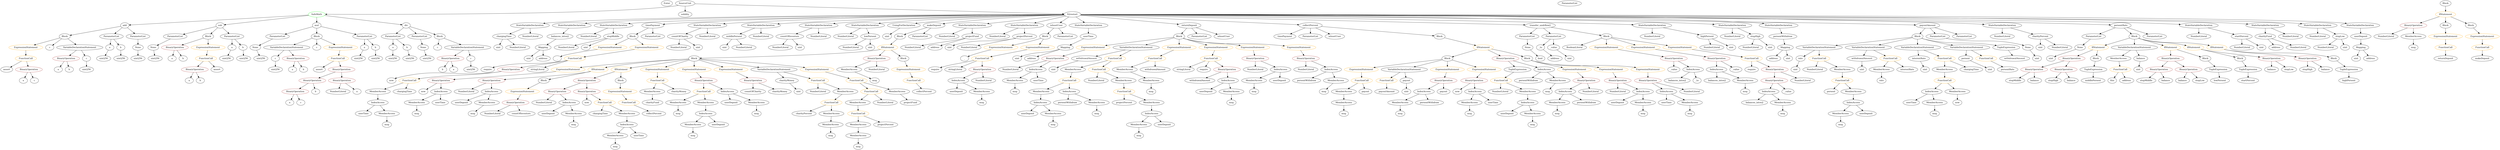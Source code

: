 strict digraph {
	graph [bb="0,0,13737,972"];
	node [label="\N"];
	Enter	[height=0.5,
		pos="3728.1,954",
		width=0.83628];
	Identifier__	[color=black,
		height=0.5,
		label=_,
		pos="5305.1,594",
		width=0.75];
	VariableDeclaration_c	[color=black,
		height=0.5,
		label=c,
		pos="1535.1,594",
		width=0.75];
	ElementaryTypeName_uint256_3	[color=black,
		height=0.5,
		label=uint256,
		pos="1535.1,522",
		width=1.0442];
	VariableDeclaration_c -> ElementaryTypeName_uint256_3	[pos="e,1535.1,540.1 1535.1,575.7 1535.1,568.41 1535.1,559.73 1535.1,551.54"];
	ExpressionStatement_Unnamed_2	[color=orange,
		height=0.5,
		label=ExpressionStatement,
		pos="141.1,666",
		width=2.458];
	FunctionCall_Unnamed_2	[color=orange,
		height=0.5,
		label=FunctionCall,
		pos="141.1,594",
		width=1.6125];
	ExpressionStatement_Unnamed_2 -> FunctionCall_Unnamed_2	[pos="e,141.1,612.1 141.1,647.7 141.1,640.41 141.1,631.73 141.1,623.54"];
	Identifier_balances_intou2_2	[color=black,
		height=0.5,
		label=balances_intou2,
		pos="9223.1,450",
		width=1.959];
	ElementaryTypeName_bool	[color=black,
		height=0.5,
		label=bool,
		pos="8499.1,594",
		width=0.76697];
	ElementaryTypeName_uint_19	[color=black,
		height=0.5,
		label=uint,
		pos="2962.1,594",
		width=0.75];
	BinaryOperation_Unnamed_19	[color=brown,
		height=0.5,
		label=BinaryOperation,
		pos="11950,594",
		width=1.9867];
	BinaryOperation_Unnamed_21	[color=brown,
		height=0.5,
		label=BinaryOperation,
		pos="11908,522",
		width=1.9867];
	BinaryOperation_Unnamed_19 -> BinaryOperation_Unnamed_21	[pos="e,11918,540.1 11940,575.7 11935,567.9 11929,558.51 11924,549.83"];
	BinaryOperation_Unnamed_20	[color=brown,
		height=0.5,
		label=BinaryOperation,
		pos="12069,522",
		width=1.9867];
	BinaryOperation_Unnamed_19 -> BinaryOperation_Unnamed_20	[pos="e,12042,538.98 11977,576.94 11994,567.34 12015,555.01 12032,544.56"];
	Identifier_userTime_3	[color=black,
		height=0.5,
		label=userTime,
		pos="10527,306",
		width=1.2521];
	Parameter_None_3	[color=black,
		height=0.5,
		label=None,
		pos="767.1,666",
		width=0.85014];
	ElementaryTypeName_uint256_13	[color=black,
		height=0.5,
		label=uint256,
		pos="767.1,594",
		width=1.0442];
	Parameter_None_3 -> ElementaryTypeName_uint256_13	[pos="e,767.1,612.1 767.1,647.7 767.1,640.41 767.1,631.73 767.1,623.54"];
	Identifier_a_7	[color=black,
		height=0.5,
		label=a,
		pos="118.1,450",
		width=0.75];
	ParameterList_Unnamed_19	[color=black,
		height=0.5,
		label=ParameterList,
		pos="8693.1,954",
		width=1.7095];
	VariableDeclaration_chargingTime	[color=black,
		height=0.5,
		label=chargingTime,
		pos="2840.1,738",
		width=1.6957];
	ElementaryTypeName_uint_6	[color=black,
		height=0.5,
		label=uint,
		pos="2800.1,666",
		width=0.75];
	VariableDeclaration_chargingTime -> ElementaryTypeName_uint_6	[pos="e,2809.4,683.31 2830.4,720.05 2825.8,712.03 2820.2,702.26 2815.1,693.3"];
	NumberLiteral_Unnamed_9	[color=black,
		height=0.5,
		label=NumberLiteral,
		pos="2909.1,666",
		width=1.765];
	VariableDeclaration_chargingTime -> NumberLiteral_Unnamed_9	[pos="e,2892.9,683.47 2856.5,720.41 2865,711.78 2875.5,701.06 2885,691.5"];
	Block_Unnamed_21	[color=black,
		height=0.5,
		label=Block,
		pos="6514.1,738",
		width=0.90558];
	ExpressionStatement_Unnamed_26	[color=orange,
		height=0.5,
		label=ExpressionStatement,
		pos="6062.1,666",
		width=2.458];
	Block_Unnamed_21 -> ExpressionStatement_Unnamed_26	[pos="e,6127.4,678.55 6482.8,732.56 6421,723.75 6279.1,703.23 6160.1,684 6153.2,682.88 6146,681.69 6138.7,680.47"];
	VariableDeclarationStatement_Unnamed_10	[color=black,
		height=0.5,
		label=VariableDeclarationStatement,
		pos="6288.1,666",
		width=3.3174];
	Block_Unnamed_21 -> VariableDeclarationStatement_Unnamed_10	[pos="e,6338.8,682.71 6486.4,728.42 6452.5,717.93 6394.2,699.87 6349.6,686.04"];
	ExpressionStatement_Unnamed_28	[color=orange,
		height=0.5,
		label=ExpressionStatement,
		pos="6514.1,666",
		width=2.458];
	Block_Unnamed_21 -> ExpressionStatement_Unnamed_28	[pos="e,6514.1,684.1 6514.1,719.7 6514.1,712.41 6514.1,703.73 6514.1,695.54"];
	ExpressionStatement_Unnamed_24	[color=orange,
		height=0.5,
		label=ExpressionStatement,
		pos="6709.1,666",
		width=2.458];
	Block_Unnamed_21 -> ExpressionStatement_Unnamed_24	[pos="e,6663.7,681.81 6539.2,726.32 6544.4,724.17 6549.9,721.97 6555.1,720 6587.2,707.83 6623.5,695.27 6652.8,685.44"];
	ExpressionStatement_Unnamed_25	[color=orange,
		height=0.5,
		label=ExpressionStatement,
		pos="6917.1,666",
		width=2.458];
	Block_Unnamed_21 -> ExpressionStatement_Unnamed_25	[pos="e,6848.1,677.67 6538.5,725.73 6543.9,723.57 6549.6,721.51 6555.1,720 6663.8,690.18 6694.6,700.53 6806.1,684 6816.1,682.52 6826.6,\
680.94 6836.9,679.37"];
	ExpressionStatement_Unnamed_27	[color=orange,
		height=0.5,
		label=ExpressionStatement,
		pos="7156.1,666",
		width=2.458];
	Block_Unnamed_21 -> ExpressionStatement_Unnamed_27	[pos="e,7082.8,676.35 6538.4,725.46 6543.8,723.31 6549.6,721.33 6555.1,720 6754.1,672.22 6810.5,704.17 7014.1,684 7032.7,682.16 7052.7,\
679.93 7071.5,677.7"];
	Identifier_assert	[color=black,
		height=0.5,
		label=assert,
		pos="1776.1,522",
		width=0.89172];
	NumberLiteral_Unnamed_44	[color=black,
		height=0.5,
		label=NumberLiteral,
		pos="5561.1,522",
		width=1.765];
	Identifier_persentWithdraw_4	[color=black,
		height=0.5,
		label=persentWithdraw,
		pos="7200.1,450",
		width=2.056];
	ElementaryTypeName_uint_2	[color=black,
		height=0.5,
		label=uint,
		pos="5613.1,594",
		width=0.75];
	VariableDeclaration_persent	[color=black,
		height=0.5,
		label=persent,
		pos="10835,594",
		width=1.0442];
	ElementaryTypeName_uint_22	[color=black,
		height=0.5,
		label=uint,
		pos="10970,522",
		width=0.75];
	VariableDeclaration_persent -> ElementaryTypeName_uint_22	[pos="e,10949,533.7 10860,580.16 10882,568.54 10915,551.38 10939,538.9"];
	Identifier___1	[color=black,
		height=0.5,
		label=_,
		pos="3132.1,594",
		width=0.75];
	Block_Unnamed_17	[color=black,
		height=0.5,
		label=Block,
		pos="3869.1,594",
		width=0.90558];
	ExpressionStatement_Unnamed_19	[color=orange,
		height=0.5,
		label=ExpressionStatement,
		pos="3138.1,522",
		width=2.458];
	Block_Unnamed_17 -> ExpressionStatement_Unnamed_19	[pos="e,3201.8,534.88 3836.4,591.28 3742.6,586.14 3465,569.38 3236.1,540 3228.6,539.04 3220.8,537.91 3213.1,536.7"];
	IfStatement_Unnamed_6	[color=orange,
		height=0.5,
		label=IfStatement,
		pos="3298.1,522",
		width=1.4739];
	Block_Unnamed_17 -> IfStatement_Unnamed_6	[pos="e,3336.9,534.68 3836.4,591.45 3755.2,587.22 3538,573.42 3360.1,540 3356.1,539.24 3351.9,538.36 3347.8,537.39"];
	IfStatement_Unnamed_7	[color=orange,
		height=0.5,
		label=IfStatement,
		pos="3422.1,522",
		width=1.4739];
	Block_Unnamed_17 -> IfStatement_Unnamed_7	[pos="e,3469.6,530.44 3838,588.13 3764.1,576.56 3576.9,547.23 3480.8,532.2"];
	ExpressionStatement_Unnamed_22	[color=orange,
		height=0.5,
		label=ExpressionStatement,
		pos="3674.1,522",
		width=2.458];
	Block_Unnamed_17 -> ExpressionStatement_Unnamed_22	[pos="e,3716.6,538.24 3842.4,583.41 3812.9,572.81 3764.6,555.47 3727.2,542.08"];
	ExpressionStatement_Unnamed_18	[color=orange,
		height=0.5,
		label=ExpressionStatement,
		pos="3869.1,522",
		width=2.458];
	Block_Unnamed_17 -> ExpressionStatement_Unnamed_18	[pos="e,3869.1,540.1 3869.1,575.7 3869.1,568.41 3869.1,559.73 3869.1,551.54"];
	ExpressionStatement_Unnamed_21	[color=orange,
		height=0.5,
		label=ExpressionStatement,
		pos="4064.1,522",
		width=2.458];
	Block_Unnamed_17 -> ExpressionStatement_Unnamed_21	[pos="e,4021.7,538.24 3895.8,583.41 3925.3,572.81 3973.6,555.47 4011,542.08"];
	VariableDeclarationStatement_Unnamed_9	[color=black,
		height=0.5,
		label=VariableDeclarationStatement,
		pos="4290.1,522",
		width=3.3174];
	Block_Unnamed_17 -> VariableDeclarationStatement_Unnamed_9	[pos="e,4212,535.99 3900.1,587.85 3962.6,577.45 4106.3,553.56 4200.7,537.87"];
	ExpressionStatement_Unnamed_20	[color=orange,
		height=0.5,
		label=ExpressionStatement,
		pos="4516.1,522",
		width=2.458];
	Block_Unnamed_17 -> ExpressionStatement_Unnamed_20	[pos="e,4452.2,534.81 3901.4,590.74 3986.2,584.61 4222.6,566.35 4418.1,540 4425.5,539 4433.2,537.85 4440.9,536.63"];
	NumberLiteral_Unnamed_45	[color=black,
		height=0.5,
		label=NumberLiteral,
		pos="7200.1,522",
		width=1.765];
	ElementaryTypeName_uint_20	[color=black,
		height=0.5,
		label=uint,
		pos="8669.1,594",
		width=0.75];
	VariableDeclaration_interestRate	[color=black,
		height=0.5,
		label=interestRate,
		pos="10583,594",
		width=1.5016];
	ElementaryTypeName_uint_24	[color=black,
		height=0.5,
		label=uint,
		pos="10602,522",
		width=0.75];
	VariableDeclaration_interestRate -> ElementaryTypeName_uint_24	[pos="e,10597,540.1 10588,575.7 10590,568.24 10592,559.32 10595,550.97"];
	Identifier_userDeposit_8	[color=black,
		height=0.5,
		label=userDeposit,
		pos="5674.1,234",
		width=1.5293];
	ElementaryTypeName_uint_23	[color=black,
		height=0.5,
		label=uint,
		pos="9874.1,522",
		width=0.75];
	NumberLiteral_Unnamed_6	[color=black,
		height=0.5,
		label=NumberLiteral,
		pos="5555.1,738",
		width=1.765];
	BinaryOperation_Unnamed_23	[color=brown,
		height=0.5,
		label=BinaryOperation,
		pos="11214,522",
		width=1.9867];
	Identifier_stepMiddle_1	[color=black,
		height=0.5,
		label=stepMiddle,
		pos="11106,450",
		width=1.4462];
	BinaryOperation_Unnamed_23 -> Identifier_stepMiddle_1	[pos="e,11130,466.43 11189,504.76 11174,495.2 11155,482.98 11139,472.61"];
	Identifier_balance_3	[color=black,
		height=0.5,
		label=balance,
		pos="11215,450",
		width=1.0719];
	BinaryOperation_Unnamed_23 -> Identifier_balance_3	[pos="e,11215,468.1 11214,503.7 11214,496.41 11215,487.73 11215,479.54"];
	Identifier_highPersent	[color=black,
		height=0.5,
		label=highPersent,
		pos="12962,450",
		width=1.4877];
	MemberAccess_Unnamed_12	[color=black,
		height=0.5,
		label=MemberAccess,
		pos="7383.1,306",
		width=1.9174];
	Identifier_msg_9	[color=black,
		height=0.5,
		label=msg,
		pos="7383.1,234",
		width=0.75];
	MemberAccess_Unnamed_12 -> Identifier_msg_9	[pos="e,7383.1,252.1 7383.1,287.7 7383.1,280.41 7383.1,271.73 7383.1,263.54"];
	BinaryOperation_Unnamed_34	[color=brown,
		height=0.5,
		label=BinaryOperation,
		pos="3080.1,378",
		width=1.9867];
	NumberLiteral_Unnamed_39	[color=black,
		height=0.5,
		label=NumberLiteral,
		pos="2996.1,306",
		width=1.765];
	BinaryOperation_Unnamed_34 -> NumberLiteral_Unnamed_39	[pos="e,3015.9,323.47 3060.2,360.41 3049.5,351.52 3036.2,340.41 3024.5,330.63"];
	IndexAccess_Unnamed_15	[color=black,
		height=0.5,
		label=IndexAccess,
		pos="3137.1,306",
		width=1.6402];
	BinaryOperation_Unnamed_34 -> IndexAccess_Unnamed_15	[pos="e,3123.4,323.79 3093.9,360.05 3100.6,351.8 3108.8,341.7 3116.3,332.54"];
	BinaryOperation_Unnamed_37	[color=brown,
		height=0.5,
		label=BinaryOperation,
		pos="2435.1,450",
		width=1.9867];
	ExpressionStatement_Unnamed_19 -> BinaryOperation_Unnamed_37	[pos="e,2502.1,456.72 3074.4,509.15 3063,507.26 3051.2,505.45 3040.1,504 3014.4,500.65 2670.7,471.14 2513.1,457.66"];
	Parameter_a_1	[color=black,
		height=0.5,
		label=a,
		pos="2200.1,666",
		width=0.75];
	ElementaryTypeName_uint256_4	[color=black,
		height=0.5,
		label=uint256,
		pos="2195.1,594",
		width=1.0442];
	Parameter_a_1 -> ElementaryTypeName_uint256_4	[pos="e,2196.3,612.1 2198.9,647.7 2198.3,640.41 2197.7,631.73 2197.1,623.54"];
	Mapping_Unnamed_2	[color=black,
		height=0.5,
		label=Mapping,
		pos="9886.1,666",
		width=1.2105];
	ElementaryTypeName_address_2	[color=black,
		height=0.5,
		label=address,
		pos="9802.1,594",
		width=1.0996];
	Mapping_Unnamed_2 -> ElementaryTypeName_address_2	[pos="e,9820.4,610.25 9867.5,649.46 9856.2,640.07 9841.6,627.92 9829.1,617.48"];
	ElementaryTypeName_uint_3	[color=black,
		height=0.5,
		label=uint,
		pos="9887.1,594",
		width=0.75];
	Mapping_Unnamed_2 -> ElementaryTypeName_uint_3	[pos="e,9886.9,612.1 9886.3,647.7 9886.5,640.41 9886.6,631.73 9886.7,623.54"];
	Identifier_require_2	[color=black,
		height=0.5,
		label=require,
		pos="9631.1,522",
		width=1.0026];
	MemberAccess_Unnamed_51	[color=black,
		height=0.5,
		label=MemberAccess,
		pos="7361.1,450",
		width=1.9174];
	Identifier_msg_30	[color=black,
		height=0.5,
		label=msg,
		pos="7269.1,378",
		width=0.75];
	MemberAccess_Unnamed_51 -> Identifier_msg_30	[pos="e,7286.3,392.1 7339.8,432.76 7326.6,422.72 7309.5,409.76 7295.5,399.07"];
	Parameter_a_2	[color=black,
		height=0.5,
		label=a,
		pos="1284.1,666",
		width=0.75];
	ElementaryTypeName_uint256_8	[color=black,
		height=0.5,
		label=uint256,
		pos="1264.1,594",
		width=1.0442];
	Parameter_a_2 -> ElementaryTypeName_uint256_8	[pos="e,1269,612.28 1279.3,648.05 1277.1,640.6 1274.6,631.64 1272.2,623.22"];
	StateVariableDeclaration_Unnamed_7	[color=black,
		height=0.5,
		label=StateVariableDeclaration,
		pos="2982.1,810",
		width=2.8184];
	StateVariableDeclaration_Unnamed_7 -> VariableDeclaration_chargingTime	[pos="e,2870.3,753.88 2948.8,792.59 2928.4,782.52 2902.1,769.55 2880.5,758.9"];
	NumberLiteral_Unnamed_10	[color=black,
		height=0.5,
		label=NumberLiteral,
		pos="2983.1,738",
		width=1.765];
	StateVariableDeclaration_Unnamed_7 -> NumberLiteral_Unnamed_10	[pos="e,2982.9,756.1 2982.3,791.7 2982.5,784.41 2982.6,775.73 2982.7,767.54"];
	ParameterList_Unnamed_5	[color=black,
		height=0.5,
		label=ParameterList,
		pos="977.1,738",
		width=1.7095];
	Parameter_None_2	[color=black,
		height=0.5,
		label=None,
		pos="853.1,666",
		width=0.85014];
	ParameterList_Unnamed_5 -> Parameter_None_2	[pos="e,874.78,679.24 949.58,721.46 930.38,710.63 904.71,696.14 884.68,684.83"];
	Identifier_balance	[color=black,
		height=0.5,
		label=balance,
		pos="12527,522",
		width=1.0719];
	StateVariableDeclaration_Unnamed_17	[color=black,
		height=0.5,
		label=StateVariableDeclaration,
		pos="3203.1,810",
		width=2.8184];
	VariableDeclaration_balances_intou2	[color=black,
		height=0.5,
		label=balances_intou2,
		pos="3136.1,738",
		width=1.959];
	StateVariableDeclaration_Unnamed_17 -> VariableDeclaration_balances_intou2	[pos="e,3152.2,755.79 3186.9,792.05 3178.8,783.63 3168.9,773.28 3160,763.97"];
	Parameter_b_2	[color=black,
		height=0.5,
		label=b,
		pos="1356.1,666",
		width=0.75];
	ElementaryTypeName_uint256_9	[color=black,
		height=0.5,
		label=uint256,
		pos="1357.1,594",
		width=1.0442];
	Parameter_b_2 -> ElementaryTypeName_uint256_9	[pos="e,1356.9,612.1 1356.3,647.7 1356.5,640.41 1356.6,631.73 1356.7,623.54"];
	FunctionCall_Unnamed_10	[color=orange,
		height=0.5,
		label=FunctionCall,
		pos="9631.1,594",
		width=1.6125];
	FunctionCall_Unnamed_10 -> Identifier_require_2	[pos="e,9631.1,540.1 9631.1,575.7 9631.1,568.41 9631.1,559.73 9631.1,551.54"];
	BinaryOperation_Unnamed_26	[color=brown,
		height=0.5,
		label=BinaryOperation,
		pos="9757.1,522",
		width=1.9867];
	FunctionCall_Unnamed_10 -> BinaryOperation_Unnamed_26	[pos="e,9728.5,538.89 9658.4,577.81 9676,568.06 9699,555.26 9718.4,544.48"];
	ElementaryTypeName_uint_1	[color=black,
		height=0.5,
		label=uint,
		pos="12977,594",
		width=0.75];
	VariableDeclaration_projectPercent	[color=black,
		height=0.5,
		label=projectPercent,
		pos="5701.1,738",
		width=1.7927];
	ElementaryTypeName_uint_4	[color=black,
		height=0.5,
		label=uint,
		pos="5288.1,666",
		width=0.75];
	VariableDeclaration_projectPercent -> ElementaryTypeName_uint_4	[pos="e,5308.6,678.07 5654.1,725.25 5645.5,723.33 5636.6,721.48 5628.1,720 5494.1,696.53 5454.9,721.54 5324.1,684 5322.5,683.54 5320.8,\
683 5319.2,682.43"];
	NumberLiteral_Unnamed_5	[color=black,
		height=0.5,
		label=NumberLiteral,
		pos="5397.1,666",
		width=1.765];
	VariableDeclaration_projectPercent -> NumberLiteral_Unnamed_5	[pos="e,5445,678.19 5652.8,725.72 5644.6,723.8 5636.1,721.84 5628.1,720 5557.9,703.83 5540.3,700.17 5470.1,684 5465.5,682.95 5460.8,681.86 \
5456.1,680.76"];
	Identifier_startPercent	[color=black,
		height=0.5,
		label=startPercent,
		pos="12397,450",
		width=1.5155];
	MemberAccess_Unnamed_19	[color=black,
		height=0.5,
		label=MemberAccess,
		pos="10716,522",
		width=1.9174];
	FunctionCall_Unnamed_15	[color=orange,
		height=0.5,
		label=FunctionCall,
		pos="10716,450",
		width=1.6125];
	MemberAccess_Unnamed_19 -> FunctionCall_Unnamed_15	[pos="e,10716,468.1 10716,503.7 10716,496.41 10716,487.73 10716,479.54"];
	Identifier_msg_21	[color=black,
		height=0.5,
		label=msg,
		pos="2292.1,234",
		width=0.75];
	BinaryOperation_Unnamed_31	[color=brown,
		height=0.5,
		label=BinaryOperation,
		pos="2717.1,450",
		width=1.9867];
	IfStatement_Unnamed_6 -> BinaryOperation_Unnamed_31	[pos="e,2786.7,454.54 3259,509.4 3251.1,507.37 3242.9,505.44 3235.1,504 3082.1,475.72 2900.7,461.51 2798.2,455.23"];
	Block_Unnamed_18	[color=black,
		height=0.5,
		label=Block,
		pos="3007.1,450",
		width=0.90558];
	IfStatement_Unnamed_6 -> Block_Unnamed_18	[pos="e,3037.1,457.61 3257.8,509.91 3250.3,507.89 3242.5,505.85 3235.1,504 3170,487.66 3094,470.35 3048.3,460.12"];
	VariableDeclaration_countOfCharity	[color=black,
		height=0.5,
		label=countOfCharity,
		pos="3815.1,738",
		width=1.9036];
	NumberLiteral_Unnamed_27	[color=black,
		height=0.5,
		label=NumberLiteral,
		pos="3812.1,666",
		width=1.765];
	VariableDeclaration_countOfCharity -> NumberLiteral_Unnamed_27	[pos="e,3812.8,684.1 3814.4,719.7 3814,712.41 3813.7,703.73 3813.3,695.54"];
	ElementaryTypeName_uint_15	[color=black,
		height=0.5,
		label=uint,
		pos="3921.1,666",
		width=0.75];
	VariableDeclaration_countOfCharity -> ElementaryTypeName_uint_15	[pos="e,3902.3,679.43 3839.7,720.76 3855.6,710.23 3876.5,696.48 3893.1,685.52"];
	VariableDeclaration_countOfInvestors	[color=black,
		height=0.5,
		label=countOfInvestors,
		pos="4413.1,738",
		width=2.1115];
	NumberLiteral_Unnamed_25	[color=black,
		height=0.5,
		label=NumberLiteral,
		pos="4361.1,666",
		width=1.765];
	VariableDeclaration_countOfInvestors -> NumberLiteral_Unnamed_25	[pos="e,4373.6,683.79 4400.5,720.05 4394.4,711.89 4387,701.91 4380.3,692.82"];
	ElementaryTypeName_uint_14	[color=black,
		height=0.5,
		label=uint,
		pos="4470.1,666",
		width=0.75];
	VariableDeclaration_countOfInvestors -> ElementaryTypeName_uint_14	[pos="e,4457.6,682.36 4426.9,720.05 4434,711.35 4442.8,700.59 4450.5,691.03"];
	FunctionCall_Unnamed_31	[color=orange,
		height=0.5,
		label=FunctionCall,
		pos="6674.1,594",
		width=1.6125];
	stringLiteral_Unnamed_2	[color=black,
		height=0.5,
		label=stringLiteral,
		pos="6531.1,522",
		width=1.5016];
	FunctionCall_Unnamed_31 -> stringLiteral_Unnamed_2	[pos="e,6560.6,537.42 6644.1,578.33 6622.8,567.9 6594,553.78 6570.8,542.42"];
	Identifier_require_3	[color=black,
		height=0.5,
		label=require,
		pos="6639.1,522",
		width=1.0026];
	FunctionCall_Unnamed_31 -> Identifier_require_3	[pos="e,6647.5,539.79 6665.6,576.05 6661.7,568.23 6657,558.75 6652.6,549.98"];
	BinaryOperation_Unnamed_39	[color=brown,
		height=0.5,
		label=BinaryOperation,
		pos="6765.1,522",
		width=1.9867];
	FunctionCall_Unnamed_31 -> BinaryOperation_Unnamed_39	[pos="e,6743.5,539.63 6695.2,576.76 6706.9,567.79 6721.6,556.49 6734.5,546.56"];
	Block_Unnamed_15	[color=black,
		height=0.5,
		label=Block,
		pos="10581,738",
		width=0.90558];
	VariableDeclarationStatement_Unnamed_6	[color=black,
		height=0.5,
		label=VariableDeclarationStatement,
		pos="10067,666",
		width=3.3174];
	Block_Unnamed_15 -> VariableDeclarationStatement_Unnamed_6	[pos="e,10154,678.78 10550,732.73 10475,722.52 10283,696.37 10165,680.3"];
	VariableDeclarationStatement_Unnamed_8	[color=black,
		height=0.5,
		label=VariableDeclarationStatement,
		pos="10324,666",
		width=3.3174];
	Block_Unnamed_15 -> VariableDeclarationStatement_Unnamed_8	[pos="e,10380,682.3 10552,729.11 10513,718.54 10443,699.49 10391,685.26"];
	VariableDeclarationStatement_Unnamed_7	[color=black,
		height=0.5,
		label=VariableDeclarationStatement,
		pos="10581,666",
		width=3.3174];
	Block_Unnamed_15 -> VariableDeclarationStatement_Unnamed_7	[pos="e,10581,684.1 10581,719.7 10581,712.41 10581,703.73 10581,695.54"];
	VariableDeclarationStatement_Unnamed_5	[color=black,
		height=0.5,
		label=VariableDeclarationStatement,
		pos="10838,666",
		width=3.3174];
	Block_Unnamed_15 -> VariableDeclarationStatement_Unnamed_5	[pos="e,10769,681.08 10606,725.96 10611,723.83 10617,721.73 10622,720 10666,705.45 10717,692.82 10758,683.55"];
	TupleExpression_Unnamed_5	[color=black,
		height=0.5,
		label=TupleExpression,
		pos="11049,666",
		width=2.0422];
	Block_Unnamed_15 -> TupleExpression_Unnamed_5	[pos="e,10996,678.75 10605,725.57 10611,723.42 10617,721.4 10622,720 10771,682.17 10814,707.45 10966,684 10972,683.07 10978,682.01 10985,\
680.86"];
	VariableDeclaration_charityFund	[color=black,
		height=0.5,
		label=charityFund,
		pos="12464,738",
		width=1.5293];
	ElementaryTypeName_address_4	[color=black,
		height=0.5,
		label=address,
		pos="12527,666",
		width=1.0996];
	VariableDeclaration_charityFund -> ElementaryTypeName_address_4	[pos="e,12513,682.99 12479,720.41 12487,711.74 12497,700.97 12505,691.38"];
	NumberLiteral_Unnamed_3	[color=black,
		height=0.5,
		label=NumberLiteral,
		pos="12648,666",
		width=1.765];
	VariableDeclaration_charityFund -> NumberLiteral_Unnamed_3	[pos="e,12611,681 12499,723.67 12528,712.69 12569,697.03 12601,684.95"];
	FunctionCall_Unnamed_8	[color=orange,
		height=0.5,
		label=FunctionCall,
		pos="7506.1,450",
		width=1.6125];
	MemberAccess_Unnamed_11	[color=black,
		height=0.5,
		label=MemberAccess,
		pos="7383.1,378",
		width=1.9174];
	FunctionCall_Unnamed_8 -> MemberAccess_Unnamed_11	[pos="e,7410.9,394.81 7479.1,433.64 7462,423.88 7439.5,411.11 7420.7,400.38"];
	Identifier_payout_1	[color=black,
		height=0.5,
		label=payout,
		pos="7506.1,378",
		width=1.0026];
	FunctionCall_Unnamed_8 -> Identifier_payout_1	[pos="e,7506.1,396.1 7506.1,431.7 7506.1,424.41 7506.1,415.73 7506.1,407.54"];
	BinaryOperation_Unnamed_33	[color=brown,
		height=0.5,
		label=BinaryOperation,
		pos="3241.1,450",
		width=1.9867];
	IfStatement_Unnamed_7 -> BinaryOperation_Unnamed_33	[pos="e,3279.1,465.68 3388.1,507.83 3360.3,497.1 3320.7,481.8 3289.7,469.78"];
	Block_Unnamed_19	[color=black,
		height=0.5,
		label=Block,
		pos="3421.1,450",
		width=0.90558];
	IfStatement_Unnamed_7 -> Block_Unnamed_19	[pos="e,3421.3,468.1 3421.9,503.7 3421.8,496.41 3421.6,487.73 3421.5,479.54"];
	Identifier_persentWithdraw_3	[color=black,
		height=0.5,
		label=persentWithdraw,
		pos="5896.1,306",
		width=2.056];
	NumberLiteral_Unnamed_41	[color=black,
		height=0.5,
		label=NumberLiteral,
		pos="4527.1,378",
		width=1.765];
	Identifier_msg_24	[color=black,
		height=0.5,
		label=msg,
		pos="5816.1,162",
		width=0.75];
	Identifier_require_1	[color=black,
		height=0.5,
		label=require,
		pos="2707.1,522",
		width=1.0026];
	BinaryOperation_Unnamed_30	[color=brown,
		height=0.5,
		label=BinaryOperation,
		pos="4843.1,594",
		width=1.9867];
	MemberAccess_Unnamed_23	[color=black,
		height=0.5,
		label=MemberAccess,
		pos="4692.1,522",
		width=1.9174];
	BinaryOperation_Unnamed_30 -> MemberAccess_Unnamed_23	[pos="e,4724.9,538.21 4810,577.64 4788,567.44 4758.9,553.94 4735.1,542.92"];
	NumberLiteral_Unnamed_36	[color=black,
		height=0.5,
		label=NumberLiteral,
		pos="4843.1,522",
		width=1.765];
	BinaryOperation_Unnamed_30 -> NumberLiteral_Unnamed_36	[pos="e,4843.1,540.1 4843.1,575.7 4843.1,568.41 4843.1,559.73 4843.1,551.54"];
	Identifier_balance_1	[color=black,
		height=0.5,
		label=balance,
		pos="12044,450",
		width=1.0719];
	Identifier_now	[color=black,
		height=0.5,
		label=now,
		pos="2153.1,450",
		width=0.75];
	ElementaryTypeName_uint_17	[color=black,
		height=0.5,
		label=uint,
		pos="11307,594",
		width=0.75];
	BinaryOperation_Unnamed_32	[color=brown,
		height=0.5,
		label=BinaryOperation,
		pos="2843.1,306",
		width=1.9867];
	NumberLiteral_Unnamed_38	[color=black,
		height=0.5,
		label=NumberLiteral,
		pos="2717.1,234",
		width=1.765];
	BinaryOperation_Unnamed_32 -> NumberLiteral_Unnamed_38	[pos="e,2745.1,250.58 2814.5,289.12 2796.9,279.34 2774.1,266.69 2755,256.07"];
	Identifier_countOfInvestors	[color=black,
		height=0.5,
		label=countOfInvestors,
		pos="2875.1,234",
		width=2.1115];
	BinaryOperation_Unnamed_32 -> Identifier_countOfInvestors	[pos="e,2867.3,252.1 2851,287.7 2854.5,280.07 2858.7,270.92 2862.6,262.4"];
	MemberAccess_Unnamed_32	[color=black,
		height=0.5,
		label=MemberAccess,
		pos="2292.1,306",
		width=1.9174];
	MemberAccess_Unnamed_32 -> Identifier_msg_21	[pos="e,2292.1,252.1 2292.1,287.7 2292.1,280.41 2292.1,271.73 2292.1,263.54"];
	FunctionCall_Unnamed	[color=orange,
		height=0.5,
		label=FunctionCall,
		pos="1895.1,594",
		width=1.6125];
	FunctionCall_Unnamed -> Identifier_assert	[pos="e,1797.8,535.75 1869,577.64 1850.9,566.99 1826.7,552.77 1807.6,541.5"];
	BinaryOperation_Unnamed_1	[color=brown,
		height=0.5,
		label=BinaryOperation,
		pos="1898.1,522",
		width=1.9867];
	FunctionCall_Unnamed -> BinaryOperation_Unnamed_1	[pos="e,1897.4,540.1 1895.8,575.7 1896.2,568.41 1896.5,559.73 1896.9,551.54"];
	VariableDeclaration_userTime	[color=black,
		height=0.5,
		label=userTime,
		pos="6053.1,738",
		width=1.2521];
	Mapping_Unnamed_1	[color=black,
		height=0.5,
		label=Mapping,
		pos="5912.1,666",
		width=1.2105];
	VariableDeclaration_userTime -> Mapping_Unnamed_1	[pos="e,5939.1,680.39 6025.6,723.34 6003.8,712.52 5973.2,697.32 5949.2,685.43"];
	NumberLiteral_Unnamed_31	[color=black,
		height=0.5,
		label=NumberLiteral,
		pos="8935.1,378",
		width=1.765];
	FunctionCall_Unnamed_18	[color=orange,
		height=0.5,
		label=FunctionCall,
		pos="3478.1,306",
		width=1.6125];
	Identifier_collectPercent	[color=black,
		height=0.5,
		label=collectPercent,
		pos="3612.1,234",
		width=1.7511];
	FunctionCall_Unnamed_18 -> Identifier_collectPercent	[pos="e,3582.9,250.23 3506.8,289.98 3526.1,279.9 3551.8,266.5 3573,255.44"];
	MemberAccess_Unnamed_13	[color=black,
		height=0.5,
		label=MemberAccess,
		pos="11682,594",
		width=1.9174];
	FunctionCall_Unnamed_9	[color=orange,
		height=0.5,
		label=FunctionCall,
		pos="11688,522",
		width=1.6125];
	MemberAccess_Unnamed_13 -> FunctionCall_Unnamed_9	[pos="e,11687,540.1 11684,575.7 11684,568.41 11685,559.73 11686,551.54"];
	MemberAccess_Unnamed_42	[color=black,
		height=0.5,
		label=MemberAccess,
		pos="5751.1,378",
		width=1.9174];
	IndexAccess_Unnamed_20	[color=black,
		height=0.5,
		label=IndexAccess,
		pos="5745.1,306",
		width=1.6402];
	MemberAccess_Unnamed_42 -> IndexAccess_Unnamed_20	[pos="e,5746.6,324.1 5749.6,359.7 5749,352.41 5748.3,343.73 5747.5,335.54"];
	NumberLiteral_Unnamed_1	[color=black,
		height=0.5,
		label=NumberLiteral,
		pos="5082.1,666",
		width=1.765];
	Identifier_msg_10	[color=black,
		height=0.5,
		label=msg,
		pos="9824.1,234",
		width=0.75];
	StateVariableDeclaration_Unnamed_13	[color=black,
		height=0.5,
		label=StateVariableDeclaration,
		pos="3424.1,810",
		width=2.8184];
	NumberLiteral_Unnamed_22	[color=black,
		height=0.5,
		label=NumberLiteral,
		pos="3288.1,738",
		width=1.765];
	StateVariableDeclaration_Unnamed_13 -> NumberLiteral_Unnamed_22	[pos="e,3317.9,754.35 3392.2,792.59 3373,782.7 3348.4,770.03 3327.9,759.49"];
	VariableDeclaration_stepMiddle	[color=black,
		height=0.5,
		label=stepMiddle,
		pos="3422.1,738",
		width=1.4462];
	StateVariableDeclaration_Unnamed_13 -> VariableDeclaration_stepMiddle	[pos="e,3422.6,756.1 3423.6,791.7 3423.4,784.41 3423.2,775.73 3422.9,767.54"];
	BinaryOperation_Unnamed_14	[color=brown,
		height=0.5,
		label=BinaryOperation,
		pos="9063.1,450",
		width=1.9867];
	IndexAccess_Unnamed_5	[color=black,
		height=0.5,
		label=IndexAccess,
		pos="9212.1,378",
		width=1.6402];
	BinaryOperation_Unnamed_14 -> IndexAccess_Unnamed_5	[pos="e,9180.8,393.73 9095.8,433.64 9117.7,423.34 9146.8,409.7 9170.3,398.62"];
	NumberLiteral_Unnamed_32	[color=black,
		height=0.5,
		label=NumberLiteral,
		pos="9353.1,378",
		width=1.765];
	BinaryOperation_Unnamed_14 -> NumberLiteral_Unnamed_32	[pos="e,9305.9,390.39 9113.3,436.89 9163.8,424.69 9241.8,405.87 9295,393.03"];
	IndexAccess_Unnamed_12	[color=black,
		height=0.5,
		label=IndexAccess,
		pos="10196,306",
		width=1.6402];
	MemberAccess_Unnamed_18	[color=black,
		height=0.5,
		label=MemberAccess,
		pos="10125,234",
		width=1.9174];
	IndexAccess_Unnamed_12 -> MemberAccess_Unnamed_18	[pos="e,10142,251.47 10179,288.41 10171,279.78 10160,269.06 10150,259.5"];
	Identifier_userDeposit_3	[color=black,
		height=0.5,
		label=userDeposit,
		pos="10267,234",
		width=1.5293];
	IndexAccess_Unnamed_12 -> Identifier_userDeposit_3	[pos="e,10250,251.47 10213,288.41 10222,279.78 10233,269.06 10242,259.5"];
	NumberLiteral_Unnamed_35	[color=black,
		height=0.5,
		label=NumberLiteral,
		pos="9983.1,522",
		width=1.765];
	ElementaryTypeName_uint256_7	[color=black,
		height=0.5,
		label=uint256,
		pos="2615.1,522",
		width=1.0442];
	Identifier_stepLow_1	[color=black,
		height=0.5,
		label=stepLow,
		pos="12144,450",
		width=1.1967];
	BinaryOperation_Unnamed_41	[color=brown,
		height=0.5,
		label=BinaryOperation,
		pos="5827.1,594",
		width=1.9867];
	ExpressionStatement_Unnamed_26 -> BinaryOperation_Unnamed_41	[pos="e,5871.9,608.33 6013.7,650.58 5975.6,639.24 5922.5,623.43 5882.7,611.57"];
	ContractDefinition_SafeMath	[color=green,
		height=0.5,
		label=SafeMath,
		pos="1764.1,882",
		width=1.2798];
	FunctionDefinition_add	[color=black,
		height=0.5,
		label=add,
		pos="697.1,810",
		width=0.75];
	ContractDefinition_SafeMath -> FunctionDefinition_add	[pos="e,724.14,812.77 1718.9,878.04 1542.3,866.45 899.82,824.3 735.56,813.52"];
	FunctionDefinition_sub	[color=black,
		height=0.5,
		label=sub,
		pos="1217.1,810",
		width=0.75];
	ContractDefinition_SafeMath -> FunctionDefinition_sub	[pos="e,1243.7,814.4 1720.7,875.45 1616.4,862.1 1353,828.39 1254.8,815.82"];
	FunctionDefinition_mul	[color=black,
		height=0.5,
		label=mul,
		pos="1764.1,810",
		width=0.75];
	ContractDefinition_SafeMath -> FunctionDefinition_mul	[pos="e,1764.1,828.1 1764.1,863.7 1764.1,856.41 1764.1,847.73 1764.1,839.54"];
	FunctionDefinition_div	[color=black,
		height=0.5,
		label=div,
		pos="2287.1,810",
		width=0.75];
	ContractDefinition_SafeMath -> FunctionDefinition_div	[pos="e,2260.5,814.57 1807.3,875.21 1907.6,861.8 2154.4,828.77 2249.2,816.08"];
	MemberAccess_Unnamed_22	[color=black,
		height=0.5,
		label=MemberAccess,
		pos="10362,522",
		width=1.9174];
	Identifier_rate	[color=black,
		height=0.5,
		label=rate,
		pos="10362,450",
		width=0.75];
	MemberAccess_Unnamed_22 -> Identifier_rate	[pos="e,10362,468.1 10362,503.7 10362,496.41 10362,487.73 10362,479.54"];
	Identifier_now_3	[color=black,
		height=0.5,
		label=now,
		pos="3241.1,306",
		width=0.75];
	FunctionCall_Unnamed_25	[color=orange,
		height=0.5,
		label=FunctionCall,
		pos="3674.1,450",
		width=1.6125];
	ExpressionStatement_Unnamed_22 -> FunctionCall_Unnamed_25	[pos="e,3674.1,468.1 3674.1,503.7 3674.1,496.41 3674.1,487.73 3674.1,479.54"];
	Identifier_a	[color=black,
		height=0.5,
		label=a,
		pos="1622.1,522",
		width=0.75];
	BinaryOperation_Unnamed_36	[color=brown,
		height=0.5,
		label=BinaryOperation,
		pos="3882.1,450",
		width=1.9867];
	ExpressionStatement_Unnamed_18 -> BinaryOperation_Unnamed_36	[pos="e,3878.9,468.1 3872.3,503.7 3873.7,496.32 3875.3,487.52 3876.9,479.25"];
	NumberLiteral_Unnamed_2	[color=black,
		height=0.5,
		label=NumberLiteral,
		pos="5279.1,738",
		width=1.765];
	Identifier_persentRate	[color=black,
		height=0.5,
		label=persentRate,
		pos="11070,522",
		width=1.5155];
	BinaryOperation_Unnamed_25	[color=brown,
		height=0.5,
		label=BinaryOperation,
		pos="12732,594",
		width=1.9867];
	Identifier_stepHigh_1	[color=black,
		height=0.5,
		label=stepHigh,
		pos="12732,522",
		width=1.2105];
	BinaryOperation_Unnamed_25 -> Identifier_stepHigh_1	[pos="e,12732,540.1 12732,575.7 12732,568.41 12732,559.73 12732,551.54"];
	Identifier_balance_5	[color=black,
		height=0.5,
		label=balance,
		pos="12832,522",
		width=1.0719];
	BinaryOperation_Unnamed_25 -> Identifier_balance_5	[pos="e,12812,537.41 12756,576.59 12769,566.84 12787,554.39 12802,543.94"];
	ExpressionStatement_Unnamed_12	[color=orange,
		height=0.5,
		label=ExpressionStatement,
		pos="7507.1,522",
		width=2.458];
	ExpressionStatement_Unnamed_12 -> FunctionCall_Unnamed_8	[pos="e,7506.3,468.1 7506.9,503.7 7506.8,496.41 7506.6,487.73 7506.5,479.54"];
	MemberAccess_Unnamed_50	[color=black,
		height=0.5,
		label=MemberAccess,
		pos="5592.1,450",
		width=1.9174];
	Identifier_msg_29	[color=black,
		height=0.5,
		label=msg,
		pos="5592.1,378",
		width=0.75];
	MemberAccess_Unnamed_50 -> Identifier_msg_29	[pos="e,5592.1,396.1 5592.1,431.7 5592.1,424.41 5592.1,415.73 5592.1,407.54"];
	Block_Unnamed_3	[color=black,
		height=0.5,
		label=Block,
		pos="356.1,738",
		width=0.90558];
	FunctionDefinition_add -> Block_Unnamed_3	[pos="e,386.38,745.21 671.47,803.74 612.93,791.72 468.96,762.17 397.59,747.52"];
	ParameterList_Unnamed_6	[color=black,
		height=0.5,
		label=ParameterList,
		pos="626.1,738",
		width=1.7095];
	FunctionDefinition_add -> ParameterList_Unnamed_6	[pos="e,643.04,755.7 682.39,794.5 673.35,785.59 661.54,773.94 651.07,763.62"];
	ParameterList_Unnamed_7	[color=black,
		height=0.5,
		label=ParameterList,
		pos="767.1,738",
		width=1.7095];
	FunctionDefinition_add -> ParameterList_Unnamed_7	[pos="e,750.4,755.7 711.61,794.5 720.52,785.59 732.16,773.94 742.49,763.62"];
	ModifierDefinition_timePayment	[color=black,
		height=0.5,
		label=timePayment,
		pos="3667.1,810",
		width=1.6125];
	Block_Unnamed_5	[color=black,
		height=0.5,
		label=Block,
		pos="3555.1,738",
		width=0.90558];
	ModifierDefinition_timePayment -> Block_Unnamed_5	[pos="e,3576.1,752.14 3642.2,793.46 3625.5,783 3603.3,769.12 3585.5,758"];
	ParameterList_Unnamed_9	[color=black,
		height=0.5,
		label=ParameterList,
		pos="3667.1,738",
		width=1.7095];
	ModifierDefinition_timePayment -> ParameterList_Unnamed_9	[pos="e,3667.1,756.1 3667.1,791.7 3667.1,784.41 3667.1,775.73 3667.1,767.54"];
	IndexAccess_Unnamed_13	[color=black,
		height=0.5,
		label=IndexAccess,
		pos="10643,378",
		width=1.6402];
	IndexAccess_Unnamed_13 -> Identifier_userTime_3	[pos="e,10551,321.54 10617,361.46 10601,351.45 10579,338.32 10561,327.46"];
	MemberAccess_Unnamed_21	[color=black,
		height=0.5,
		label=MemberAccess,
		pos="10659,306",
		width=1.9174];
	IndexAccess_Unnamed_13 -> MemberAccess_Unnamed_21	[pos="e,10655,324.1 10647,359.7 10649,352.32 10651,343.52 10653,335.25"];
	Identifier_msg_18	[color=black,
		height=0.5,
		label=msg,
		pos="4191.1,234",
		width=0.75];
	FunctionCall_Unnamed_19	[color=orange,
		height=0.5,
		label=FunctionCall,
		pos="3882.1,378",
		width=1.6125];
	BinaryOperation_Unnamed_36 -> FunctionCall_Unnamed_19	[pos="e,3882.1,396.1 3882.1,431.7 3882.1,424.41 3882.1,415.73 3882.1,407.54"];
	IndexAccess_Unnamed_17	[color=black,
		height=0.5,
		label=IndexAccess,
		pos="4017.1,378",
		width=1.6402];
	BinaryOperation_Unnamed_36 -> IndexAccess_Unnamed_17	[pos="e,3988.3,393.94 3912.4,433.29 3931.8,423.22 3957.2,410.05 3978.1,399.21"];
	ExpressionStatement_Unnamed_4	[color=orange,
		height=0.5,
		label=ExpressionStatement,
		pos="5567.1,666",
		width=2.458];
	ExpressionStatement_Unnamed_4 -> Identifier__	[pos="e,5326.1,605.83 5501.8,653.47 5456.1,644.5 5394,630.46 5341.1,612 5339.6,611.46 5338,610.87 5336.4,610.25"];
	Identifier_this	[color=black,
		height=0.5,
		label=this,
		pos="11645,450",
		width=0.75];
	Identifier_userDeposit_6	[color=black,
		height=0.5,
		label=userDeposit,
		pos="4049.1,306",
		width=1.5293];
	Identifier_interestRate	[color=black,
		height=0.5,
		label=interestRate,
		pos="10503,522",
		width=1.5016];
	Identifier_msg_23	[color=black,
		height=0.5,
		label=msg,
		pos="4600.1,90",
		width=0.75];
	Identifier_userDeposit_4	[color=black,
		height=0.5,
		label=userDeposit,
		pos="2542.1,306",
		width=1.5293];
	Identifier_msg_8	[color=black,
		height=0.5,
		label=msg,
		pos="7749.1,234",
		width=0.75];
	BinaryOperation_Unnamed_3	[color=brown,
		height=0.5,
		label=BinaryOperation,
		pos="1738.1,450",
		width=1.9867];
	BinaryOperation_Unnamed_4	[color=brown,
		height=0.5,
		label=BinaryOperation,
		pos="1622.1,378",
		width=1.9867];
	BinaryOperation_Unnamed_3 -> BinaryOperation_Unnamed_4	[pos="e,1648.6,394.98 1711.5,432.94 1695.7,423.43 1675.5,411.24 1658.3,400.86"];
	Identifier_b_1	[color=black,
		height=0.5,
		label=b,
		pos="1739.1,378",
		width=0.75];
	BinaryOperation_Unnamed_3 -> Identifier_b_1	[pos="e,1738.9,396.1 1738.3,431.7 1738.5,424.41 1738.6,415.73 1738.7,407.54"];
	NumberLiteral_Unnamed_18	[color=black,
		height=0.5,
		label=NumberLiteral,
		pos="9174.1,738",
		width=1.765];
	BinaryOperation_Unnamed_38	[color=brown,
		height=0.5,
		label=BinaryOperation,
		pos="4163.1,450",
		width=1.9867];
	ExpressionStatement_Unnamed_21 -> BinaryOperation_Unnamed_38	[pos="e,4139.9,467.39 4087.8,504.23 4100.6,495.16 4116.7,483.83 4130.6,473.95"];
	Identifier_assert_2	[color=black,
		height=0.5,
		label=assert,
		pos="32.102,522",
		width=0.89172];
	ElementaryTypeName_address_7	[color=black,
		height=0.5,
		label=address,
		pos="8584.1,594",
		width=1.0996];
	Identifier_lowPersent	[color=black,
		height=0.5,
		label=lowPersent,
		pos="12257,450",
		width=1.4323];
	Identifier_msg_12	[color=black,
		height=0.5,
		label=msg,
		pos="10125,162",
		width=0.75];
	MemberAccess_Unnamed_18 -> Identifier_msg_12	[pos="e,10125,180.1 10125,215.7 10125,208.41 10125,199.73 10125,191.54"];
	ModifierInvocation_timePayment	[color=black,
		height=0.5,
		label=timePayment,
		pos="7385.1,738",
		width=1.6125];
	StateVariableDeclaration_Unnamed_16	[color=black,
		height=0.5,
		label=StateVariableDeclaration,
		pos="3965.1,810",
		width=2.8184];
	StateVariableDeclaration_Unnamed_16 -> VariableDeclaration_countOfCharity	[pos="e,3847.6,754.19 3930.3,792.76 3908.7,782.68 3880.8,769.64 3857.8,758.93"];
	NumberLiteral_Unnamed_28	[color=black,
		height=0.5,
		label=NumberLiteral,
		pos="3965.1,738",
		width=1.765];
	StateVariableDeclaration_Unnamed_16 -> NumberLiteral_Unnamed_28	[pos="e,3965.1,756.1 3965.1,791.7 3965.1,784.41 3965.1,775.73 3965.1,767.54"];
	NumberLiteral_Unnamed_21	[color=black,
		height=0.5,
		label=NumberLiteral,
		pos="3179.1,666",
		width=1.765];
	Identifier_persentWithdraw	[color=black,
		height=0.5,
		label=persentWithdraw,
		pos="8421.1,450",
		width=2.056];
	Block_Unnamed_2	[color=black,
		height=0.5,
		label=Block,
		pos="1151.1,738",
		width=0.90558];
	BinaryOperation_Unnamed_7	[color=brown,
		height=0.5,
		label=BinaryOperation,
		pos="973.1,666",
		width=1.9867];
	Block_Unnamed_2 -> BinaryOperation_Unnamed_7	[pos="e,1010.5,681.71 1125.2,726.82 1098,716.11 1054.5,699.01 1021,685.84"];
	ExpressionStatement_Unnamed_1	[color=orange,
		height=0.5,
		label=ExpressionStatement,
		pos="1151.1,666",
		width=2.458];
	Block_Unnamed_2 -> ExpressionStatement_Unnamed_1	[pos="e,1151.1,684.1 1151.1,719.7 1151.1,712.41 1151.1,703.73 1151.1,695.54"];
	ParameterList_Unnamed_1	[color=black,
		height=0.5,
		label=ParameterList,
		pos="1542.1,738",
		width=1.7095];
	Parameter_None	[color=black,
		height=0.5,
		label=None,
		pos="1432.1,666",
		width=0.85014];
	ParameterList_Unnamed_1 -> Parameter_None	[pos="e,1452.2,679.78 1517.1,721.12 1500.7,710.66 1479.1,696.93 1461.8,685.91"];
	NumberLiteral_Unnamed_30	[color=black,
		height=0.5,
		label=NumberLiteral,
		pos="8280.1,378",
		width=1.765];
	MemberAccess_Unnamed_47	[color=black,
		height=0.5,
		label=MemberAccess,
		pos="6290.1,162",
		width=1.9174];
	Identifier_msg_26	[color=black,
		height=0.5,
		label=msg,
		pos="6290.1,90",
		width=0.75];
	MemberAccess_Unnamed_47 -> Identifier_msg_26	[pos="e,6290.1,108.1 6290.1,143.7 6290.1,136.41 6290.1,127.73 6290.1,119.54"];
	MemberAccess_Unnamed_40	[color=black,
		height=0.5,
		label=MemberAccess,
		pos="3595.1,378",
		width=1.9174];
	FunctionCall_Unnamed_25 -> MemberAccess_Unnamed_40	[pos="e,3613.9,395.63 3655.8,432.76 3645.9,423.97 3633.4,412.93 3622.4,403.14"];
	Identifier_charityMoney_1	[color=black,
		height=0.5,
		label=charityMoney,
		pos="3744.1,378",
		width=1.7095];
	FunctionCall_Unnamed_25 -> Identifier_charityMoney_1	[pos="e,3727.6,395.47 3690.7,432.41 3699.3,423.78 3710,413.06 3719.6,403.5"];
	Identifier_balances_intou2_1	[color=black,
		height=0.5,
		label=balances_intou2,
		pos="9455.1,450",
		width=1.959];
	ExpressionStatement_Unnamed_17	[color=orange,
		height=0.5,
		label=ExpressionStatement,
		pos="3419.1,378",
		width=2.458];
	ExpressionStatement_Unnamed_17 -> FunctionCall_Unnamed_18	[pos="e,3464,323.79 3433.4,360.05 3440.3,351.8 3448.9,341.7 3456.6,332.54"];
	Identifier_withdrawalAmount_1	[color=black,
		height=0.5,
		label=withdrawalAmount,
		pos="6607.1,450",
		width=2.2362];
	Block_Unnamed_20	[color=black,
		height=0.5,
		label=Block,
		pos="4989.1,594",
		width=0.90558];
	ExpressionStatement_Unnamed_23	[color=orange,
		height=0.5,
		label=ExpressionStatement,
		pos="5013.1,522",
		width=2.458];
	Block_Unnamed_20 -> ExpressionStatement_Unnamed_23	[pos="e,5007.2,540.28 4994.9,576.05 4997.5,568.52 5000.6,559.44 5003.5,550.94"];
	Identifier_middlePersent	[color=black,
		height=0.5,
		label=middlePersent,
		pos="11537,450",
		width=1.7511];
	MemberAccess_Unnamed_16	[color=black,
		height=0.5,
		label=MemberAccess,
		pos="10134,522",
		width=1.9174];
	FunctionCall_Unnamed_13	[color=orange,
		height=0.5,
		label=FunctionCall,
		pos="10134,450",
		width=1.6125];
	MemberAccess_Unnamed_16 -> FunctionCall_Unnamed_13	[pos="e,10134,468.1 10134,503.7 10134,496.41 10134,487.73 10134,479.54"];
	TupleExpression_Unnamed_3	[color=black,
		height=0.5,
		label=TupleExpression,
		pos="11538,522",
		width=2.0422];
	TupleExpression_Unnamed_3 -> Identifier_middlePersent	[pos="e,11537,468.1 11538,503.7 11538,496.41 11538,487.73 11538,479.54"];
	Identifier_userTime	[color=black,
		height=0.5,
		label=userTime,
		pos="1994.1,234",
		width=1.2521];
	VariableDeclaration_middlePersent	[color=black,
		height=0.5,
		label=middlePersent,
		pos="4110.1,738",
		width=1.7511];
	ElementaryTypeName_uint_9	[color=black,
		height=0.5,
		label=uint,
		pos="4055.1,666",
		width=0.75];
	VariableDeclaration_middlePersent -> ElementaryTypeName_uint_9	[pos="e,4067.2,682.36 4096.8,720.05 4090,711.44 4081.7,700.81 4074.2,691.33"];
	NumberLiteral_Unnamed_15	[color=black,
		height=0.5,
		label=NumberLiteral,
		pos="4164.1,666",
		width=1.765];
	VariableDeclaration_middlePersent -> NumberLiteral_Unnamed_15	[pos="e,4151.2,683.79 4123.2,720.05 4129.5,711.89 4137.2,701.91 4144.2,692.82"];
	ElementaryTypeName_uint256_12	[color=black,
		height=0.5,
		label=uint256,
		pos="674.1,594",
		width=1.0442];
	NumberLiteral_Unnamed_23	[color=black,
		height=0.5,
		label=NumberLiteral,
		pos="9688.1,666",
		width=1.765];
	VariableDeclaration_withdrawalAmount_1	[color=black,
		height=0.5,
		label=withdrawalAmount,
		pos="5997.1,594",
		width=2.2362];
	ElementaryTypeName_uint_27	[color=black,
		height=0.5,
		label=uint,
		pos="5806.1,522",
		width=0.75];
	VariableDeclaration_withdrawalAmount_1 -> ElementaryTypeName_uint_27	[pos="e,5827.2,533.47 5951.2,578.78 5920.1,568.79 5878.2,554.64 5842.1,540 5840.6,539.38 5839,538.73 5837.5,538.06"];
	StateVariableDeclaration_Unnamed_10	[color=black,
		height=0.5,
		label=StateVariableDeclaration,
		pos="4255.1,810",
		width=2.8184];
	StateVariableDeclaration_Unnamed_10 -> VariableDeclaration_middlePersent	[pos="e,4140.9,753.88 4221.1,792.59 4200.1,782.47 4173.1,769.44 4151,758.75"];
	NumberLiteral_Unnamed_16	[color=black,
		height=0.5,
		label=NumberLiteral,
		pos="4255.1,738",
		width=1.765];
	StateVariableDeclaration_Unnamed_10 -> NumberLiteral_Unnamed_16	[pos="e,4255.1,756.1 4255.1,791.7 4255.1,784.41 4255.1,775.73 4255.1,767.54"];
	Parameter_a	[color=black,
		height=0.5,
		label=a,
		pos="2030.1,666",
		width=0.75];
	ElementaryTypeName_uint256	[color=black,
		height=0.5,
		label=uint256,
		pos="2009.1,594",
		width=1.0442];
	Parameter_a -> ElementaryTypeName_uint256	[pos="e,2014.3,612.28 2025,648.05 2022.8,640.6 2020.1,631.64 2017.6,623.22"];
	Identifier_msg_1	[color=black,
		height=0.5,
		label=msg,
		pos="2126.1,162",
		width=0.75];
	BinaryOperation_Unnamed_27	[color=brown,
		height=0.5,
		label=BinaryOperation,
		pos="9772.1,450",
		width=1.9867];
	IndexAccess_Unnamed_9	[color=black,
		height=0.5,
		label=IndexAccess,
		pos="9745.1,378",
		width=1.6402];
	BinaryOperation_Unnamed_27 -> IndexAccess_Unnamed_9	[pos="e,9751.7,396.1 9765.4,431.7 9762.5,424.15 9759,415.12 9755.8,406.68"];
	Identifier__value	[color=black,
		height=0.5,
		label=_value,
		pos="9857.1,378",
		width=0.96103];
	BinaryOperation_Unnamed_27 -> Identifier__value	[pos="e,9839.1,393.8 9792.2,432.41 9803.7,422.98 9818.2,411.05 9830.6,400.86"];
	Mapping_Unnamed	[color=black,
		height=0.5,
		label=Mapping,
		pos="12991,666",
		width=1.2105];
	Mapping_Unnamed -> ElementaryTypeName_uint_1	[pos="e,12981,612.1 12988,647.7 12986,640.32 12984,631.52 12983,623.25"];
	ElementaryTypeName_address	[color=black,
		height=0.5,
		label=address,
		pos="13062,594",
		width=1.0996];
	Mapping_Unnamed -> ElementaryTypeName_address	[pos="e,13046,610.82 13007,649.12 13016,640.17 13028,628.81 13038,618.81"];
	Identifier_projectPercent_1	[color=black,
		height=0.5,
		label=projectPercent,
		pos="6209.1,306",
		width=1.7927];
	VariableDeclaration_rate	[color=black,
		height=0.5,
		label=rate,
		pos="9962.1,594",
		width=0.75];
	VariableDeclarationStatement_Unnamed_6 -> VariableDeclaration_rate	[pos="e,9980.7,607.4 10042,648.05 10026,637.67 10006,624.36 9990.1,613.67"];
	FunctionCall_Unnamed_12	[color=orange,
		height=0.5,
		label=FunctionCall,
		pos="10067,594",
		width=1.6125];
	VariableDeclarationStatement_Unnamed_6 -> FunctionCall_Unnamed_12	[pos="e,10067,612.1 10067,647.7 10067,640.41 10067,631.73 10067,623.54"];
	NumberLiteral_Unnamed_24	[color=black,
		height=0.5,
		label=NumberLiteral,
		pos="9578.1,738",
		width=1.765];
	Identifier_countOfCharity	[color=black,
		height=0.5,
		label=countOfCharity,
		pos="4163.1,378",
		width=1.9036];
	StateVariableDeclaration_Unnamed_15	[color=black,
		height=0.5,
		label=StateVariableDeclaration,
		pos="4571.1,810",
		width=2.8184];
	StateVariableDeclaration_Unnamed_15 -> VariableDeclaration_countOfInvestors	[pos="e,4447.9,754.43 4534.5,792.76 4511.7,782.7 4482.4,769.7 4458.3,759.01"];
	NumberLiteral_Unnamed_26	[color=black,
		height=0.5,
		label=NumberLiteral,
		pos="4571.1,738",
		width=1.765];
	StateVariableDeclaration_Unnamed_15 -> NumberLiteral_Unnamed_26	[pos="e,4571.1,756.1 4571.1,791.7 4571.1,784.41 4571.1,775.73 4571.1,767.54"];
	FunctionCall_Unnamed_7	[color=orange,
		height=0.5,
		label=FunctionCall,
		pos="7640.1,450",
		width=1.6125];
	Identifier_payoutAmount	[color=black,
		height=0.5,
		label=payoutAmount,
		pos="7626.1,378",
		width=1.8343];
	FunctionCall_Unnamed_7 -> Identifier_payoutAmount	[pos="e,7629.5,396.1 7636.6,431.7 7635.2,424.32 7633.4,415.52 7631.8,407.25"];
	ExpressionStatement_Unnamed_9	[color=orange,
		height=0.5,
		label=ExpressionStatement,
		pos="8651.1,522",
		width=2.458];
	BinaryOperation_Unnamed_15	[color=brown,
		height=0.5,
		label=BinaryOperation,
		pos="8741.1,450",
		width=1.9867];
	ExpressionStatement_Unnamed_9 -> BinaryOperation_Unnamed_15	[pos="e,8719.9,467.47 8672.4,504.41 8684,495.43 8698.4,484.19 8711.1,474.34"];
	BinaryOperation_Unnamed_22	[color=brown,
		height=0.5,
		label=BinaryOperation,
		pos="11424,594",
		width=1.9867];
	BinaryOperation_Unnamed_22 -> BinaryOperation_Unnamed_23	[pos="e,11256,536.97 11382,579 11349,567.94 11302,552.43 11267,540.54"];
	BinaryOperation_Unnamed_24	[color=brown,
		height=0.5,
		label=BinaryOperation,
		pos="11375,522",
		width=1.9867];
	BinaryOperation_Unnamed_22 -> BinaryOperation_Unnamed_24	[pos="e,11387,539.79 11412,576.05 11407,567.97 11400,558.12 11393,549.11"];
	BinaryOperation_Unnamed_29	[color=brown,
		height=0.5,
		label=BinaryOperation,
		pos="9182.1,594",
		width=1.9867];
	Identifier__value_2	[color=black,
		height=0.5,
		label=_value,
		pos="9182.1,522",
		width=0.96103];
	BinaryOperation_Unnamed_29 -> Identifier__value_2	[pos="e,9182.1,540.1 9182.1,575.7 9182.1,568.41 9182.1,559.73 9182.1,551.54"];
	IndexAccess_Unnamed_11	[color=black,
		height=0.5,
		label=IndexAccess,
		pos="9294.1,522",
		width=1.6402];
	BinaryOperation_Unnamed_29 -> IndexAccess_Unnamed_11	[pos="e,9269,538.67 9208.1,576.76 9223.4,567.18 9243,554.92 9259.7,544.53"];
	MemberAccess_Unnamed_52	[color=black,
		height=0.5,
		label=MemberAccess,
		pos="6210.1,522",
		width=1.9174];
	MemberAccess_Unnamed_53	[color=black,
		height=0.5,
		label=MemberAccess,
		pos="6354.1,450",
		width=1.9174];
	MemberAccess_Unnamed_52 -> MemberAccess_Unnamed_53	[pos="e,6322.6,466.33 6241.7,505.64 6262.4,495.56 6289.8,482.28 6312.3,471.33"];
	BinaryOperation_Unnamed_13	[color=brown,
		height=0.5,
		label=BinaryOperation,
		pos="8902.1,450",
		width=1.9867];
	BinaryOperation_Unnamed_13 -> NumberLiteral_Unnamed_31	[pos="e,8927,396.1 8910.3,431.7 8913.9,424.07 8918.2,414.92 8922.2,406.4"];
	IndexAccess_Unnamed_4	[color=black,
		height=0.5,
		label=IndexAccess,
		pos="9076.1,378",
		width=1.6402];
	BinaryOperation_Unnamed_13 -> IndexAccess_Unnamed_4	[pos="e,9041.3,392.99 8939,434.15 8965.8,423.37 9002.2,408.72 9030.8,397.22"];
	BinaryOperation_Unnamed_26 -> BinaryOperation_Unnamed_27	[pos="e,9768.4,468.1 9760.8,503.7 9762.4,496.32 9764.3,487.52 9766,479.25"];
	NumberLiteral_Unnamed_34	[color=black,
		height=0.5,
		label=NumberLiteral,
		pos="9925.1,450",
		width=1.765];
	BinaryOperation_Unnamed_26 -> NumberLiteral_Unnamed_34	[pos="e,9890.3,465.51 9793.1,505.98 9818.5,495.41 9852.6,481.19 9879.8,469.86"];
	ParameterList_Unnamed_10	[color=black,
		height=0.5,
		label=ParameterList,
		pos="7523.1,738",
		width=1.7095];
	TupleExpression_Unnamed	[color=black,
		height=0.5,
		label=TupleExpression,
		pos="8334.1,522",
		width=2.0422];
	FunctionCall_Unnamed_6	[color=orange,
		height=0.5,
		label=FunctionCall,
		pos="8271.1,450",
		width=1.6125];
	TupleExpression_Unnamed -> FunctionCall_Unnamed_6	[pos="e,8286.2,467.79 8318.9,504.05 8311.3,495.71 8302.1,485.49 8293.8,476.25"];
	ParameterList_Unnamed_18	[color=black,
		height=0.5,
		label=ParameterList,
		pos="6626.1,738",
		width=1.7095];
	VariableDeclaration_highPersent	[color=black,
		height=0.5,
		label=highPersent,
		pos="9443.1,738",
		width=1.4877];
	NumberLiteral_Unnamed_17	[color=black,
		height=0.5,
		label=NumberLiteral,
		pos="9470.1,666",
		width=1.765];
	VariableDeclaration_highPersent -> NumberLiteral_Unnamed_17	[pos="e,9463.5,684.1 9449.8,719.7 9452.7,712.15 9456.2,703.12 9459.4,694.68"];
	ElementaryTypeName_uint_10	[color=black,
		height=0.5,
		label=uint,
		pos="9579.1,666",
		width=0.75];
	VariableDeclaration_highPersent -> ElementaryTypeName_uint_10	[pos="e,9558.2,677.77 9471.6,722.33 9494,710.78 9525.2,694.73 9548.2,682.88"];
	MemberAccess_Unnamed_9	[color=black,
		height=0.5,
		label=MemberAccess,
		pos="8073.1,306",
		width=1.9174];
	Identifier_msg_7	[color=black,
		height=0.5,
		label=msg,
		pos="8073.1,234",
		width=0.75];
	MemberAccess_Unnamed_9 -> Identifier_msg_7	[pos="e,8073.1,252.1 8073.1,287.7 8073.1,280.41 8073.1,271.73 8073.1,263.54"];
	ElementaryTypeName_uint_25	[color=black,
		height=0.5,
		label=uint,
		pos="10248,522",
		width=0.75];
	IndexAccess_Unnamed_8	[color=black,
		height=0.5,
		label=IndexAccess,
		pos="7841.1,378",
		width=1.6402];
	MemberAccess_Unnamed_10	[color=black,
		height=0.5,
		label=MemberAccess,
		pos="7749.1,306",
		width=1.9174];
	IndexAccess_Unnamed_8 -> MemberAccess_Unnamed_10	[pos="e,7770.6,323.39 7819.8,360.76 7807.9,351.73 7792.9,340.33 7779.8,330.35"];
	Identifier_persentWithdraw_2	[color=black,
		height=0.5,
		label=persentWithdraw,
		pos="7910.1,306",
		width=2.056];
	IndexAccess_Unnamed_8 -> Identifier_persentWithdraw_2	[pos="e,7893.4,323.96 7857.5,360.41 7865.8,351.91 7876.2,341.37 7885.5,331.91"];
	NumberLiteral_Unnamed_8	[color=black,
		height=0.5,
		label=NumberLiteral,
		pos="11040,738",
		width=1.765];
	VariableDeclaration_charityMoney	[color=black,
		height=0.5,
		label=charityMoney,
		pos="4351.1,450",
		width=1.7095];
	VariableDeclarationStatement_Unnamed_9 -> VariableDeclaration_charityMoney	[pos="e,4336.6,467.62 4305.2,503.7 4312.4,495.44 4321.1,485.39 4329.1,476.3"];
	FunctionCall_Unnamed_23	[color=orange,
		height=0.5,
		label=FunctionCall,
		pos="4527.1,450",
		width=1.6125];
	VariableDeclarationStatement_Unnamed_9 -> FunctionCall_Unnamed_23	[pos="e,4486,463.13 4342.7,505.46 4382.1,493.82 4435.8,477.96 4475.1,466.35"];
	MemberAccess_Unnamed_30	[color=black,
		height=0.5,
		label=MemberAccess,
		pos="3836.1,162",
		width=1.9174];
	Identifier_msg_19	[color=black,
		height=0.5,
		label=msg,
		pos="3836.1,90",
		width=0.75];
	MemberAccess_Unnamed_30 -> Identifier_msg_19	[pos="e,3836.1,108.1 3836.1,143.7 3836.1,136.41 3836.1,127.73 3836.1,119.54"];
	Identifier_stepMiddle	[color=black,
		height=0.5,
		label=stepMiddle,
		pos="11840,450",
		width=1.4462];
	BooleanLiteral_Unnamed	[color=black,
		height=0.5,
		label=BooleanLiteral,
		pos="8739.1,666",
		width=1.7788];
	Identifier_userTime_2	[color=black,
		height=0.5,
		label=userTime,
		pos="8205.1,306",
		width=1.2521];
	Identifier_msg_14	[color=black,
		height=0.5,
		label=msg,
		pos="4837.1,450",
		width=0.75];
	MemberAccess_Unnamed_23 -> Identifier_msg_14	[pos="e,4815.7,461.35 4723.9,505.64 4748.2,493.93 4781.4,477.88 4805.6,466.21"];
	Identifier_b_2	[color=black,
		height=0.5,
		label=b,
		pos="2446.1,522",
		width=0.75];
	Identifier_userDeposit_5	[color=black,
		height=0.5,
		label=userDeposit,
		pos="3024.1,234",
		width=1.5293];
	NumberLiteral_Unnamed_12	[color=black,
		height=0.5,
		label=NumberLiteral,
		pos="12106,738",
		width=1.765];
	ElementaryTypeName_uint_26	[color=black,
		height=0.5,
		label=uint,
		pos="4418.1,378",
		width=0.75];
	VariableDeclaration_charityMoney -> ElementaryTypeName_uint_26	[pos="e,4404.2,393.57 4367,432.41 4375.7,423.28 4386.7,411.81 4396.2,401.85"];
	MemberAccess_Unnamed_39	[color=black,
		height=0.5,
		label=MemberAccess,
		pos="4600.1,162",
		width=1.9174];
	MemberAccess_Unnamed_39 -> Identifier_msg_23	[pos="e,4600.1,108.1 4600.1,143.7 4600.1,136.41 4600.1,127.73 4600.1,119.54"];
	Identifier_require	[color=black,
		height=0.5,
		label=require,
		pos="5156.1,522",
		width=1.0026];
	MemberAccess_Unnamed_36	[color=black,
		height=0.5,
		label=MemberAccess,
		pos="4756.1,90",
		width=1.9174];
	Identifier_msg_22	[color=black,
		height=0.5,
		label=msg,
		pos="4756.1,18",
		width=0.75];
	MemberAccess_Unnamed_36 -> Identifier_msg_22	[pos="e,4756.1,36.104 4756.1,71.697 4756.1,64.407 4756.1,55.726 4756.1,47.536"];
	ParameterList_Unnamed_16	[color=black,
		height=0.5,
		label=ParameterList,
		pos="10693,738",
		width=1.7095];
	Parameter_None_6	[color=black,
		height=0.5,
		label=None,
		pos="11171,666",
		width=0.85014];
	ParameterList_Unnamed_16 -> Parameter_None_6	[pos="e,11148,678.3 10738,725.17 10746,723.23 10755,721.4 10763,720 10926,692.49 10973,725.43 11132,684 11134,683.51 11136,682.95 11138,\
682.33"];
	Block_Unnamed_3 -> ExpressionStatement_Unnamed_2	[pos="e,186.69,681.84 328.43,727.99 295.54,717.28 239.78,699.13 197.63,685.41"];
	Identifier_c_4	[color=black,
		height=0.5,
		label=c,
		pos="274.1,666",
		width=0.75];
	Block_Unnamed_3 -> Identifier_c_4	[pos="e,290.23,680.77 339.11,722.5 327.45,712.54 311.78,699.17 298.75,688.04"];
	VariableDeclarationStatement_Unnamed_2	[color=black,
		height=0.5,
		label=VariableDeclarationStatement,
		pos="438.1,666",
		width=3.3174];
	Block_Unnamed_3 -> VariableDeclarationStatement_Unnamed_2	[pos="e,417.95,684.2 373.09,722.5 383.59,713.54 397.32,701.81 409.46,691.45"];
	NumberLiteral_Unnamed_19	[color=black,
		height=0.5,
		label=NumberLiteral,
		pos="12793,666",
		width=1.765];
	Identifier_userDeposit	[color=black,
		height=0.5,
		label=userDeposit,
		pos="5263.1,378",
		width=1.5293];
	Block_Unnamed_10	[color=black,
		height=0.5,
		label=Block,
		pos="12317,594",
		width=0.90558];
	TupleExpression_Unnamed_1	[color=black,
		height=0.5,
		label=TupleExpression,
		pos="12397,522",
		width=2.0422];
	Block_Unnamed_10 -> TupleExpression_Unnamed_1	[pos="e,12378,539.79 12334,578.15 12344,569.2 12358,557.58 12369,547.31"];
	Identifier_charityMoney	[color=black,
		height=0.5,
		label=charityMoney,
		pos="4311.1,378",
		width=1.7095];
	Identifier_projectFund	[color=black,
		height=0.5,
		label=projectFund,
		pos="5040.1,306",
		width=1.5571];
	MemberAccess_Unnamed_1	[color=black,
		height=0.5,
		label=MemberAccess,
		pos="2077.1,378",
		width=1.9174];
	IndexAccess_Unnamed_1	[color=black,
		height=0.5,
		label=IndexAccess,
		pos="2077.1,306",
		width=1.6402];
	MemberAccess_Unnamed_1 -> IndexAccess_Unnamed_1	[pos="e,2077.1,324.1 2077.1,359.7 2077.1,352.41 2077.1,343.73 2077.1,335.54"];
	Identifier_a_2	[color=black,
		height=0.5,
		label=a,
		pos="1586.1,306",
		width=0.75];
	Identifier_userDeposit_2	[color=black,
		height=0.5,
		label=userDeposit,
		pos="8935.1,306",
		width=1.5293];
	Identifier_a_3	[color=black,
		height=0.5,
		label=a,
		pos="2518.1,522",
		width=0.75];
	FunctionCall_Unnamed_23 -> NumberLiteral_Unnamed_41	[pos="e,4527.1,396.1 4527.1,431.7 4527.1,424.41 4527.1,415.73 4527.1,407.54"];
	MemberAccess_Unnamed_37	[color=black,
		height=0.5,
		label=MemberAccess,
		pos="4678.1,378",
		width=1.9174];
	FunctionCall_Unnamed_23 -> MemberAccess_Unnamed_37	[pos="e,4645.3,394.21 4558.4,434.5 4580.5,424.24 4610.5,410.36 4634.9,399.05"];
	IndexAccess_Unnamed_20 -> Identifier_userDeposit_8	[pos="e,5690.8,251.47 5728.3,288.41 5719.5,279.78 5708.7,269.06 5698.9,259.5"];
	MemberAccess_Unnamed_43	[color=black,
		height=0.5,
		label=MemberAccess,
		pos="5816.1,234",
		width=1.9174];
	IndexAccess_Unnamed_20 -> MemberAccess_Unnamed_43	[pos="e,5799.4,251.47 5761.9,288.41 5770.7,279.78 5781.6,269.06 5791.3,259.5"];
	Block_Unnamed_11	[color=black,
		height=0.5,
		label=Block,
		pos="12153,594",
		width=0.90558];
	TupleExpression_Unnamed_2	[color=black,
		height=0.5,
		label=TupleExpression,
		pos="12232,522",
		width=2.0422];
	Block_Unnamed_11 -> TupleExpression_Unnamed_2	[pos="e,12213,539.79 12170,578.15 12180,569.2 12193,557.58 12205,547.31"];
	Block_Unnamed	[color=black,
		height=0.5,
		label=Block,
		pos="1764.1,738",
		width=0.90558];
	VariableDeclarationStatement_Unnamed	[color=black,
		height=0.5,
		label=VariableDeclarationStatement,
		pos="1600.1,666",
		width=3.3174];
	Block_Unnamed -> VariableDeclarationStatement_Unnamed	[pos="e,1638.5,683.4 1738.8,726.22 1715,716.04 1678.6,700.5 1649.1,687.89"];
	Identifier_c_1	[color=black,
		height=0.5,
		label=c,
		pos="1764.1,666",
		width=0.75];
	Block_Unnamed -> Identifier_c_1	[pos="e,1764.1,684.1 1764.1,719.7 1764.1,712.41 1764.1,703.73 1764.1,695.54"];
	ExpressionStatement_Unnamed	[color=orange,
		height=0.5,
		label=ExpressionStatement,
		pos="1897.1,666",
		width=2.458];
	Block_Unnamed -> ExpressionStatement_Unnamed	[pos="e,1866.2,683.25 1787.3,724.81 1806.2,714.82 1833.6,700.45 1856.2,688.53"];
	Parameter_b	[color=black,
		height=0.5,
		label=b,
		pos="2102.1,666",
		width=0.75];
	ElementaryTypeName_uint256_1	[color=black,
		height=0.5,
		label=uint256,
		pos="2102.1,594",
		width=1.0442];
	Parameter_b -> ElementaryTypeName_uint256_1	[pos="e,2102.1,612.1 2102.1,647.7 2102.1,640.41 2102.1,631.73 2102.1,623.54"];
	Identifier_userTime_5	[color=black,
		height=0.5,
		label=userTime,
		pos="2424.1,306",
		width=1.2521];
	Identifier_now_4	[color=black,
		height=0.5,
		label=now,
		pos="2331.1,378",
		width=0.75];
	FunctionCall_Unnamed_15 -> IndexAccess_Unnamed_13	[pos="e,10660,395.47 10699,432.41 10690,423.69 10678,412.85 10668,403.21"];
	MemberAccess_Unnamed_20	[color=black,
		height=0.5,
		label=MemberAccess,
		pos="10789,378",
		width=1.9174];
	FunctionCall_Unnamed_15 -> MemberAccess_Unnamed_20	[pos="e,10772,395.71 10733,432.41 10742,423.76 10754,413 10764,403.42"];
	VariableDeclaration_startPercent	[color=black,
		height=0.5,
		label=startPercent,
		pos="12333,738",
		width=1.5155];
	NumberLiteral_Unnamed_11	[color=black,
		height=0.5,
		label=NumberLiteral,
		pos="12333,666",
		width=1.765];
	VariableDeclaration_startPercent -> NumberLiteral_Unnamed_11	[pos="e,12333,684.1 12333,719.7 12333,712.41 12333,703.73 12333,695.54"];
	ElementaryTypeName_uint_7	[color=black,
		height=0.5,
		label=uint,
		pos="12442,666",
		width=0.75];
	VariableDeclaration_startPercent -> ElementaryTypeName_uint_7	[pos="e,12423,679.24 12357,721.46 12374,710.82 12396,696.67 12413,685.45"];
	Block_Unnamed_16	[color=black,
		height=0.5,
		label=Block,
		pos="5024.1,738",
		width=0.90558];
	IfStatement_Unnamed_5	[color=orange,
		height=0.5,
		label=IfStatement,
		pos="4947.1,666",
		width=1.4739];
	Block_Unnamed_16 -> IfStatement_Unnamed_5	[pos="e,4965,683.29 5007.8,722.15 4997.8,713.07 4984.8,701.24 4973.4,690.87"];
	VariableDeclarationStatement_Unnamed_10 -> VariableDeclaration_withdrawalAmount_1	[pos="e,6050.4,607.83 6226.4,650.15 6177.9,638.5 6110.7,622.33 6061.6,610.51"];
	FunctionCall_Unnamed_27	[color=orange,
		height=0.5,
		label=FunctionCall,
		pos="6154.1,594",
		width=1.6125];
	VariableDeclarationStatement_Unnamed_10 -> FunctionCall_Unnamed_27	[pos="e,6182.7,609.96 6256,648.23 6237,638.31 6212.8,625.68 6192.8,615.21"];
	Identifier_userDeposit_10	[color=black,
		height=0.5,
		label=userDeposit,
		pos="6639.1,378",
		width=1.5293];
	Parameter_None_1	[color=black,
		height=0.5,
		label=None,
		pos="2373.1,666",
		width=0.85014];
	ElementaryTypeName_uint256_6	[color=black,
		height=0.5,
		label=uint256,
		pos="2381.1,594",
		width=1.0442];
	Parameter_None_1 -> ElementaryTypeName_uint256_6	[pos="e,2379.1,612.1 2375.1,647.7 2375.9,640.41 2376.9,631.73 2377.8,623.54"];
	NumberLiteral_Unnamed_37	[color=black,
		height=0.5,
		label=NumberLiteral,
		pos="2576.1,378",
		width=1.765];
	IndexAccess_Unnamed_18	[color=black,
		height=0.5,
		label=IndexAccess,
		pos="3907.1,234",
		width=1.6402];
	IndexAccess_Unnamed_18 -> MemberAccess_Unnamed_30	[pos="e,3852.8,179.47 3890.3,216.41 3881.5,207.78 3870.7,197.06 3860.9,187.5"];
	Identifier_userDeposit_7	[color=black,
		height=0.5,
		label=userDeposit,
		pos="3978.1,162",
		width=1.5293];
	IndexAccess_Unnamed_18 -> Identifier_userDeposit_7	[pos="e,3961.4,179.47 3923.9,216.41 3932.7,207.78 3943.6,197.06 3953.3,187.5"];
	IndexAccess_Unnamed_19	[color=black,
		height=0.5,
		label=IndexAccess,
		pos="2435.1,378",
		width=1.6402];
	IndexAccess_Unnamed_19 -> MemberAccess_Unnamed_32	[pos="e,2323.4,322.31 2404.8,362.15 2384,351.99 2356.2,338.39 2333.4,327.24"];
	IndexAccess_Unnamed_19 -> Identifier_userTime_5	[pos="e,2426.8,324.1 2432.4,359.7 2431.2,352.32 2429.8,343.52 2428.5,335.25"];
	StateVariableDeclaration_Unnamed_9	[color=black,
		height=0.5,
		label=StateVariableDeclaration,
		pos="4820.1,810",
		width=2.8184];
	NumberLiteral_Unnamed_14	[color=black,
		height=0.5,
		label=NumberLiteral,
		pos="4716.1,738",
		width=1.765];
	StateVariableDeclaration_Unnamed_9 -> NumberLiteral_Unnamed_14	[pos="e,4740.1,755.15 4795.2,792.23 4781.5,783.01 4764.3,771.44 4749.5,761.45"];
	VariableDeclaration_lowPersent	[color=black,
		height=0.5,
		label=lowPersent,
		pos="4849.1,738",
		width=1.4323];
	StateVariableDeclaration_Unnamed_9 -> VariableDeclaration_lowPersent	[pos="e,4842,756.1 4827.3,791.7 4830.4,784.15 4834.1,775.12 4837.6,766.68"];
	MemberAccess_Unnamed_46	[color=black,
		height=0.5,
		label=MemberAccess,
		pos="6361.1,306",
		width=1.9174];
	IndexAccess_Unnamed_22	[color=black,
		height=0.5,
		label=IndexAccess,
		pos="6361.1,234",
		width=1.6402];
	MemberAccess_Unnamed_46 -> IndexAccess_Unnamed_22	[pos="e,6361.1,252.1 6361.1,287.7 6361.1,280.41 6361.1,271.73 6361.1,263.54"];
	Identifier_userTime_1	[color=black,
		height=0.5,
		label=userTime,
		pos="9211.1,306",
		width=1.2521];
	IndexAccess_Unnamed_5 -> Identifier_userTime_1	[pos="e,9211.3,324.1 9211.9,359.7 9211.8,352.41 9211.6,343.73 9211.5,335.54"];
	MemberAccess_Unnamed_7	[color=black,
		height=0.5,
		label=MemberAccess,
		pos="9343.1,306",
		width=1.9174];
	IndexAccess_Unnamed_5 -> MemberAccess_Unnamed_7	[pos="e,9313.8,322.64 9240.5,361.81 9259.1,351.9 9283.5,338.84 9303.9,327.95"];
	IndexAccess_Unnamed_6	[color=black,
		height=0.5,
		label=IndexAccess,
		pos="8649.1,378",
		width=1.6402];
	MemberAccess_Unnamed_8	[color=black,
		height=0.5,
		label=MemberAccess,
		pos="8601.1,306",
		width=1.9174];
	IndexAccess_Unnamed_6 -> MemberAccess_Unnamed_8	[pos="e,8612.6,323.79 8637.5,360.05 8631.9,351.97 8625.2,342.12 8619,333.11"];
	Identifier_persentWithdraw_1	[color=black,
		height=0.5,
		label=persentWithdraw,
		pos="8762.1,306",
		width=2.056];
	IndexAccess_Unnamed_6 -> Identifier_persentWithdraw_1	[pos="e,8736,323.14 8674.5,361.29 8689.8,351.79 8709.6,339.53 8726.5,329.06"];
	ParameterList_Unnamed_14	[color=black,
		height=0.5,
		label=ParameterList,
		pos="8466.1,738",
		width=1.7095];
	Parameter_None_5	[color=black,
		height=0.5,
		label=None,
		pos="8466.1,666",
		width=0.85014];
	ParameterList_Unnamed_14 -> Parameter_None_5	[pos="e,8466.1,684.1 8466.1,719.7 8466.1,712.41 8466.1,703.73 8466.1,695.54"];
	FunctionCall_Unnamed_5	[color=orange,
		height=0.5,
		label=FunctionCall,
		pos="2256.1,450",
		width=1.6125];
	FunctionCall_Unnamed_5 -> MemberAccess_Unnamed_1	[pos="e,2114.4,393.59 2221.2,435.34 2193.7,424.59 2155.1,409.5 2124.8,397.64"];
	Identifier_chargingTime	[color=black,
		height=0.5,
		label=chargingTime,
		pos="2225.1,378",
		width=1.6957];
	FunctionCall_Unnamed_5 -> Identifier_chargingTime	[pos="e,2232.7,396.1 2248.4,431.7 2245.1,424.07 2241,414.92 2237.2,406.4"];
	IfStatement_Unnamed_3	[color=orange,
		height=0.5,
		label=IfStatement,
		pos="11570,666",
		width=1.4739];
	IfStatement_Unnamed_3 -> BinaryOperation_Unnamed_22	[pos="e,11456,610.41 11540,650.67 11519,640.46 11490,626.59 11466,615.26"];
	Block_Unnamed_12	[color=black,
		height=0.5,
		label=Block,
		pos="11550,594",
		width=0.90558];
	IfStatement_Unnamed_3 -> Block_Unnamed_12	[pos="e,11555,612.1 11565,647.7 11563,640.24 11560,631.32 11558,622.97"];
	MemberAccess_Unnamed_44	[color=black,
		height=0.5,
		label=MemberAccess,
		pos="6057.1,306",
		width=1.9174];
	Identifier_msg_25	[color=black,
		height=0.5,
		label=msg,
		pos="6057.1,234",
		width=0.75];
	MemberAccess_Unnamed_44 -> Identifier_msg_25	[pos="e,6057.1,252.1 6057.1,287.7 6057.1,280.41 6057.1,271.73 6057.1,263.54"];
	Identifier_now_2	[color=black,
		height=0.5,
		label=now,
		pos="10789,306",
		width=0.75];
	MemberAccess_Unnamed_20 -> Identifier_now_2	[pos="e,10789,324.1 10789,359.7 10789,352.41 10789,343.73 10789,335.54"];
	Identifier_chargingTime_2	[color=black,
		height=0.5,
		label=chargingTime,
		pos="3314.1,234",
		width=1.6957];
	NumberLiteral_Unnamed_33	[color=black,
		height=0.5,
		label=NumberLiteral,
		pos="8790.1,378",
		width=1.765];
	Identifier_msg_17	[color=black,
		height=0.5,
		label=msg,
		pos="3396.1,18",
		width=0.75];
	MemberAccess_Unnamed_25	[color=black,
		height=0.5,
		label=MemberAccess,
		pos="3166.1,234",
		width=1.9174];
	Identifier_msg_16	[color=black,
		height=0.5,
		label=msg,
		pos="3166.1,162",
		width=0.75];
	MemberAccess_Unnamed_25 -> Identifier_msg_16	[pos="e,3166.1,180.1 3166.1,215.7 3166.1,208.41 3166.1,199.73 3166.1,191.54"];
	ParameterList_Unnamed_2	[color=black,
		height=0.5,
		label=ParameterList,
		pos="2216.1,738",
		width=1.7095];
	ParameterList_Unnamed_2 -> Parameter_a_1	[pos="e,2204,684.1 2212.1,719.7 2210.5,712.32 2208.5,703.52 2206.6,695.25"];
	Parameter_b_1	[color=black,
		height=0.5,
		label=b,
		pos="2282.1,666",
		width=0.75];
	ParameterList_Unnamed_2 -> Parameter_b_1	[pos="e,2268.4,681.57 2231.7,720.41 2240.4,711.28 2251.2,699.81 2260.6,689.85"];
	FunctionCall_Unnamed_6 -> NumberLiteral_Unnamed_30	[pos="e,8277.9,396.1 8273.3,431.7 8274.3,424.32 8275.4,415.52 8276.5,407.25"];
	MemberAccess_Unnamed_3	[color=black,
		height=0.5,
		label=MemberAccess,
		pos="8431.1,378",
		width=1.9174];
	FunctionCall_Unnamed_6 -> MemberAccess_Unnamed_3	[pos="e,8396.8,393.99 8303.5,434.83 8327.3,424.41 8360,410.1 8386.4,398.58"];
	Identifier_msg_31	[color=black,
		height=0.5,
		label=msg,
		pos="6354.1,378",
		width=0.75];
	MemberAccess_Unnamed_53 -> Identifier_msg_31	[pos="e,6354.1,396.1 6354.1,431.7 6354.1,424.41 6354.1,415.73 6354.1,407.54"];
	FunctionCall_Unnamed_3	[color=orange,
		height=0.5,
		label=FunctionCall,
		pos="5408.1,594",
		width=1.6125];
	FunctionCall_Unnamed_3 -> Identifier_require	[pos="e,5183.5,533.92 5364.3,581.84 5304.7,566.66 5205.1,541.25 5201.1,540 5198.9,539.29 5196.6,538.54 5194.3,537.75"];
	stringLiteral_Unnamed	[color=black,
		height=0.5,
		label=stringLiteral,
		pos="5264.1,522",
		width=1.5016];
	FunctionCall_Unnamed_3 -> stringLiteral_Unnamed	[pos="e,5293.8,537.42 5377.9,578.33 5356.5,567.9 5327.4,553.78 5304,542.42"];
	BinaryOperation_Unnamed_10	[color=brown,
		height=0.5,
		label=BinaryOperation,
		pos="5408.1,522",
		width=1.9867];
	FunctionCall_Unnamed_3 -> BinaryOperation_Unnamed_10	[pos="e,5408.1,540.1 5408.1,575.7 5408.1,568.41 5408.1,559.73 5408.1,551.54"];
	MemberAccess_Unnamed_27	[color=black,
		height=0.5,
		label=MemberAccess,
		pos="3396.1,90",
		width=1.9174];
	MemberAccess_Unnamed_27 -> Identifier_msg_17	[pos="e,3396.1,36.104 3396.1,71.697 3396.1,64.407 3396.1,55.726 3396.1,47.536"];
	BinaryOperation_Unnamed_4 -> Identifier_a_2	[pos="e,1594.4,323.14 1613.2,359.7 1609.1,351.75 1604.2,342.16 1599.7,333.34"];
	Identifier_c	[color=black,
		height=0.5,
		label=c,
		pos="1658.1,306",
		width=0.75];
	BinaryOperation_Unnamed_4 -> Identifier_c	[pos="e,1649.8,323.14 1631,359.7 1635.1,351.75 1640,342.16 1644.6,333.34"];
	ParameterList_Unnamed_12	[color=black,
		height=0.5,
		label=ParameterList,
		pos="11541,738",
		width=1.7095];
	Parameter_None_4	[color=black,
		height=0.5,
		label=None,
		pos="11468,666",
		width=0.85014];
	ParameterList_Unnamed_12 -> Parameter_None_4	[pos="e,11483,681.57 11524,720.41 11514,711.1 11502,699.35 11491,689.24"];
	VariableDeclarationStatement_Unnamed_3	[color=black,
		height=0.5,
		label=VariableDeclarationStatement,
		pos="7733.1,522",
		width=3.3174];
	VariableDeclarationStatement_Unnamed_3 -> FunctionCall_Unnamed_7	[pos="e,7661.4,467.07 7710.6,504.05 7698.6,495 7683.6,483.73 7670.5,473.91"];
	VariableDeclaration_payout	[color=black,
		height=0.5,
		label=payout,
		pos="7752.1,450",
		width=1.0026];
	VariableDeclarationStatement_Unnamed_3 -> VariableDeclaration_payout	[pos="e,7747.5,468.1 7737.8,503.7 7739.8,496.24 7742.2,487.32 7744.5,478.97"];
	Parameter_a_3	[color=black,
		height=0.5,
		label=a,
		pos="602.1,666",
		width=0.75];
	ParameterList_Unnamed_6 -> Parameter_a_3	[pos="e,607.8,683.62 620.17,719.7 617.54,712.04 614.39,702.85 611.46,694.3"];
	Parameter_b_3	[color=black,
		height=0.5,
		label=b,
		pos="674.1,666",
		width=0.75];
	ParameterList_Unnamed_6 -> Parameter_b_3	[pos="e,663.25,682.83 637.72,720.05 643.43,711.73 650.42,701.54 656.74,692.32"];
	ElementaryTypeName_uint256_10	[color=black,
		height=0.5,
		label=uint256,
		pos="860.1,594",
		width=1.0442];
	BinaryOperation_Unnamed_18	[color=brown,
		height=0.5,
		label=BinaryOperation,
		pos="12527,594",
		width=1.9867];
	BinaryOperation_Unnamed_18 -> Identifier_balance	[pos="e,12527,540.1 12527,575.7 12527,568.41 12527,559.73 12527,551.54"];
	Identifier_stepLow	[color=black,
		height=0.5,
		label=stepLow,
		pos="12627,522",
		width=1.1967];
	BinaryOperation_Unnamed_18 -> Identifier_stepLow	[pos="e,12606,537.88 12551,576.59 12564,566.97 12582,554.73 12597,544.37"];
	ExpressionStatement_Unnamed_15	[color=orange,
		height=0.5,
		label=ExpressionStatement,
		pos="8910.1,666",
		width=2.458];
	ExpressionStatement_Unnamed_15 -> BinaryOperation_Unnamed_29	[pos="e,9133.4,607.54 8963.5,651.25 9009.2,639.5 9074.9,622.59 9122.3,610.38"];
	ElementaryTypeName_uint_16	[color=black,
		height=0.5,
		label=uint,
		pos="7737.1,378",
		width=0.75];
	VariableDeclaration_payout -> ElementaryTypeName_uint_16	[pos="e,7740.8,396.1 7748.4,431.7 7746.8,424.32 7744.9,415.52 7743.2,407.25"];
	PragmaDirective_solidity	[color=black,
		height=0.5,
		label=solidity,
		pos="3829.1,882",
		width=1.0442];
	ElementaryTypeName_uint_13	[color=black,
		height=0.5,
		label=uint,
		pos="9797.1,666",
		width=0.75];
	MemberAccess_Unnamed_11 -> MemberAccess_Unnamed_12	[pos="e,7383.1,324.1 7383.1,359.7 7383.1,352.41 7383.1,343.73 7383.1,335.54"];
	Identifier_charityFund	[color=black,
		height=0.5,
		label=charityFund,
		pos="3609.1,306",
		width=1.5293];
	Identifier_stepHigh	[color=black,
		height=0.5,
		label=stepHigh,
		pos="11317,450",
		width=1.2105];
	BinaryOperation_Unnamed_24 -> Identifier_stepHigh	[pos="e,11331,467.31 11361,504.05 11354,495.68 11346,485.4 11338,476.13"];
	Identifier_balance_4	[color=black,
		height=0.5,
		label=balance,
		pos="11417,450",
		width=1.0719];
	BinaryOperation_Unnamed_24 -> Identifier_balance_4	[pos="e,11407,467.62 11385,503.7 11390,495.78 11396,486.23 11401,477.44"];
	IndexAccess_Unnamed_10	[color=black,
		height=0.5,
		label=IndexAccess,
		pos="9430.1,522",
		width=1.6402];
	IndexAccess_Unnamed_10 -> Identifier_balances_intou2_1	[pos="e,9449,468.1 9436.3,503.7 9439,496.15 9442.2,487.12 9445.2,478.68"];
	MemberAccess_Unnamed_15	[color=black,
		height=0.5,
		label=MemberAccess,
		pos="9613.1,450",
		width=1.9174];
	IndexAccess_Unnamed_10 -> MemberAccess_Unnamed_15	[pos="e,9575.3,465.47 9465.8,507.34 9494,496.55 9533.6,481.4 9564.7,469.52"];
	Identifier_now_1	[color=black,
		height=0.5,
		label=now,
		pos="8035.1,378",
		width=0.75];
	ElementaryTypeName_uint_21	[color=black,
		height=0.5,
		label=uint,
		pos="11232,594",
		width=0.75];
	Parameter_None_6 -> ElementaryTypeName_uint_21	[pos="e,11219,610.01 11185,649.46 11193,640.37 11203,628.7 11212,618.5"];
	BinaryOperation_Unnamed_35	[color=brown,
		height=0.5,
		label=BinaryOperation,
		pos="3241.1,378",
		width=1.9867];
	BinaryOperation_Unnamed_35 -> Identifier_now_3	[pos="e,3241.1,324.1 3241.1,359.7 3241.1,352.41 3241.1,343.73 3241.1,335.54"];
	FunctionCall_Unnamed_17	[color=orange,
		height=0.5,
		label=FunctionCall,
		pos="3344.1,306",
		width=1.6125];
	BinaryOperation_Unnamed_35 -> FunctionCall_Unnamed_17	[pos="e,3320.8,322.83 3265.3,360.59 3279,351.24 3296.4,339.4 3311.4,329.23"];
	BinaryOperation_Unnamed_31 -> NumberLiteral_Unnamed_37	[pos="e,2606.3,394.01 2685.8,433.46 2665.4,423.31 2638.5,409.95 2616.4,399.01"];
	IndexAccess_Unnamed_14	[color=black,
		height=0.5,
		label=IndexAccess,
		pos="2717.1,378",
		width=1.6402];
	BinaryOperation_Unnamed_31 -> IndexAccess_Unnamed_14	[pos="e,2717.1,396.1 2717.1,431.7 2717.1,424.41 2717.1,415.73 2717.1,407.54"];
	ElementaryTypeName_uint256_2	[color=black,
		height=0.5,
		label=uint256,
		pos="1450.1,594",
		width=1.0442];
	Parameter_None -> ElementaryTypeName_uint256_2	[pos="e,1445.7,612.1 1436.6,647.7 1438.4,640.32 1440.7,631.52 1442.8,623.25"];
	Identifier_msg_13	[color=black,
		height=0.5,
		label=msg,
		pos="10659,234",
		width=0.75];
	MemberAccess_Unnamed_21 -> Identifier_msg_13	[pos="e,10659,252.1 10659,287.7 10659,280.41 10659,271.73 10659,263.54"];
	MemberAccess_Unnamed_49	[color=black,
		height=0.5,
		label=MemberAccess,
		pos="6911.1,450",
		width=1.9174];
	Identifier_msg_28	[color=black,
		height=0.5,
		label=msg,
		pos="6911.1,378",
		width=0.75];
	MemberAccess_Unnamed_49 -> Identifier_msg_28	[pos="e,6911.1,396.1 6911.1,431.7 6911.1,424.41 6911.1,415.73 6911.1,407.54"];
	UsingForDeclaration_Unnamed	[color=black,
		height=0.5,
		label=UsingForDeclaration,
		pos="5027.1,810",
		width=2.4303];
	ElementaryTypeName_uint	[color=black,
		height=0.5,
		label=uint,
		pos="4946.1,738",
		width=0.75];
	UsingForDeclaration_Unnamed -> ElementaryTypeName_uint	[pos="e,4962.3,752.97 5007.5,792.05 4996.5,782.51 4982.6,770.5 4970.8,760.32"];
	BinaryOperation_Unnamed_11	[color=brown,
		height=0.5,
		label=BinaryOperation,
		pos="2833.1,522",
		width=1.9867];
	BinaryOperation_Unnamed_11 -> Identifier_now	[pos="e,2173.5,462.27 2781.9,509.09 2772,507.14 2761.8,505.32 2752.1,504 2503.7,470.16 2431.9,530.64 2189.1,468 2187.5,467.58 2185.8,467.08 \
2184.2,466.53"];
	BinaryOperation_Unnamed_11 -> FunctionCall_Unnamed_5	[pos="e,2304.6,460.22 2781.4,509.21 2771.7,507.27 2761.6,505.42 2752.1,504 2576.4,477.71 2530.2,491.2 2354.1,468 2341.7,466.37 2328.5,\
464.3 2315.9,462.17"];
	Identifier_charityPercent	[color=black,
		height=0.5,
		label=charityPercent,
		pos="4452.1,234",
		width=1.765];
	ElementaryTypeName_uint_11	[color=black,
		height=0.5,
		label=uint,
		pos="12902,666",
		width=0.75];
	FunctionDefinition_makeDeposit	[color=black,
		height=0.5,
		label=makeDeposit,
		pos="5192.1,810",
		width=1.6402];
	FunctionDefinition_makeDeposit -> Block_Unnamed_16	[pos="e,5049.6,749.61 5158.1,794.83 5129.6,782.97 5089.1,766.08 5060.1,753.99"];
	ParameterList_Unnamed_17	[color=black,
		height=0.5,
		label=ParameterList,
		pos="5136.1,738",
		width=1.7095];
	FunctionDefinition_makeDeposit -> ParameterList_Unnamed_17	[pos="e,5149.5,755.79 5178.5,792.05 5171.9,783.8 5163.9,773.7 5156.5,764.54"];
	FunctionCall_Unnamed_32	[color=orange,
		height=0.5,
		label=FunctionCall,
		pos="6378.1,594",
		width=1.6125];
	ExpressionStatement_Unnamed_28 -> FunctionCall_Unnamed_32	[pos="e,6407.2,609.95 6482.6,648.76 6463.1,638.74 6438,625.81 6417.2,615.14"];
	ElementaryTypeName_address_1	[color=black,
		height=0.5,
		label=address,
		pos="5698.1,594",
		width=1.0996];
	ExpressionStatement_Unnamed_14	[color=orange,
		height=0.5,
		label=ExpressionStatement,
		pos="9105.1,666",
		width=2.458];
	BinaryOperation_Unnamed_28	[color=brown,
		height=0.5,
		label=BinaryOperation,
		pos="9430.1,594",
		width=1.9867];
	ExpressionStatement_Unnamed_14 -> BinaryOperation_Unnamed_28	[pos="e,9376.9,606.45 9164.3,652.24 9221.4,639.96 9307.3,621.44 9366,608.82"];
	FunctionDefinition_sub -> ParameterList_Unnamed_5	[pos="e,1019.6,751.4 1192.8,801.9 1154.9,790.86 1081,769.3 1030.4,754.53"];
	FunctionDefinition_sub -> Block_Unnamed_2	[pos="e,1165.5,754.31 1203.1,794.15 1194.5,785 1183.2,773.05 1173.4,762.62"];
	ParameterList_Unnamed_4	[color=black,
		height=0.5,
		label=ParameterList,
		pos="1284.1,738",
		width=1.7095];
	FunctionDefinition_sub -> ParameterList_Unnamed_4	[pos="e,1268.1,755.7 1231,794.5 1239.4,785.67 1250.4,774.17 1260.2,763.92"];
	FunctionCall_Unnamed_32 -> MemberAccess_Unnamed_52	[pos="e,6245.7,537.82 6344.5,579 6319.1,568.42 6284,553.78 6256,542.13"];
	Identifier_withdrawalAmount_2	[color=black,
		height=0.5,
		label=withdrawalAmount,
		pos="6378.1,522",
		width=2.2362];
	FunctionCall_Unnamed_32 -> Identifier_withdrawalAmount_2	[pos="e,6378.1,540.1 6378.1,575.7 6378.1,568.41 6378.1,559.73 6378.1,551.54"];
	Identifier_balances_intou2	[color=black,
		height=0.5,
		label=balances_intou2,
		pos="9666.1,306",
		width=1.959];
	IndexAccess_Unnamed_9 -> Identifier_balances_intou2	[pos="e,9684.9,323.63 9726.8,360.76 9716.9,351.97 9704.4,340.93 9693.4,331.14"];
	MemberAccess_Unnamed_14	[color=black,
		height=0.5,
		label=MemberAccess,
		pos="9824.1,306",
		width=1.9174];
	IndexAccess_Unnamed_9 -> MemberAccess_Unnamed_14	[pos="e,9805.3,323.63 9763.4,360.76 9773.4,351.97 9785.8,340.93 9796.9,331.14"];
	Identifier_a_5	[color=black,
		height=0.5,
		label=a,
		pos="958.1,594",
		width=0.75];
	BinaryOperation_Unnamed_7 -> Identifier_a_5	[pos="e,961.77,612.1 969.39,647.7 967.81,640.32 965.93,631.52 964.16,623.25"];
	Identifier_b_4	[color=black,
		height=0.5,
		label=b,
		pos="1030.1,594",
		width=0.75];
	BinaryOperation_Unnamed_7 -> Identifier_b_4	[pos="e,1017.6,610.36 986.9,648.05 993.99,639.35 1002.8,628.59 1010.5,619.03"];
	stringLiteral_Unnamed_1	[color=black,
		height=0.5,
		label=stringLiteral,
		pos="2977.1,522",
		width=1.5016];
	StateVariableDeclaration_Unnamed_3	[color=black,
		height=0.5,
		label=StateVariableDeclaration,
		pos="5417.1,810",
		width=2.8184];
	StateVariableDeclaration_Unnamed_3 -> NumberLiteral_Unnamed_2	[pos="e,5308.9,754.11 5384.7,792.59 5365.1,782.63 5339.9,769.85 5319.1,759.27"];
	VariableDeclaration_projectFund	[color=black,
		height=0.5,
		label=projectFund,
		pos="5417.1,738",
		width=1.5571];
	StateVariableDeclaration_Unnamed_3 -> VariableDeclaration_projectFund	[pos="e,5417.1,756.1 5417.1,791.7 5417.1,784.41 5417.1,775.73 5417.1,767.54"];
	VariableDeclarationStatement_Unnamed_4	[color=black,
		height=0.5,
		label=VariableDeclarationStatement,
		pos="11760,666",
		width=3.3174];
	VariableDeclarationStatement_Unnamed_4 -> MemberAccess_Unnamed_13	[pos="e,11701,611.79 11741,648.05 11732,639.46 11720,628.86 11709,619.4"];
	VariableDeclaration_balance	[color=black,
		height=0.5,
		label=balance,
		pos="11808,594",
		width=1.0719];
	VariableDeclarationStatement_Unnamed_4 -> VariableDeclaration_balance	[pos="e,11797,611.62 11772,647.7 11778,639.61 11784,629.81 11790,620.87"];
	FunctionCall_Unnamed_24	[color=orange,
		height=0.5,
		label=FunctionCall,
		pos="4603.1,306",
		width=1.6125];
	FunctionCall_Unnamed_24 -> Identifier_charityPercent	[pos="e,4484.4,249.97 4571.8,290.5 4549.4,280.12 4519.1,266.04 4494.5,254.66"];
	MemberAccess_Unnamed_38	[color=black,
		height=0.5,
		label=MemberAccess,
		pos="4603.1,234",
		width=1.9174];
	FunctionCall_Unnamed_24 -> MemberAccess_Unnamed_38	[pos="e,4603.1,252.1 4603.1,287.7 4603.1,280.41 4603.1,271.73 4603.1,263.54"];
	IfStatement_Unnamed_5 -> Block_Unnamed_17	[pos="e,3901.8,595.76 4909,653.17 4901.2,651.13 4892.9,649.26 4885.1,648 4693.6,617.13 4083,600.22 3913.3,596.04"];
	IfStatement_Unnamed_5 -> BinaryOperation_Unnamed_30	[pos="e,4867.2,611.22 4924,649.46 4910,640.06 4892,627.9 4876.5,617.46"];
	IfStatement_Unnamed_5 -> Block_Unnamed_20	[pos="e,4979.3,611.31 4957.3,648.05 4962.1,639.94 4968.1,630.04 4973.5,621.01"];
	Identifier_msg_32	[color=black,
		height=0.5,
		label=msg,
		pos="13277,666",
		width=0.75];
	ParameterList_Unnamed_4 -> Parameter_a_2	[pos="e,1284.1,684.1 1284.1,719.7 1284.1,712.41 1284.1,703.73 1284.1,695.54"];
	ParameterList_Unnamed_4 -> Parameter_b_2	[pos="e,1341.6,681.11 1301.2,720.41 1310.8,711.06 1322.9,699.26 1333.3,689.13"];
	ExpressionStatement_Unnamed_11	[color=orange,
		height=0.5,
		label=ExpressionStatement,
		pos="7959.1,522",
		width=2.458];
	BinaryOperation_Unnamed_17	[color=brown,
		height=0.5,
		label=BinaryOperation,
		pos="7954.1,450",
		width=1.9867];
	ExpressionStatement_Unnamed_11 -> BinaryOperation_Unnamed_17	[pos="e,7955.3,468.1 7957.9,503.7 7957.3,496.41 7956.7,487.73 7956.1,479.54"];
	BinaryOperation_Unnamed_37 -> Identifier_now_4	[pos="e,2349.6,391.43 2411,432.76 2395.5,422.33 2375.3,408.73 2359.1,397.83"];
	BinaryOperation_Unnamed_37 -> IndexAccess_Unnamed_19	[pos="e,2435.1,396.1 2435.1,431.7 2435.1,424.41 2435.1,415.73 2435.1,407.54"];
	ExpressionStatement_Unnamed_6	[color=orange,
		height=0.5,
		label=ExpressionStatement,
		pos="3421.1,666",
		width=2.458];
	ExpressionStatement_Unnamed_6 -> Identifier___1	[pos="e,3153.1,605.92 3356.6,653.27 3293.6,641.49 3202.4,623.5 3168.1,612 3166.5,611.48 3165,610.91 3163.4,610.3"];
	BinaryOperation_Unnamed_41 -> NumberLiteral_Unnamed_44	[pos="e,5606.3,534.88 5778.9,580.32 5733.5,568.36 5665.3,550.42 5617.4,537.81"];
	IndexAccess_Unnamed_25	[color=black,
		height=0.5,
		label=IndexAccess,
		pos="5702.1,522",
		width=1.6402];
	BinaryOperation_Unnamed_41 -> IndexAccess_Unnamed_25	[pos="e,5729.5,538.34 5798.7,577.12 5781.2,567.27 5758.4,554.51 5739.3,543.85"];
	StateVariableDeclaration_Unnamed_5	[color=black,
		height=0.5,
		label=StateVariableDeclaration,
		pos="5701.1,810",
		width=2.8184];
	StateVariableDeclaration_Unnamed_5 -> NumberLiteral_Unnamed_6	[pos="e,5586.1,753.88 5666.9,792.59 5645.8,782.47 5618.6,769.44 5596.3,758.75"];
	StateVariableDeclaration_Unnamed_5 -> VariableDeclaration_projectPercent	[pos="e,5701.1,756.1 5701.1,791.7 5701.1,784.41 5701.1,775.73 5701.1,767.54"];
	Block_Unnamed_9	[color=black,
		height=0.5,
		label=Block,
		pos="11760,738",
		width=0.90558];
	Block_Unnamed_9 -> IfStatement_Unnamed_3	[pos="e,11605,679.86 11734,727.27 11703,716.02 11652,697.31 11615,683.72"];
	Block_Unnamed_9 -> VariableDeclarationStatement_Unnamed_4	[pos="e,11760,684.1 11760,719.7 11760,712.41 11760,703.73 11760,695.54"];
	IfStatement_Unnamed_2	[color=orange,
		height=0.5,
		label=IfStatement,
		pos="11950,666",
		width=1.4739];
	Block_Unnamed_9 -> IfStatement_Unnamed_2	[pos="e,11913,679.44 11785,726.37 11790,724.21 11796,721.99 11801,720 11835,707.01 11873,693.36 11903,683.17"];
	IfStatement_Unnamed_1	[color=orange,
		height=0.5,
		label=IfStatement,
		pos="12074,666",
		width=1.4739];
	Block_Unnamed_9 -> IfStatement_Unnamed_1	[pos="e,12035,678.47 11784,725.84 11790,723.67 11796,721.58 11801,720 11893,693.62 11919,704.6 12012,684 12016,683.16 12020,682.25 12024,\
681.28"];
	IfStatement_Unnamed_4	[color=orange,
		height=0.5,
		label=IfStatement,
		pos="12198,666",
		width=1.4739];
	Block_Unnamed_9 -> IfStatement_Unnamed_4	[pos="e,12159,678.66 11784,725.58 11790,723.43 11796,721.41 11801,720 11946,682.94 11989,711.89 12136,684 12140,683.24 12144,682.35 12148,\
681.38"];
	VariableDeclarationStatement_Unnamed -> VariableDeclaration_c	[pos="e,1548.8,609.74 1584,647.7 1575.7,638.77 1565.5,627.76 1556.6,618.11"];
	BinaryOperation_Unnamed	[color=brown,
		height=0.5,
		label=BinaryOperation,
		pos="1652.1,594",
		width=1.9867];
	VariableDeclarationStatement_Unnamed -> BinaryOperation_Unnamed	[pos="e,1639.4,612.1 1613,647.7 1618.9,639.73 1626,630.1 1632.6,621.26"];
	Identifier_balance_2	[color=black,
		height=0.5,
		label=balance,
		pos="11949,450",
		width=1.0719];
	ModifierInvocation_isIssetUser	[color=black,
		height=0.5,
		label=isIssetUser,
		pos="7654.1,738",
		width=1.4323];
	BinaryOperation_Unnamed_9	[color=brown,
		height=0.5,
		label=BinaryOperation,
		pos="154.1,522",
		width=1.9867];
	BinaryOperation_Unnamed_9 -> Identifier_a_7	[pos="e,126.4,467.14 145.2,503.7 141.12,495.75 136.18,486.16 131.65,477.34"];
	Identifier_c_3	[color=black,
		height=0.5,
		label=c,
		pos="190.1,450",
		width=0.75];
	BinaryOperation_Unnamed_9 -> Identifier_c_3	[pos="e,181.8,467.14 163,503.7 167.09,495.75 172.02,486.16 176.55,477.34"];
	IndexAccess_Unnamed_16	[color=black,
		height=0.5,
		label=IndexAccess,
		pos="3462.1,162",
		width=1.6402];
	IndexAccess_Unnamed_16 -> MemberAccess_Unnamed_27	[pos="e,3412.1,107.96 3446.5,144.41 3438.5,135.99 3428.7,125.58 3419.9,116.2"];
	Identifier_userTime_4	[color=black,
		height=0.5,
		label=userTime,
		pos="3528.1,90",
		width=1.2521];
	IndexAccess_Unnamed_16 -> Identifier_userTime_4	[pos="e,3513,106.99 3477.7,144.41 3486,135.66 3496.3,124.75 3505.4,115.08"];
	Identifier_chargingTime_1	[color=black,
		height=0.5,
		label=chargingTime,
		pos="10864,522",
		width=1.6957];
	NumberLiteral_Unnamed_43	[color=black,
		height=0.5,
		label=NumberLiteral,
		pos="6918.1,522",
		width=1.765];
	NumberLiteral_Unnamed_42	[color=black,
		height=0.5,
		label=NumberLiteral,
		pos="6047.1,450",
		width=1.765];
	FunctionCall_Unnamed_21	[color=orange,
		height=0.5,
		label=FunctionCall,
		pos="4823.1,378",
		width=1.6125];
	MemberAccess_Unnamed_34	[color=black,
		height=0.5,
		label=MemberAccess,
		pos="4751.1,306",
		width=1.9174];
	FunctionCall_Unnamed_21 -> MemberAccess_Unnamed_34	[pos="e,4768,323.47 4806,360.41 4797.1,351.69 4785.9,340.85 4776,331.21"];
	NumberLiteral_Unnamed_40	[color=black,
		height=0.5,
		label=NumberLiteral,
		pos="4902.1,306",
		width=1.765];
	FunctionCall_Unnamed_21 -> NumberLiteral_Unnamed_40	[pos="e,4883.3,323.63 4841.4,360.76 4851.4,351.97 4863.8,340.93 4874.9,331.14"];
	Identifier_msg_4	[color=black,
		height=0.5,
		label=msg,
		pos="9077.1,234",
		width=0.75];
	ContractDefinition_X2restart	[color=black,
		height=0.5,
		label=X2restart,
		pos="5968.1,882",
		width=1.2382];
	ContractDefinition_X2restart -> StateVariableDeclaration_Unnamed_7	[pos="e,3052.7,823.26 5923.3,881 5604.5,880.84 3676.5,877.82 3093.1,828 3083.7,827.2 3073.8,826.08 3064.1,824.81"];
	ContractDefinition_X2restart -> StateVariableDeclaration_Unnamed_17	[pos="e,3274,823.28 5923.1,880.92 5618.2,880.22 3850.5,874.22 3314.1,828 3304.7,827.19 3295,826.09 3285.3,824.83"];
	ContractDefinition_X2restart -> StateVariableDeclaration_Unnamed_13	[pos="e,3508.2,820.39 5923.3,881.23 5684.4,882.2 4536.5,883.63 3600.1,828 3573.9,826.45 3545.7,824.04 3519.6,821.52"];
	ContractDefinition_X2restart -> ModifierDefinition_timePayment	[pos="e,3721.3,816.85 5923.4,880.96 5700.4,880.52 4684.9,875.87 3855.1,828 3814.4,825.65 3768.8,821.56 3732.7,817.99"];
	ContractDefinition_X2restart -> StateVariableDeclaration_Unnamed_16	[pos="e,4050.2,820.18 5923.3,880.77 5718.8,879.5 4853.4,871.7 4145.1,828 4118,826.33 4088.6,823.84 4061.6,821.28"];
	ContractDefinition_X2restart -> StateVariableDeclaration_Unnamed_10	[pos="e,4343.5,819.22 5923.4,880.2 5741.3,876.77 5038.3,861.95 4461.1,828 4426.4,825.96 4388.5,823.03 4354.8,820.18"];
	ContractDefinition_X2restart -> StateVariableDeclaration_Unnamed_15	[pos="e,4649.6,821.71 5923.5,880.4 5760.7,877.96 5184,866.9 4710.1,828 4694.2,826.69 4677.2,824.93 4660.9,823.04"];
	ContractDefinition_X2restart -> StateVariableDeclaration_Unnamed_9	[pos="e,4891.9,823.08 5923.3,880.32 5779,877.8 5313.8,866.98 4931.1,828 4922.1,827.08 4912.7,825.93 4903.3,824.67"];
	ContractDefinition_X2restart -> UsingForDeclaration_Unnamed	[pos="e,5089.6,823 5923.6,879.94 5797.6,876.57 5428.4,864.11 5124.1,828 5116.5,827.1 5108.6,825.99 5100.7,824.77"];
	ContractDefinition_X2restart -> FunctionDefinition_makeDeposit	[pos="e,5243.2,819.31 5923.9,878.48 5817.5,872.19 5538.7,854.38 5307.1,828 5289.9,826.04 5271.3,823.49 5254.2,820.96"];
	ContractDefinition_X2restart -> StateVariableDeclaration_Unnamed_3	[pos="e,5497.7,821.24 5926.2,875.68 5837.7,864.43 5629.8,838.02 5508.8,822.65"];
	ContractDefinition_X2restart -> StateVariableDeclaration_Unnamed_5	[pos="e,5756.2,825.45 5931.5,871.41 5889.4,860.36 5819.2,841.95 5767.3,828.36"];
	ModifierDefinition_isIssetUser	[color=black,
		height=0.5,
		label=isIssetUser,
		pos="5882.1,810",
		width=1.4323];
	ContractDefinition_X2restart -> ModifierDefinition_isIssetUser	[pos="e,5901.7,826.98 5949,865.46 5937.7,856.26 5923.2,844.42 5910.5,834.13"];
	StateVariableDeclaration_Unnamed_1	[color=black,
		height=0.5,
		label=StateVariableDeclaration,
		pos="6053.1,810",
		width=2.8184];
	ContractDefinition_X2restart -> StateVariableDeclaration_Unnamed_1	[pos="e,6032.5,827.96 5987,865.46 5997.8,856.52 6011.7,845.09 6024,835.01"];
	FunctionDefinition_returnDeposit	[color=black,
		height=0.5,
		label=returnDeposit,
		pos="6570.1,810",
		width=1.6957];
	ContractDefinition_X2restart -> FunctionDefinition_returnDeposit	[pos="e,6514.2,817.5 6010.4,876.08 6113.5,864.1 6378,833.34 6502.9,818.82"];
	FunctionDefinition_collectPercent	[color=black,
		height=0.5,
		label=collectPercent,
		pos="7523.1,810",
		width=1.7511];
	ContractDefinition_X2restart -> FunctionDefinition_collectPercent	[pos="e,7461,813.79 6012.5,879 6229.5,869.23 7177.4,826.56 7449.7,814.3"];
	FunctionDefinition_transfer_undrflow2	[color=black,
		height=0.5,
		label=transfer_undrflow2,
		pos="8536.1,810",
		width=2.264];
	ContractDefinition_X2restart -> FunctionDefinition_transfer_undrflow2	[pos="e,8455.6,813.19 6012.7,879.79 6311.7,871.63 8026.3,824.9 8444.2,813.5"];
	StateVariableDeclaration_Unnamed_11	[color=black,
		height=0.5,
		label=StateVariableDeclaration,
		pos="9174.1,810",
		width=2.8184];
	ContractDefinition_X2restart -> StateVariableDeclaration_Unnamed_11	[pos="e,9075.3,814.4 6012.8,880.3 6268,876.23 7566.6,855.05 8627.1,828 8778.5,824.14 8953.3,818.5 9063.8,814.79"];
	StateVariableDeclaration_Unnamed_14	[color=black,
		height=0.5,
		label=StateVariableDeclaration,
		pos="9578.1,810",
		width=2.8184];
	ContractDefinition_X2restart -> StateVariableDeclaration_Unnamed_14	[pos="e,9484.8,817.39 6013,880.99 6303.4,880.78 7946.4,877.35 9284.1,828 9347,825.68 9417.3,821.67 9473.4,818.12"];
	StateVariableDeclaration_Unnamed_2	[color=black,
		height=0.5,
		label=StateVariableDeclaration,
		pos="9827.1,810",
		width=2.8184];
	ContractDefinition_X2restart -> StateVariableDeclaration_Unnamed_2	[pos="e,9749.7,821.96 6013,881.03 6382.4,881.14 8923.9,880.03 9688.1,828 9704.4,826.89 9721.6,825.2 9738.3,823.3"];
	FunctionDefinition_payoutAmount	[color=black,
		height=0.5,
		label=payoutAmount,
		pos="10637,810",
		width=1.8343];
	ContractDefinition_X2restart -> FunctionDefinition_payoutAmount	[pos="e,10571,812.83 6012.9,880.59 6334.3,877.59 8321,858.41 9937.1,828 10164,823.74 10431,816.67 10560,813.14"];
	StateVariableDeclaration_Unnamed_6	[color=black,
		height=0.5,
		label=StateVariableDeclaration,
		pos="11040,810",
		width=2.8184];
	ContractDefinition_X2restart -> StateVariableDeclaration_Unnamed_6	[pos="e,10946,816.91 6013.1,880.75 6436.3,878.37 9726.8,859.03 10712,828 10786,825.66 10870,821.29 10934,817.57"];
	FunctionDefinition_persentRate	[color=black,
		height=0.5,
		label=persentRate,
		pos="11687,810",
		width=1.5155];
	ContractDefinition_X2restart -> FunctionDefinition_persentRate	[pos="e,11633,813.1 6013.1,880.91 6386.8,880.07 9016,872.69 11150,828 11320,824.44 11521,817.32 11622,813.52"];
	StateVariableDeclaration_Unnamed_8	[color=black,
		height=0.5,
		label=StateVariableDeclaration,
		pos="12106,810",
		width=2.8184];
	ContractDefinition_X2restart -> StateVariableDeclaration_Unnamed_8	[pos="e,12011,816.56 6012.9,880.83 6484.2,879.01 10542,862.49 11751,828 11835,825.62 11929,820.99 12000,817.17"];
	StateVariableDeclaration_Unnamed_4	[color=black,
		height=0.5,
		label=StateVariableDeclaration,
		pos="12464,810",
		width=2.8184];
	ContractDefinition_X2restart -> StateVariableDeclaration_Unnamed_4	[pos="e,12374,818.5 6013,880.99 6505.3,880.87 10907,878.38 12216,828 12264,826.15 12318,822.67 12363,819.34"];
	StateVariableDeclaration_Unnamed_12	[color=black,
		height=0.5,
		label=StateVariableDeclaration,
		pos="12746,810",
		width=2.8184];
	ContractDefinition_X2restart -> StateVariableDeclaration_Unnamed_12	[pos="e,12663,820.73 6012.9,880.89 6556.8,879.51 11879,865.08 12574,828 12599,826.66 12627,824.36 12652,821.88"];
	StateVariableDeclaration_Unnamed	[color=black,
		height=0.5,
		label=StateVariableDeclaration,
		pos="12979,810",
		width=2.8184];
	ContractDefinition_X2restart -> StateVariableDeclaration_Unnamed	[pos="e,12905,822.76 6012.7,881.01 6567.7,881.1 12131,880.68 12856,828 12868,827.1 12882,825.74 12894,824.18"];
	VariableDeclaration_rate -> ElementaryTypeName_uint_23	[pos="e,9891,536.46 9945.1,579.5 9932.2,569.24 9914.3,554.94 9899.6,543.3"];
	FunctionCall_Unnamed_28	[color=orange,
		height=0.5,
		label=FunctionCall,
		pos="5902.1,450",
		width=1.6125];
	FunctionCall_Unnamed_28 -> MemberAccess_Unnamed_42	[pos="e,5783.9,394.21 5870.8,434.5 5848.7,424.24 5818.7,410.36 5794.3,399.05"];
	IndexAccess_Unnamed_21	[color=black,
		height=0.5,
		label=IndexAccess,
		pos="5902.1,378",
		width=1.6402];
	FunctionCall_Unnamed_28 -> IndexAccess_Unnamed_21	[pos="e,5902.1,396.1 5902.1,431.7 5902.1,424.41 5902.1,415.73 5902.1,407.54"];
	VariableDeclaration_withdrawalAmount	[color=black,
		height=0.5,
		label=withdrawalAmount,
		pos="10248,594",
		width=2.2362];
	VariableDeclarationStatement_Unnamed_8 -> VariableDeclaration_withdrawalAmount	[pos="e,10266,611.79 10306,648.05 10296,639.46 10285,628.86 10275,619.4"];
	FunctionCall_Unnamed_16	[color=orange,
		height=0.5,
		label=FunctionCall,
		pos="10405,594",
		width=1.6125];
	VariableDeclarationStatement_Unnamed_8 -> FunctionCall_Unnamed_16	[pos="e,10386,611.31 10344,648.05 10354,639.24 10367,628.33 10378,618.69"];
	IndexAccess_Unnamed_24	[color=black,
		height=0.5,
		label=IndexAccess,
		pos="7059.1,522",
		width=1.6402];
	IndexAccess_Unnamed_24 -> MemberAccess_Unnamed_49	[pos="e,6943.4,466.26 7028.1,506.33 7006.4,496.09 6977.3,482.31 6953.5,471.07"];
	Identifier_userDeposit_11	[color=black,
		height=0.5,
		label=userDeposit,
		pos="7053.1,450",
		width=1.5293];
	IndexAccess_Unnamed_24 -> Identifier_userDeposit_11	[pos="e,7054.6,468.1 7057.6,503.7 7057,496.41 7056.3,487.73 7055.5,479.54"];
	BinaryOperation_Unnamed_33 -> BinaryOperation_Unnamed_34	[pos="e,3114.9,394.11 3206.6,433.98 3182.8,423.64 3150.9,409.79 3125.1,398.58"];
	BinaryOperation_Unnamed_33 -> BinaryOperation_Unnamed_35	[pos="e,3241.1,396.1 3241.1,431.7 3241.1,424.41 3241.1,415.73 3241.1,407.54"];
	IndexAccess_Unnamed_21 -> Identifier_persentWithdraw_3	[pos="e,5897.6,324.1 5900.6,359.7 5900,352.41 5899.3,343.73 5898.5,335.54"];
	IndexAccess_Unnamed_21 -> MemberAccess_Unnamed_44	[pos="e,6023.7,322.09 5934.2,362.5 5957.1,352.16 5988.1,338.14 6013.3,326.78"];
	ElementaryTypeName_uint_5	[color=black,
		height=0.5,
		label=uint,
		pos="11247,666",
		width=0.75];
	FunctionCall_Unnamed_34	[color=orange,
		height=0.5,
		label=FunctionCall,
		pos="13648,666",
		width=1.6125];
	Identifier_makeDeposit	[color=black,
		height=0.5,
		label=makeDeposit,
		pos="13648,594",
		width=1.6402];
	FunctionCall_Unnamed_34 -> Identifier_makeDeposit	[pos="e,13648,612.1 13648,647.7 13648,640.41 13648,631.73 13648,623.54"];
	IndexAccess_Unnamed_7	[color=black,
		height=0.5,
		label=IndexAccess,
		pos="8139.1,378",
		width=1.6402];
	IndexAccess_Unnamed_7 -> MemberAccess_Unnamed_9	[pos="e,8089.1,323.96 8123.5,360.41 8115.5,351.99 8105.7,341.58 8096.9,332.2"];
	IndexAccess_Unnamed_7 -> Identifier_userTime_2	[pos="e,8190,322.99 8154.7,360.41 8163,351.66 8173.3,340.75 8182.4,331.08"];
	FunctionCall_Unnamed_9 -> Identifier_this	[pos="e,11655,466.83 11678,504.05 11673,495.82 11666,485.76 11661,476.61"];
	ElementaryTypeName_address_5	[color=black,
		height=0.5,
		label=address,
		pos="11730,450",
		width=1.0996];
	FunctionCall_Unnamed_9 -> ElementaryTypeName_address_5	[pos="e,11720,467.79 11698,504.05 11703,496.06 11709,486.33 11714,477.4"];
	MemberAccess_Unnamed_48	[color=black,
		height=0.5,
		label=MemberAccess,
		pos="6781.1,378",
		width=1.9174];
	Identifier_msg_27	[color=black,
		height=0.5,
		label=msg,
		pos="6781.1,306",
		width=0.75];
	MemberAccess_Unnamed_48 -> Identifier_msg_27	[pos="e,6781.1,324.1 6781.1,359.7 6781.1,352.41 6781.1,343.73 6781.1,335.54"];
	MemberAccess_Unnamed_43 -> Identifier_msg_24	[pos="e,5816.1,180.1 5816.1,215.7 5816.1,208.41 5816.1,199.73 5816.1,191.54"];
	Block_Unnamed_13	[color=black,
		height=0.5,
		label=Block,
		pos="12884,594",
		width=0.90558];
	TupleExpression_Unnamed_4	[color=black,
		height=0.5,
		label=TupleExpression,
		pos="12962,522",
		width=2.0422];
	Block_Unnamed_13 -> TupleExpression_Unnamed_4	[pos="e,12943,539.79 12901,578.15 12911,569.2 12924,557.58 12935,547.31"];
	Block_Unnamed_8	[color=black,
		height=0.5,
		label=Block,
		pos="7959.1,594",
		width=0.90558];
	Block_Unnamed_8 -> ExpressionStatement_Unnamed_12	[pos="e,7572.4,534.55 7927.8,588.56 7866,579.75 7724.1,559.23 7605.1,540 7598.2,538.88 7591,537.69 7583.7,536.47"];
	Block_Unnamed_8 -> VariableDeclarationStatement_Unnamed_3	[pos="e,7783.8,538.71 7931.4,584.42 7897.5,573.93 7839.2,555.87 7794.6,542.04"];
	Block_Unnamed_8 -> ExpressionStatement_Unnamed_11	[pos="e,7959.1,540.1 7959.1,575.7 7959.1,568.41 7959.1,559.73 7959.1,551.54"];
	ExpressionStatement_Unnamed_10	[color=orange,
		height=0.5,
		label=ExpressionStatement,
		pos="8154.1,522",
		width=2.458];
	Block_Unnamed_8 -> ExpressionStatement_Unnamed_10	[pos="e,8111.7,538.24 7985.8,583.41 8015.3,572.81 8063.6,555.47 8101,542.08"];
	Identifier_withdrawalAmount	[color=black,
		height=0.5,
		label=withdrawalAmount,
		pos="11106,594",
		width=2.2362];
	Mapping_Unnamed_3	[color=black,
		height=0.5,
		label=Mapping,
		pos="3047.1,666",
		width=1.2105];
	Mapping_Unnamed_3 -> ElementaryTypeName_uint_19	[pos="e,2978.6,608.6 3028.2,649.46 3016.2,639.52 3000.3,626.49 2987.2,615.67"];
	ElementaryTypeName_address_6	[color=black,
		height=0.5,
		label=address,
		pos="3047.1,594",
		width=1.0996];
	Mapping_Unnamed_3 -> ElementaryTypeName_address_6	[pos="e,3047.1,612.1 3047.1,647.7 3047.1,640.41 3047.1,631.73 3047.1,623.54"];
	ElementaryTypeName_uint256_11	[color=black,
		height=0.5,
		label=uint256,
		pos="581.1,594",
		width=1.0442];
	IndexAccess_Unnamed_2	[color=black,
		height=0.5,
		label=IndexAccess,
		pos="8431.1,306",
		width=1.6402];
	MemberAccess_Unnamed_3 -> IndexAccess_Unnamed_2	[pos="e,8431.1,324.1 8431.1,359.7 8431.1,352.41 8431.1,343.73 8431.1,335.54"];
	Block_Unnamed_4	[color=black,
		height=0.5,
		label=Block,
		pos="5816.1,738",
		width=0.90558];
	ModifierDefinition_isIssetUser -> Block_Unnamed_4	[pos="e,5830.7,754.51 5866.5,792.41 5858.1,783.53 5847.6,772.44 5838.4,762.67"];
	ParameterList_Unnamed_8	[color=black,
		height=0.5,
		label=ParameterList,
		pos="5928.1,738",
		width=1.7095];
	ModifierDefinition_isIssetUser -> ParameterList_Unnamed_8	[pos="e,5917.1,755.79 5893.2,792.05 5898.5,784.06 5904.9,774.33 5910.8,765.4"];
	FunctionCall_Unnamed_20	[color=orange,
		height=0.5,
		label=FunctionCall,
		pos="4734.1,450",
		width=1.6125];
	FunctionCall_Unnamed_20 -> FunctionCall_Unnamed_21	[pos="e,4802.6,395.15 4754.7,432.76 4766.3,423.66 4780.9,412.16 4793.7,402.13"];
	MemberAccess_Unnamed_33	[color=black,
		height=0.5,
		label=MemberAccess,
		pos="4968.1,378",
		width=1.9174];
	FunctionCall_Unnamed_20 -> MemberAccess_Unnamed_33	[pos="e,4923.8,392.24 4774.9,436.81 4813.1,425.37 4870.5,408.19 4912.9,395.52"];
	BinaryOperation_Unnamed_16	[color=brown,
		height=0.5,
		label=BinaryOperation,
		pos="8123.1,450",
		width=1.9867];
	BinaryOperation_Unnamed_16 -> Identifier_now_1	[pos="e,8052,392.42 8102.2,432.41 8089.8,422.49 8073.8,409.81 8060.6,399.3"];
	BinaryOperation_Unnamed_16 -> IndexAccess_Unnamed_7	[pos="e,8135.2,396.1 8127.1,431.7 8128.7,424.32 8130.8,415.52 8132.6,407.25"];
	Block_Unnamed_5 -> ExpressionStatement_Unnamed_6	[pos="e,3451.9,683.07 3532.1,724.97 3512.9,714.93 3485,700.39 3462,688.38"];
	ExpressionStatement_Unnamed_5	[color=orange,
		height=0.5,
		label=ExpressionStatement,
		pos="3616.1,666",
		width=2.458];
	Block_Unnamed_5 -> ExpressionStatement_Unnamed_5	[pos="e,3601.3,683.96 3568.6,721.46 3576.1,712.95 3585.4,702.19 3593.9,692.48"];
	IndexAccess_Unnamed_1 -> Identifier_userTime	[pos="e,2012.7,250.67 2057.9,288.76 2047,279.62 2033.3,268.06 2021.4,258"];
	MemberAccess_Unnamed_2	[color=black,
		height=0.5,
		label=MemberAccess,
		pos="2126.1,234",
		width=1.9174];
	IndexAccess_Unnamed_1 -> MemberAccess_Unnamed_2	[pos="e,2114.3,251.79 2089,288.05 2094.6,279.97 2101.5,270.12 2107.8,261.11"];
	StateVariableDeclaration_Unnamed_1 -> VariableDeclaration_userTime	[pos="e,6053.1,756.1 6053.1,791.7 6053.1,784.41 6053.1,775.73 6053.1,767.54"];
	Parameter_a_3 -> ElementaryTypeName_uint256_11	[pos="e,586.28,612.28 597.02,648.05 594.78,640.6 592.09,631.64 589.57,623.22"];
	Identifier_userTime_6	[color=black,
		height=0.5,
		label=userTime,
		pos="5724.1,450",
		width=1.2521];
	MemberAccess_Unnamed_35	[color=black,
		height=0.5,
		label=MemberAccess,
		pos="4756.1,162",
		width=1.9174];
	MemberAccess_Unnamed_35 -> MemberAccess_Unnamed_36	[pos="e,4756.1,108.1 4756.1,143.7 4756.1,136.41 4756.1,127.73 4756.1,119.54"];
	Identifier_msg_20	[color=black,
		height=0.5,
		label=msg,
		pos="3751.1,234",
		width=0.75];
	NumberLiteral_Unnamed_13	[color=black,
		height=0.5,
		label=NumberLiteral,
		pos="4740.1,666",
		width=1.765];
	Block_Unnamed_19 -> ExpressionStatement_Unnamed_17	[pos="e,3419.6,396.1 3420.6,431.7 3420.4,424.41 3420.2,415.73 3419.9,407.54"];
	NumberLiteral_Unnamed_20	[color=black,
		height=0.5,
		label=NumberLiteral,
		pos="12746,738",
		width=1.765];
	Identifier_persent	[color=black,
		height=0.5,
		label=persent,
		pos="10071,378",
		width=1.0442];
	ExpressionStatement_Unnamed_16	[color=orange,
		height=0.5,
		label=ExpressionStatement,
		pos="2891.1,378",
		width=2.458];
	Block_Unnamed_18 -> ExpressionStatement_Unnamed_16	[pos="e,2918.3,395.39 2985.6,436 2969.4,426.28 2947,412.75 2928.1,401.32"];
	ElementaryTypeName_uint256_5	[color=black,
		height=0.5,
		label=uint256,
		pos="2288.1,594",
		width=1.0442];
	Parameter_b_1 -> ElementaryTypeName_uint256_5	[pos="e,2286.6,612.1 2283.6,647.7 2284.2,640.41 2285,631.73 2285.7,623.54"];
	FunctionCall_Unnamed_22	[color=orange,
		height=0.5,
		label=FunctionCall,
		pos="4756.1,234",
		width=1.6125];
	FunctionCall_Unnamed_22 -> MemberAccess_Unnamed_35	[pos="e,4756.1,180.1 4756.1,215.7 4756.1,208.41 4756.1,199.73 4756.1,191.54"];
	Identifier_projectPercent	[color=black,
		height=0.5,
		label=projectPercent,
		pos="4908.1,162",
		width=1.7927];
	FunctionCall_Unnamed_22 -> Identifier_projectPercent	[pos="e,4875.6,177.97 4787.6,218.5 4810.1,208.12 4840.7,194.04 4865.4,182.66"];
	Identifier_a_6	[color=black,
		height=0.5,
		label=a,
		pos="313.1,522",
		width=0.75];
	SourceUnit_Unnamed	[color=black,
		height=0.5,
		label=SourceUnit,
		pos="3829.1,954",
		width=1.46];
	SourceUnit_Unnamed -> ContractDefinition_SafeMath	[pos="e,1810.5,882.71 3791.4,941.1 3783.4,939.04 3775.1,937.18 3767.1,936 3377.2,878.26 2108.1,881.21 1821.8,882.65"];
	SourceUnit_Unnamed -> PragmaDirective_solidity	[pos="e,3829.1,900.1 3829.1,935.7 3829.1,928.41 3829.1,919.73 3829.1,911.54"];
	SourceUnit_Unnamed -> ContractDefinition_X2restart	[pos="e,5923.5,884.46 3881.4,951.29 4174.6,941.69 5610.6,894.7 5912.4,884.82"];
	Identifier_payout	[color=black,
		height=0.5,
		label=payout,
		pos="7954.1,378",
		width=1.0026];
	MemberAccess_Unnamed_31	[color=black,
		height=0.5,
		label=MemberAccess,
		pos="3751.1,306",
		width=1.9174];
	MemberAccess_Unnamed_31 -> Identifier_msg_20	[pos="e,3751.1,252.1 3751.1,287.7 3751.1,280.41 3751.1,271.73 3751.1,263.54"];
	ParameterList_Unnamed_15	[color=black,
		height=0.5,
		label=ParameterList,
		pos="10834,738",
		width=1.7095];
	FunctionDefinition_returnDeposit -> Block_Unnamed_21	[pos="e,6526.8,754.83 6556.5,792.05 6549.7,783.56 6541.4,773.11 6533.9,763.73"];
	FunctionDefinition_returnDeposit -> ParameterList_Unnamed_18	[pos="e,6612.7,755.79 6583.7,792.05 6590.3,783.8 6598.3,773.7 6605.7,764.54"];
	ModifierInvocation_isIssetUser_1	[color=black,
		height=0.5,
		label=isIssetUser,
		pos="6757.1,738",
		width=1.4323];
	FunctionDefinition_returnDeposit -> ModifierInvocation_isIssetUser_1	[pos="e,6722.9,751.8 6606.6,795.34 6636.9,784.01 6680,767.85 6712.4,755.74"];
	ParameterList_Unnamed_3	[color=black,
		height=0.5,
		label=ParameterList,
		pos="2357.1,738",
		width=1.7095];
	ParameterList_Unnamed_3 -> Parameter_None_1	[pos="e,2369.2,684.1 2361.1,719.7 2362.7,712.32 2364.8,703.52 2366.6,695.25"];
	FunctionCall_Unnamed_26	[color=orange,
		height=0.5,
		label=FunctionCall,
		pos="5065.1,450",
		width=1.6125];
	Identifier_collectPercent_1	[color=black,
		height=0.5,
		label=collectPercent,
		pos="5118.1,378",
		width=1.7511];
	FunctionCall_Unnamed_26 -> Identifier_collectPercent_1	[pos="e,5105.4,395.79 5077.9,432.05 5084.1,423.89 5091.7,413.91 5098.5,404.82"];
	TupleExpression_Unnamed_2 -> Identifier_lowPersent	[pos="e,12251,468.1 12238,503.7 12241,496.15 12244,487.12 12247,478.68"];
	Identifier_msg	[color=black,
		height=0.5,
		label=msg,
		pos="5405.1,306",
		width=0.75];
	ExpressionStatement_Unnamed_7	[color=orange,
		height=0.5,
		label=ExpressionStatement,
		pos="8846.1,522",
		width=2.458];
	ExpressionStatement_Unnamed_7 -> BinaryOperation_Unnamed_13	[pos="e,8888.7,467.79 8859.7,504.05 8866.3,495.8 8874.3,485.7 8881.7,476.54"];
	FunctionDefinition_collectPercent -> ModifierInvocation_timePayment	[pos="e,7414.5,753.92 7493.2,793.81 7473.1,783.65 7446.6,770.17 7424.8,759.12"];
	FunctionDefinition_collectPercent -> ParameterList_Unnamed_10	[pos="e,7523.1,756.1 7523.1,791.7 7523.1,784.41 7523.1,775.73 7523.1,767.54"];
	FunctionDefinition_collectPercent -> ModifierInvocation_isIssetUser	[pos="e,7626.8,753.61 7551.9,793.64 7570.9,783.45 7596.1,769.97 7616.8,758.95"];
	Block_Unnamed_6	[color=black,
		height=0.5,
		label=Block,
		pos="7915.1,738",
		width=0.90558];
	FunctionDefinition_collectPercent -> Block_Unnamed_6	[pos="e,7884.2,744.52 7575.6,799.63 7654.1,785.6 7800.8,759.42 7872.9,746.54"];
	Identifier_msg_3	[color=black,
		height=0.5,
		label=msg,
		pos="8545.1,378",
		width=0.75];
	ExpressionStatement_Unnamed_24 -> FunctionCall_Unnamed_31	[pos="e,6682.7,612.1 6700.5,647.7 6696.6,640.07 6692.1,630.92 6687.8,622.4"];
	BinaryOperation_Unnamed_40	[color=brown,
		height=0.5,
		label=BinaryOperation,
		pos="6918.1,594",
		width=1.9867];
	ExpressionStatement_Unnamed_25 -> BinaryOperation_Unnamed_40	[pos="e,6917.9,612.1 6917.3,647.7 6917.5,640.41 6917.6,631.73 6917.7,623.54"];
	NumberLiteral_Unnamed_7	[color=black,
		height=0.5,
		label=NumberLiteral,
		pos="11356,666",
		width=1.765];
	Mapping_Unnamed_1 -> ElementaryTypeName_uint_2	[pos="e,5633.7,605.88 5879.5,653.75 5872.8,651.67 5865.8,649.63 5859.1,648 5767.1,625.48 5739.4,640.48 5649.1,612 5647.5,611.49 5645.9,\
610.93 5644.2,610.32"];
	Mapping_Unnamed_1 -> ElementaryTypeName_address_1	[pos="e,5728.5,605.94 5878.5,654.2 5872,652.14 5865.4,650 5859.1,648 5808.9,631.95 5796.1,628.8 5746.1,612 5743.9,611.25 5741.6,610.48 \
5739.3,609.69"];
	VariableDeclaration_withdrawalAmount -> ElementaryTypeName_uint_25	[pos="e,10248,540.1 10248,575.7 10248,568.41 10248,559.73 10248,551.54"];
	Parameter__to	[color=black,
		height=0.5,
		label=_to,
		pos="8542.1,666",
		width=0.75];
	Parameter__to -> ElementaryTypeName_address_7	[pos="e,8574.1,611.63 8551.8,648.76 8556.7,640.67 8562.7,630.66 8568.2,621.49"];
	VariableDeclaration_charityPercent	[color=black,
		height=0.5,
		label=charityPercent,
		pos="11247,738",
		width=1.765];
	VariableDeclaration_charityPercent -> ElementaryTypeName_uint_5	[pos="e,11247,684.1 11247,719.7 11247,712.41 11247,703.73 11247,695.54"];
	VariableDeclaration_charityPercent -> NumberLiteral_Unnamed_7	[pos="e,11331,682.82 11272,721.12 11287,711.63 11306,699.44 11322,689.03"];
	ExpressionStatement_Unnamed_16 -> BinaryOperation_Unnamed_32	[pos="e,2854.8,324.1 2879.2,359.7 2873.8,351.81 2867.3,342.3 2861.3,333.55"];
	IndexAccess_Unnamed_3	[color=black,
		height=0.5,
		label=IndexAccess,
		pos="8485.1,522",
		width=1.6402];
	IndexAccess_Unnamed_3 -> Identifier_persentWithdraw	[pos="e,8436.6,467.96 8469.9,504.41 8462.2,495.99 8452.7,485.58 8444.1,476.2"];
	MemberAccess_Unnamed_5	[color=black,
		height=0.5,
		label=MemberAccess,
		pos="8582.1,450",
		width=1.9174];
	IndexAccess_Unnamed_3 -> MemberAccess_Unnamed_5	[pos="e,8559.5,467.31 8507.1,505.12 8520,495.85 8536.4,484.01 8550.6,473.76"];
	FunctionDefinition_transfer_undrflow2 -> ParameterList_Unnamed_14	[pos="e,8482.9,755.79 8519.2,792.05 8510.6,783.54 8500.2,773.07 8490.8,763.68"];
	ParameterList_Unnamed_13	[color=black,
		height=0.5,
		label=ParameterList,
		pos="8607.1,738",
		width=1.7095];
	FunctionDefinition_transfer_undrflow2 -> ParameterList_Unnamed_13	[pos="e,8590.1,755.79 8553.3,792.05 8561.9,783.54 8572.5,773.07 8582.1,763.68"];
	Block_Unnamed_14	[color=black,
		height=0.5,
		label=Block,
		pos="8910.1,738",
		width=0.90558];
	FunctionDefinition_transfer_undrflow2 -> Block_Unnamed_14	[pos="e,8879.4,744.75 8596.6,797.68 8672.9,783.4 8802,759.24 8868.2,746.85"];
	Identifier_userDeposit_9	[color=black,
		height=0.5,
		label=userDeposit,
		pos="6432.1,162",
		width=1.5293];
	FunctionCall_Unnamed_1	[color=orange,
		height=0.5,
		label=FunctionCall,
		pos="1150.1,594",
		width=1.6125];
	ExpressionStatement_Unnamed_1 -> FunctionCall_Unnamed_1	[pos="e,1150.3,612.1 1150.9,647.7 1150.8,640.41 1150.6,631.73 1150.5,623.54"];
	ParameterList_Unnamed_13 -> Parameter__to	[pos="e,8555.6,681.57 8591.7,720.41 8583.2,711.28 8572.6,699.81 8563.3,689.85"];
	Parameter__value	[color=black,
		height=0.5,
		label=_value,
		pos="8622.1,666",
		width=0.96103];
	ParameterList_Unnamed_13 -> Parameter__value	[pos="e,8618.4,684.1 8610.8,719.7 8612.4,712.32 8614.3,703.52 8616,695.25"];
	MemberAccess_Unnamed_34 -> FunctionCall_Unnamed_22	[pos="e,4754.9,252.1 4752.3,287.7 4752.9,280.41 4753.5,271.73 4754.1,263.54"];
	Identifier_msg_15	[color=black,
		height=0.5,
		label=msg,
		pos="2608.1,234",
		width=0.75];
	Block_Unnamed_4 -> ExpressionStatement_Unnamed_4	[pos="e,5626.5,679.74 5791.2,725.99 5785.9,723.86 5780.4,721.75 5775.1,720 5730,705 5678.2,691.79 5637.6,682.31"];
	ExpressionStatement_Unnamed_3	[color=orange,
		height=0.5,
		label=ExpressionStatement,
		pos="5762.1,666",
		width=2.458];
	Block_Unnamed_4 -> ExpressionStatement_Unnamed_3	[pos="e,5775.1,683.8 5803.8,721.12 5797.4,712.77 5789.4,702.32 5782,692.84"];
	Identifier_msg_6	[color=black,
		height=0.5,
		label=msg,
		pos="8601.1,234",
		width=0.75];
	Identifier__to	[color=black,
		height=0.5,
		label=_to,
		pos="9339.1,450",
		width=0.75];
	MemberAccess_Unnamed_28	[color=black,
		height=0.5,
		label=MemberAccess,
		pos="4191.1,306",
		width=1.9174];
	MemberAccess_Unnamed_28 -> Identifier_msg_18	[pos="e,4191.1,252.1 4191.1,287.7 4191.1,280.41 4191.1,271.73 4191.1,263.54"];
	Identifier_msg_5	[color=black,
		height=0.5,
		label=msg,
		pos="9343.1,234",
		width=0.75];
	MemberAccess_Unnamed_7 -> Identifier_msg_5	[pos="e,9343.1,252.1 9343.1,287.7 9343.1,280.41 9343.1,271.73 9343.1,263.54"];
	ParameterList_Unnamed_11	[color=black,
		height=0.5,
		label=ParameterList,
		pos="11872,738",
		width=1.7095];
	Parameter_None_2 -> ElementaryTypeName_uint256_10	[pos="e,858.39,612.1 854.83,647.7 855.56,640.41 856.43,631.73 857.25,623.54"];
	BinaryOperation_Unnamed_28 -> IndexAccess_Unnamed_10	[pos="e,9430.1,540.1 9430.1,575.7 9430.1,568.41 9430.1,559.73 9430.1,551.54"];
	Identifier__value_1	[color=black,
		height=0.5,
		label=_value,
		pos="9542.1,522",
		width=0.96103];
	BinaryOperation_Unnamed_28 -> Identifier__value_1	[pos="e,9520.8,536.33 9456.1,576.76 9472.5,566.5 9493.8,553.18 9511.1,542.37"];
	VariableDeclarationStatement_Unnamed_7 -> VariableDeclaration_interestRate	[pos="e,10583,612.1 10582,647.7 10582,640.41 10582,631.73 10582,623.54"];
	FunctionCall_Unnamed_14	[color=orange,
		height=0.5,
		label=FunctionCall,
		pos="10716,594",
		width=1.6125];
	VariableDeclarationStatement_Unnamed_7 -> FunctionCall_Unnamed_14	[pos="e,10687,609.96 10613,648.23 10633,638.31 10657,625.68 10677,615.21"];
	NumberLiteral_Unnamed_46	[color=black,
		height=0.5,
		label=NumberLiteral,
		pos="13126,738",
		width=1.765];
	BinaryOperation_Unnamed_6	[color=brown,
		height=0.5,
		label=BinaryOperation,
		pos="1089.1,522",
		width=1.9867];
	Identifier_a_4	[color=black,
		height=0.5,
		label=a,
		pos="1053.1,450",
		width=0.75];
	BinaryOperation_Unnamed_6 -> Identifier_a_4	[pos="e,1061.4,467.14 1080.2,503.7 1076.1,495.75 1071.2,486.16 1066.7,477.34"];
	Identifier_b_3	[color=black,
		height=0.5,
		label=b,
		pos="1125.1,450",
		width=0.75];
	BinaryOperation_Unnamed_6 -> Identifier_b_3	[pos="e,1116.8,467.14 1098,503.7 1102.1,495.75 1107,486.16 1111.6,477.34"];
	BinaryOperation_Unnamed_39 -> Identifier_withdrawalAmount_1	[pos="e,6642.4,466.64 6730.8,505.81 6707.9,495.68 6677.6,482.24 6652.7,471.21"];
	IndexAccess_Unnamed_23	[color=black,
		height=0.5,
		label=IndexAccess,
		pos="6765.1,450",
		width=1.6402];
	BinaryOperation_Unnamed_39 -> IndexAccess_Unnamed_23	[pos="e,6765.1,468.1 6765.1,503.7 6765.1,496.41 6765.1,487.73 6765.1,479.54"];
	FunctionCall_Unnamed_12 -> NumberLiteral_Unnamed_35	[pos="e,10003,539.39 10048,576.76 10037,567.82 10023,556.55 10011,546.64"];
	FunctionCall_Unnamed_12 -> MemberAccess_Unnamed_16	[pos="e,10118,539.96 10083,576.41 10091,567.99 10101,557.58 10110,548.2"];
	ExpressionStatement_Unnamed_10 -> BinaryOperation_Unnamed_16	[pos="e,8130.7,468.1 8146.4,503.7 8143.1,496.07 8139,486.92 8135.2,478.4"];
	ElementaryTypeName_uint_12	[color=black,
		height=0.5,
		label=uint,
		pos="3288.1,666",
		width=0.75];
	IndexAccess_Unnamed	[color=black,
		height=0.5,
		label=IndexAccess,
		pos="5272.1,450",
		width=1.6402];
	BinaryOperation_Unnamed_10 -> IndexAccess_Unnamed	[pos="e,5301.1,465.94 5377.6,505.29 5357.9,495.18 5332.2,481.93 5311.1,471.06"];
	NumberLiteral_Unnamed_29	[color=black,
		height=0.5,
		label=NumberLiteral,
		pos="5413.1,450",
		width=1.765];
	BinaryOperation_Unnamed_10 -> NumberLiteral_Unnamed_29	[pos="e,5411.9,468.1 5409.3,503.7 5409.9,496.41 5410.5,487.73 5411.1,479.54"];
	MemberAccess_Unnamed_24	[color=black,
		height=0.5,
		label=MemberAccess,
		pos="2684.1,306",
		width=1.9174];
	MemberAccess_Unnamed_24 -> Identifier_msg_15	[pos="e,2623.4,249.11 2666.1,288.41 2655.8,278.97 2642.9,267.03 2631.8,256.83"];
	IfStatement_Unnamed_2 -> BinaryOperation_Unnamed_19	[pos="e,11950,612.1 11950,647.7 11950,640.41 11950,631.73 11950,623.54"];
	IfStatement_Unnamed_2 -> Block_Unnamed_11	[pos="e,12126,604.38 11986,652.49 12023,639.98 12078,620.82 12115,608.11"];
	Block_Unnamed_22	[color=black,
		height=0.5,
		label=Block,
		pos="13453,954",
		width=0.90558];
	IfStatement_Unnamed_8	[color=orange,
		height=0.5,
		label=IfStatement,
		pos="13453,882",
		width=1.4739];
	Block_Unnamed_22 -> IfStatement_Unnamed_8	[pos="e,13453,900.1 13453,935.7 13453,928.41 13453,919.73 13453,911.54"];
	IndexAccess_Unnamed_14 -> Identifier_userDeposit_4	[pos="e,2576,320.56 2682.5,363.17 2655,352.17 2616.4,336.7 2586.5,324.78"];
	IndexAccess_Unnamed_14 -> MemberAccess_Unnamed_24	[pos="e,2692.2,324.1 2708.9,359.7 2705.3,352.07 2701,342.92 2697,334.4"];
	MemberAccess_Unnamed_17	[color=black,
		height=0.5,
		label=MemberAccess,
		pos="10196,378",
		width=1.9174];
	MemberAccess_Unnamed_17 -> IndexAccess_Unnamed_12	[pos="e,10196,324.1 10196,359.7 10196,352.41 10196,343.73 10196,335.54"];
	BinaryOperation_Unnamed_21 -> Identifier_stepMiddle	[pos="e,11856,467.31 11892,504.05 11883,495.5 11873,484.97 11864,475.56"];
	BinaryOperation_Unnamed_21 -> Identifier_balance_2	[pos="e,11939,467.62 11918,503.7 11923,495.78 11928,486.23 11934,477.44"];
	FunctionCall_Unnamed_1 -> BinaryOperation_Unnamed_6	[pos="e,1103.9,539.96 1135.6,576.41 1128.4,568.08 1119.4,557.8 1111.3,548.49"];
	Identifier_assert_1	[color=black,
		height=0.5,
		label=assert,
		pos="1211.1,522",
		width=0.89172];
	FunctionCall_Unnamed_1 -> Identifier_assert_1	[pos="e,1197.6,538.51 1164.6,576.41 1172.2,567.62 1181.8,556.66 1190.2,546.96"];
	ElementaryTypeName_uint_18	[color=black,
		height=0.5,
		label=uint,
		pos="11791,522",
		width=0.75];
	VariableDeclaration_balance -> ElementaryTypeName_uint_18	[pos="e,11795,540.1 11804,575.7 11802,568.32 11800,559.52 11798,551.25"];
	MemberAccess_Unnamed_41	[color=black,
		height=0.5,
		label=MemberAccess,
		pos="5920.1,522",
		width=1.9174];
	MemberAccess_Unnamed_41 -> FunctionCall_Unnamed_28	[pos="e,5906.5,468.1 5915.7,503.7 5913.8,496.32 5911.5,487.52 5909.4,479.25"];
	NumberLiteral_Unnamed	[color=black,
		height=0.5,
		label=NumberLiteral,
		pos="1852.1,378",
		width=1.765];
	FunctionCall_Unnamed_16 -> MemberAccess_Unnamed_22	[pos="e,10373,540.28 10395,576.05 10390,568.26 10384,558.82 10379,550.08"];
	FunctionCall_Unnamed_16 -> Identifier_interestRate	[pos="e,10481,538.82 10427,577.12 10440,567.72 10457,555.67 10472,545.33"];
	BinaryOperation_Unnamed_12	[color=brown,
		height=0.5,
		label=BinaryOperation,
		pos="8299.1,594",
		width=1.9867];
	BinaryOperation_Unnamed_12 -> TupleExpression_Unnamed	[pos="e,8325.5,540.1 8307.8,575.7 8311.6,568.07 8316.1,558.92 8320.4,550.4"];
	BinaryOperation_Unnamed_12 -> IndexAccess_Unnamed_3	[pos="e,8448.8,536.65 8337.6,578.5 8366.9,567.5 8407.2,552.33 8438.2,540.63"];
	MemberAccess_Unnamed_10 -> Identifier_msg_8	[pos="e,7749.1,252.1 7749.1,287.7 7749.1,280.41 7749.1,271.73 7749.1,263.54"];
	MemberAccess_Unnamed_2 -> Identifier_msg_1	[pos="e,2126.1,180.1 2126.1,215.7 2126.1,208.41 2126.1,199.73 2126.1,191.54"];
	MemberAccess_Unnamed	[color=black,
		height=0.5,
		label=MemberAccess,
		pos="5405.1,378",
		width=1.9174];
	MemberAccess_Unnamed -> Identifier_msg	[pos="e,5405.1,324.1 5405.1,359.7 5405.1,352.41 5405.1,343.73 5405.1,335.54"];
	BinaryOperation_Unnamed_43	[color=brown,
		height=0.5,
		label=BinaryOperation,
		pos="13277,810",
		width=1.9867];
	BinaryOperation_Unnamed_43 -> NumberLiteral_Unnamed_46	[pos="e,13158,753.97 13244,793.64 13222,783.37 13192,769.76 13169,758.69"];
	MemberAccess_Unnamed_54	[color=black,
		height=0.5,
		label=MemberAccess,
		pos="13277,738",
		width=1.9174];
	BinaryOperation_Unnamed_43 -> MemberAccess_Unnamed_54	[pos="e,13277,756.1 13277,791.7 13277,784.41 13277,775.73 13277,767.54"];
	MemberAccess_Unnamed_6	[color=black,
		height=0.5,
		label=MemberAccess,
		pos="9077.1,306",
		width=1.9174];
	MemberAccess_Unnamed_6 -> Identifier_msg_4	[pos="e,9077.1,252.1 9077.1,287.7 9077.1,280.41 9077.1,271.73 9077.1,263.54"];
	ExpressionStatement_Unnamed_20 -> FunctionCall_Unnamed_20	[pos="e,4694.8,463.63 4562.1,506.24 4597.7,494.79 4647.1,478.94 4683.8,467.15"];
	FunctionCall_Unnamed_33	[color=orange,
		height=0.5,
		label=FunctionCall,
		pos="13453,666",
		width=1.6125];
	Identifier_returnDeposit	[color=black,
		height=0.5,
		label=returnDeposit,
		pos="13453,594",
		width=1.6957];
	FunctionCall_Unnamed_33 -> Identifier_returnDeposit	[pos="e,13453,612.1 13453,647.7 13453,640.41 13453,631.73 13453,623.54"];
	FunctionDefinition_mul -> ParameterList_Unnamed_1	[pos="e,1582.8,751.82 1739.9,801.38 1705,790.38 1639.7,769.79 1593.7,755.28"];
	FunctionDefinition_mul -> Block_Unnamed	[pos="e,1764.1,756.1 1764.1,791.7 1764.1,784.41 1764.1,775.73 1764.1,767.54"];
	ParameterList_Unnamed	[color=black,
		height=0.5,
		label=ParameterList,
		pos="2030.1,738",
		width=1.7095];
	FunctionDefinition_mul -> ParameterList_Unnamed	[pos="e,1985.6,750.71 1789.1,802.41 1831.3,791.31 1917.6,768.61 1974.6,753.6"];
	FunctionCall_Unnamed_14 -> MemberAccess_Unnamed_19	[pos="e,10716,540.1 10716,575.7 10716,568.41 10716,559.73 10716,551.54"];
	FunctionCall_Unnamed_14 -> Identifier_chargingTime_1	[pos="e,10833,537.78 10747,578.33 10769,567.95 10799,553.94 10823,542.61"];
	StateVariableDeclaration_Unnamed_11 -> NumberLiteral_Unnamed_18	[pos="e,9174.1,756.1 9174.1,791.7 9174.1,784.41 9174.1,775.73 9174.1,767.54"];
	StateVariableDeclaration_Unnamed_11 -> VariableDeclaration_highPersent	[pos="e,9401.8,749.74 9229.5,794.58 9276.8,782.27 9344.4,764.69 9390.8,752.61"];
	IndexAccess_Unnamed_4 -> Identifier_userDeposit_2	[pos="e,8964.5,321.58 9046.2,362.15 9025.3,351.78 8997.2,337.83 8974.5,326.55"];
	IndexAccess_Unnamed_4 -> MemberAccess_Unnamed_6	[pos="e,9076.9,324.1 9076.3,359.7 9076.5,352.41 9076.6,343.73 9076.7,335.54"];
	Parameter_None_4 -> ElementaryTypeName_uint_17	[pos="e,11329,605.41 11444,654.52 11439,652.35 11434,650.09 11429,648 11391,631.72 11381,628.85 11343,612 11342,611.41 11340,610.81 11339,\
610.2"];
	FunctionDefinition_div -> ParameterList_Unnamed_2	[pos="e,2233,755.7 2272.4,794.5 2263.4,785.59 2251.5,773.94 2241.1,763.62"];
	FunctionDefinition_div -> ParameterList_Unnamed_3	[pos="e,2340.4,755.7 2301.6,794.5 2310.5,785.59 2322.2,773.94 2332.5,763.62"];
	Block_Unnamed_1	[color=black,
		height=0.5,
		label=Block,
		pos="2469.1,738",
		width=0.90558];
	FunctionDefinition_div -> Block_Unnamed_1	[pos="e,2443.6,749.74 2310.1,800.61 2338.1,790.35 2386.8,772.34 2428.1,756 2429.8,755.32 2431.6,754.62 2433.4,753.9"];
	VariableDeclaration_stepHigh	[color=black,
		height=0.5,
		label=stepHigh,
		pos="9703.1,738",
		width=1.2105];
	VariableDeclaration_stepHigh -> NumberLiteral_Unnamed_23	[pos="e,9691.8,684.1 9699.4,719.7 9697.8,712.32 9695.9,703.52 9694.2,695.25"];
	VariableDeclaration_stepHigh -> ElementaryTypeName_uint_13	[pos="e,9779.6,680.04 9723.5,721.81 9737.2,711.59 9755.5,698 9770.4,686.91"];
	BinaryOperation_Unnamed_1 -> BinaryOperation_Unnamed_3	[pos="e,1772.8,466.16 1863.4,505.81 1839.9,495.54 1808.7,481.87 1783.2,470.75"];
	BinaryOperation_Unnamed_2	[color=brown,
		height=0.5,
		label=BinaryOperation,
		pos="1899.1,450",
		width=1.9867];
	BinaryOperation_Unnamed_1 -> BinaryOperation_Unnamed_2	[pos="e,1898.9,468.1 1898.3,503.7 1898.5,496.41 1898.6,487.73 1898.7,479.54"];
	IfStatement_Unnamed	[color=orange,
		height=0.5,
		label=IfStatement,
		pos="8172.1,666",
		width=1.4739];
	Block_Unnamed_6 -> IfStatement_Unnamed	[pos="e,8131.9,677.96 7944.1,729.11 7987,717.42 8068,695.36 8121,680.92"];
	Block_Unnamed_12 -> TupleExpression_Unnamed_3	[pos="e,11541,540.1 11547,575.7 11546,568.32 11544,559.52 11543,551.25"];
	IndexAccess_Unnamed_22 -> MemberAccess_Unnamed_47	[pos="e,6306.8,179.47 6344.3,216.41 6335.5,207.78 6324.7,197.06 6314.9,187.5"];
	IndexAccess_Unnamed_22 -> Identifier_userDeposit_9	[pos="e,6415.4,179.47 6377.9,216.41 6386.7,207.78 6397.6,197.06 6407.3,187.5"];
	Identifier_userDeposit_1	[color=black,
		height=0.5,
		label=userDeposit,
		pos="8317.1,234",
		width=1.5293];
	VariableDeclarationStatement_Unnamed_5 -> VariableDeclaration_persent	[pos="e,10836,612.1 10837,647.7 10837,640.41 10837,631.73 10836,623.54"];
	FunctionCall_Unnamed_11	[color=orange,
		height=0.5,
		label=FunctionCall,
		pos="10949,594",
		width=1.6125];
	VariableDeclarationStatement_Unnamed_5 -> FunctionCall_Unnamed_11	[pos="e,10924,610.59 10865,648.05 10880,638.61 10899,626.74 10915,616.63"];
	Identifier_b	[color=black,
		height=0.5,
		label=b,
		pos="1694.1,522",
		width=0.75];
	ExpressionStatement_Unnamed_23 -> FunctionCall_Unnamed_26	[pos="e,5052.8,467.62 5026,503.7 5032,495.52 5039.4,485.6 5046.1,476.58"];
	Identifier_c_2	[color=black,
		height=0.5,
		label=c,
		pos="2455.1,666",
		width=0.75];
	ExpressionStatement_Unnamed_3 -> FunctionCall_Unnamed_3	[pos="e,5456,604.47 5700.4,652.81 5634.8,639.84 5531.8,619.47 5467.2,606.69"];
	IfStatement_Unnamed_1 -> Block_Unnamed_10	[pos="e,12289,603.22 12114,653.6 12159,640.56 12233,619.35 12278,606.34"];
	IfStatement_Unnamed_1 -> BinaryOperation_Unnamed_18	[pos="e,12461,601.26 12113,653.41 12121,651.43 12129,649.52 12136,648 12244,626.02 12370,610.76 12450,602.44"];
	Block_Unnamed_1 -> Identifier_c_2	[pos="e,2458.5,684.1 2465.6,719.7 2464.2,712.32 2462.4,703.52 2460.8,695.25"];
	VariableDeclarationStatement_Unnamed_1	[color=black,
		height=0.5,
		label=VariableDeclarationStatement,
		pos="2619.1,666",
		width=3.3174];
	Block_Unnamed_1 -> VariableDeclarationStatement_Unnamed_1	[pos="e,2583.5,683.63 2493.5,725.6 2515.1,715.54 2547.1,700.62 2573.3,688.36"];
	FunctionCall_Unnamed_29	[color=orange,
		height=0.5,
		label=FunctionCall,
		pos="6065.1,522",
		width=1.6125];
	FunctionCall_Unnamed_29 -> NumberLiteral_Unnamed_42	[pos="e,6051.5,468.1 6060.7,503.7 6058.8,496.32 6056.5,487.52 6054.4,479.25"];
	MemberAccess_Unnamed_45	[color=black,
		height=0.5,
		label=MemberAccess,
		pos="6198.1,450",
		width=1.9174];
	FunctionCall_Unnamed_29 -> MemberAccess_Unnamed_45	[pos="e,6168.7,466.48 6093.6,505.98 6112.6,496.02 6137.7,482.8 6158.5,471.82"];
	BinaryOperation_Unnamed_2 -> NumberLiteral_Unnamed	[pos="e,1863.4,395.79 1887.7,432.05 1882.3,423.97 1875.7,414.12 1869.6,405.11"];
	Identifier_a_1	[color=black,
		height=0.5,
		label=a,
		pos="1961.1,378",
		width=0.75];
	BinaryOperation_Unnamed_2 -> Identifier_a_1	[pos="e,1947.9,393.89 1914.1,432.05 1922,423.13 1931.8,412.06 1940.4,402.33"];
	StateVariableDeclaration_Unnamed_14 -> NumberLiteral_Unnamed_24	[pos="e,9578.1,756.1 9578.1,791.7 9578.1,784.41 9578.1,775.73 9578.1,767.54"];
	StateVariableDeclaration_Unnamed_14 -> VariableDeclaration_stepHigh	[pos="e,9677.9,753.11 9607.7,792.41 9625.8,782.27 9649.1,769.24 9668.1,758.59"];
	IfStatement_Unnamed_8 -> BinaryOperation_Unnamed_43	[pos="e,13314,825.73 13420,867.67 13393,857 13355,841.9 13325,829.97"];
	Block_Unnamed_23	[color=black,
		height=0.5,
		label=Block,
		pos="13453,810",
		width=0.90558];
	IfStatement_Unnamed_8 -> Block_Unnamed_23	[pos="e,13453,828.1 13453,863.7 13453,856.41 13453,847.73 13453,839.54"];
	Block_Unnamed_24	[color=black,
		height=0.5,
		label=Block,
		pos="13592,810",
		width=0.90558];
	IfStatement_Unnamed_8 -> Block_Unnamed_24	[pos="e,13569,822.7 13482,866.5 13504,855.24 13535,839.63 13559,827.83"];
	BinaryOperation_Unnamed -> Identifier_a	[pos="e,1629.2,539.62 1644.7,575.7 1641.4,567.95 1637.4,558.64 1633.7,550.02"];
	BinaryOperation_Unnamed -> Identifier_b	[pos="e,1684.4,539.14 1662.5,575.7 1667.4,567.58 1673.3,557.74 1678.6,548.76"];
	MemberAccess_Unnamed_54 -> Identifier_msg_32	[pos="e,13277,684.1 13277,719.7 13277,712.41 13277,703.73 13277,695.54"];
	VariableDeclaration_balances_intou2 -> Mapping_Unnamed_3	[pos="e,3066.8,682.51 3115,720.41 3103.3,711.17 3088.5,699.54 3075.7,689.49"];
	IfStatement_Unnamed_4 -> BinaryOperation_Unnamed_25	[pos="e,12671,603.75 12237,653.31 12245,651.31 12253,649.42 12260,648 12413,619.34 12454,630.56 12608,612 12625,609.97 12643,607.59 12660,\
605.26"];
	IfStatement_Unnamed_4 -> Block_Unnamed_13	[pos="e,12855,603.07 12237,653.17 12244,651.15 12252,649.29 12260,648 12503,607.23 12570,648.81 12813,612 12823,610.46 12834,608.18 12844,\
605.79"];
	IndexAccess_Unnamed_26	[color=black,
		height=0.5,
		label=IndexAccess,
		pos="7341.1,522",
		width=1.6402];
	IndexAccess_Unnamed_26 -> Identifier_persentWithdraw_4	[pos="e,7231.4,466.55 7311.2,506.15 7291,496.11 7264,482.7 7241.6,471.62"];
	IndexAccess_Unnamed_26 -> MemberAccess_Unnamed_51	[pos="e,7356.2,468.1 7346,503.7 7348.2,496.24 7350.7,487.32 7353.1,478.97"];
	ExpressionStatement_Unnamed_29	[color=orange,
		height=0.5,
		label=ExpressionStatement,
		pos="13453,738",
		width=2.458];
	Block_Unnamed_23 -> ExpressionStatement_Unnamed_29	[pos="e,13453,756.1 13453,791.7 13453,784.41 13453,775.73 13453,767.54"];
	ExpressionStatement_Unnamed_30	[color=orange,
		height=0.5,
		label=ExpressionStatement,
		pos="13648,738",
		width=2.458];
	ExpressionStatement_Unnamed_30 -> FunctionCall_Unnamed_34	[pos="e,13648,684.1 13648,719.7 13648,712.41 13648,703.73 13648,695.54"];
	MemberAccess_Unnamed_26	[color=black,
		height=0.5,
		label=MemberAccess,
		pos="3462.1,234",
		width=1.9174];
	MemberAccess_Unnamed_26 -> IndexAccess_Unnamed_16	[pos="e,3462.1,180.1 3462.1,215.7 3462.1,208.41 3462.1,199.73 3462.1,191.54"];
	TupleExpression_Unnamed_5 -> Identifier_withdrawalAmount	[pos="e,11092,611.79 11063,648.05 11070,639.8 11078,629.7 11085,620.54"];
	IndexAccess_Unnamed -> Identifier_userDeposit	[pos="e,5265.3,396.1 5269.9,431.7 5268.9,424.32 5267.8,415.52 5266.7,407.25"];
	IndexAccess_Unnamed -> MemberAccess_Unnamed	[pos="e,5375.7,394.48 5300.6,433.98 5319.6,424.02 5344.7,410.8 5365.5,399.82"];
	TupleExpression_Unnamed_4 -> Identifier_highPersent	[pos="e,12962,468.1 12962,503.7 12962,496.41 12962,487.73 12962,479.54"];
	NumberLiteral_Unnamed_4	[color=black,
		height=0.5,
		label=NumberLiteral,
		pos="12601,738",
		width=1.765];
	ElementaryTypeName_uint256_14	[color=black,
		height=0.5,
		label=uint256,
		pos="485.1,522",
		width=1.0442];
	IndexAccess_Unnamed_25 -> MemberAccess_Unnamed_50	[pos="e,5617.5,467.14 5677.4,505.29 5662.5,495.79 5643.2,483.53 5626.8,473.06"];
	IndexAccess_Unnamed_25 -> Identifier_userTime_6	[pos="e,5718.7,468.1 5707.5,503.7 5709.9,496.24 5712.7,487.32 5715.3,478.97"];
	VariableDeclaration_persentWithdraw	[color=black,
		height=0.5,
		label=persentWithdraw,
		pos="9855.1,738",
		width=2.056];
	VariableDeclaration_persentWithdraw -> Mapping_Unnamed_2	[pos="e,9878.5,684.1 9862.8,719.7 9866.1,712.07 9870.2,702.92 9874,694.4"];
	Parameter_None_5 -> ElementaryTypeName_bool	[pos="e,8491.3,611.47 8473.9,648.41 8477.7,640.48 8482.2,630.78 8486.5,621.84"];
	BinaryOperation_Unnamed_38 -> Identifier_countOfCharity	[pos="e,4163.1,396.1 4163.1,431.7 4163.1,424.41 4163.1,415.73 4163.1,407.54"];
	BinaryOperation_Unnamed_38 -> Identifier_charityMoney	[pos="e,4279.7,393.85 4195.6,433.64 4217.3,423.38 4246,409.79 4269.4,398.73"];
	FunctionCall_Unnamed_4	[color=orange,
		height=0.5,
		label=FunctionCall,
		pos="3235.1,594",
		width=1.6125];
	ExpressionStatement_Unnamed_5 -> FunctionCall_Unnamed_4	[pos="e,3284.1,604 3551.9,653.2 3480.3,640.05 3365.3,618.92 3295.3,606.07"];
	BinaryOperation_Unnamed_40 -> NumberLiteral_Unnamed_43	[pos="e,6918.1,540.1 6918.1,575.7 6918.1,568.41 6918.1,559.73 6918.1,551.54"];
	BinaryOperation_Unnamed_40 -> IndexAccess_Unnamed_24	[pos="e,7029.3,537.77 6949.4,577.46 6970,567.24 6997.1,553.77 7019.3,542.78"];
	BinaryOperation_Unnamed_42	[color=brown,
		height=0.5,
		label=BinaryOperation,
		pos="7200.1,594",
		width=1.9867];
	ExpressionStatement_Unnamed_27 -> BinaryOperation_Unnamed_42	[pos="e,7189.4,612.1 7167,647.7 7171.9,639.9 7177.8,630.51 7183.2,621.83"];
	ElementaryTypeName_address_3	[color=black,
		height=0.5,
		label=address,
		pos="5203.1,666",
		width=1.0996];
	FunctionCall_Unnamed_30	[color=orange,
		height=0.5,
		label=FunctionCall,
		pos="6209.1,378",
		width=1.6125];
	MemberAccess_Unnamed_45 -> FunctionCall_Unnamed_30	[pos="e,6206.4,396.1 6200.8,431.7 6202,424.32 6203.4,415.52 6204.7,407.25"];
	BinaryOperation_Unnamed_8	[color=brown,
		height=0.5,
		label=BinaryOperation,
		pos="368.1,594",
		width=1.9867];
	BinaryOperation_Unnamed_8 -> Identifier_a_6	[pos="e,325.17,538.36 354.79,576.05 348.02,567.44 339.66,556.81 332.22,547.33"];
	Identifier_b_5	[color=black,
		height=0.5,
		label=b,
		pos="385.1,522",
		width=0.75];
	BinaryOperation_Unnamed_8 -> Identifier_b_5	[pos="e,380.95,540.1 372.3,575.7 374.1,568.32 376.23,559.52 378.24,551.25"];
	MemberAccess_Unnamed_4	[color=black,
		height=0.5,
		label=MemberAccess,
		pos="8459.1,234",
		width=1.9174];
	Identifier_msg_2	[color=black,
		height=0.5,
		label=msg,
		pos="8459.1,162",
		width=0.75];
	MemberAccess_Unnamed_4 -> Identifier_msg_2	[pos="e,8459.1,180.1 8459.1,215.7 8459.1,208.41 8459.1,199.73 8459.1,191.54"];
	Block_Unnamed_14 -> BooleanLiteral_Unnamed	[pos="e,8774.4,681.45 8884.5,726.52 8858.2,715.76 8816.8,698.79 8784.8,685.72"];
	Block_Unnamed_14 -> ExpressionStatement_Unnamed_15	[pos="e,8910.1,684.1 8910.1,719.7 8910.1,712.41 8910.1,703.73 8910.1,695.54"];
	Block_Unnamed_14 -> ExpressionStatement_Unnamed_14	[pos="e,9062.7,682.24 8936.8,727.41 8966.3,716.81 9014.6,699.47 9052,686.08"];
	ExpressionStatement_Unnamed_13	[color=orange,
		height=0.5,
		label=ExpressionStatement,
		pos="9300.1,666",
		width=2.458];
	Block_Unnamed_14 -> ExpressionStatement_Unnamed_13	[pos="e,9235.4,678.61 8941,731.45 9001.7,720.56 9138,696.1 9224.1,680.64"];
	BinaryOperation_Unnamed_5	[color=brown,
		height=0.5,
		label=BinaryOperation,
		pos="2508.1,594",
		width=1.9867];
	BinaryOperation_Unnamed_5 -> Identifier_b_2	[pos="e,2459.3,537.89 2493.1,576.05 2485.2,567.13 2475.4,556.06 2466.8,546.33"];
	BinaryOperation_Unnamed_5 -> Identifier_a_3	[pos="e,2515.7,540.1 2510.6,575.7 2511.6,568.32 2512.9,559.52 2514.1,551.25"];
	IndexAccess_Unnamed_15 -> Identifier_userDeposit_5	[pos="e,3049,250.42 3111.7,289.29 3096.1,279.59 3075.8,267 3058.6,256.4"];
	IndexAccess_Unnamed_15 -> MemberAccess_Unnamed_25	[pos="e,3159,252.1 3144.3,287.7 3147.4,280.15 3151.1,271.12 3154.6,262.68"];
	FunctionCall_Unnamed_27 -> MemberAccess_Unnamed_41	[pos="e,5964.4,536.24 6113.3,580.81 6075.1,569.37 6017.7,552.19 5975.3,539.52"];
	FunctionCall_Unnamed_27 -> FunctionCall_Unnamed_29	[pos="e,6085.6,539.15 6133.5,576.76 6121.9,567.66 6107.3,556.16 6094.5,546.13"];
	Identifier_msg_11	[color=black,
		height=0.5,
		label=msg,
		pos="9613.1,378",
		width=0.75];
	VariableDeclaration_lowPersent -> NumberLiteral_Unnamed_13	[pos="e,4764.7,682.81 4825.2,721.64 4810.2,712.02 4790.7,699.47 4774.1,688.82"];
	ElementaryTypeName_uint_8	[color=black,
		height=0.5,
		label=uint,
		pos="4849.1,666",
		width=0.75];
	VariableDeclaration_lowPersent -> ElementaryTypeName_uint_8	[pos="e,4849.1,684.1 4849.1,719.7 4849.1,712.41 4849.1,703.73 4849.1,695.54"];
	StateVariableDeclaration_Unnamed_2 -> VariableDeclaration_persentWithdraw	[pos="e,9848.3,756.1 9834,791.7 9837,784.15 9840.7,775.12 9844,766.68"];
	MemberAccess_Unnamed_8 -> Identifier_msg_6	[pos="e,8601.1,252.1 8601.1,287.7 8601.1,280.41 8601.1,271.73 8601.1,263.54"];
	FunctionCall_Unnamed_2 -> Identifier_assert_2	[pos="e,52.462,536.08 116.64,577.29 100.48,566.91 79.195,553.24 62.026,542.22"];
	FunctionCall_Unnamed_2 -> BinaryOperation_Unnamed_9	[pos="e,150.93,540.1 144.32,575.7 145.69,568.32 147.32,559.52 148.86,551.25"];
	Parameter__value -> ElementaryTypeName_uint_20	[pos="e,8658.6,610.67 8633,648.76 8638.7,640.25 8645.8,629.64 8652.3,620.09"];
	VariableDeclaration_stepMiddle -> NumberLiteral_Unnamed_21	[pos="e,3222.6,679.52 3383.1,725.75 3342.5,714.08 3278.8,695.73 3233.4,682.64"];
	VariableDeclaration_stepMiddle -> ElementaryTypeName_uint_12	[pos="e,3308.8,677.82 3394.3,722.5 3372.4,711.02 3341.7,695 3319,683.12"];
	FunctionCall_Unnamed_30 -> Identifier_projectPercent_1	[pos="e,6209.1,324.1 6209.1,359.7 6209.1,352.41 6209.1,343.73 6209.1,335.54"];
	FunctionCall_Unnamed_30 -> MemberAccess_Unnamed_46	[pos="e,6328.1,322.21 6240.6,362.5 6263,352.19 6293.3,338.23 6317.9,326.89"];
	Block_Unnamed_7	[color=black,
		height=0.5,
		label=Block,
		pos="8421.1,594",
		width=0.90558];
	Block_Unnamed_7 -> ExpressionStatement_Unnamed_9	[pos="e,8596.4,536.49 8446.1,582.09 8451.3,579.95 8456.9,577.81 8462.1,576 8502.5,562.01 8548.7,549 8585.4,539.37"];
	Block_Unnamed_7 -> ExpressionStatement_Unnamed_7	[pos="e,8781.3,534.67 8445.4,581.66 8450.8,579.5 8456.6,577.46 8462.1,576 8585.9,543.17 8621.4,558.95 8748.1,540 8755.2,538.93 8762.7,\
537.76 8770.1,536.54"];
	ExpressionStatement_Unnamed_8	[color=orange,
		height=0.5,
		label=ExpressionStatement,
		pos="9041.1,522",
		width=2.458];
	Block_Unnamed_7 -> ExpressionStatement_Unnamed_8	[pos="e,8977.7,534.92 8445.4,581.44 8450.8,579.3 8456.6,577.32 8462.1,576 8670.6,526.32 8730.4,566.35 8943.1,540 8950.7,539.06 8958.7,\
537.92 8966.6,536.7"];
	Block_Unnamed_24 -> ExpressionStatement_Unnamed_30	[pos="e,13635,755.8 13605,793.12 13612,784.68 13620,774.1 13628,764.55"];
	ExpressionStatement_Unnamed_13 -> FunctionCall_Unnamed_10	[pos="e,9584.1,604.95 9359.7,652.4 9420.1,639.63 9513,619.98 9572.9,607.31"];
	IndexAccess_Unnamed_2 -> Identifier_userDeposit_1	[pos="e,8341.9,250.25 8405.8,289.46 8389.8,279.61 8368.8,266.73 8351.3,255.98"];
	IndexAccess_Unnamed_2 -> MemberAccess_Unnamed_4	[pos="e,8452.3,252.1 8438,287.7 8441,280.15 8444.7,271.12 8448,262.68"];
	MemberAccess_Unnamed_14 -> Identifier_msg_10	[pos="e,9824.1,252.1 9824.1,287.7 9824.1,280.41 9824.1,271.73 9824.1,263.54"];
	VariableDeclaration_stepLow	[color=black,
		height=0.5,
		label=stepLow,
		pos="12871,738",
		width=1.1967];
	VariableDeclaration_stepLow -> NumberLiteral_Unnamed_19	[pos="e,12812,683.55 12853,721.12 12844,712.27 12831,701.07 12820,691.16"];
	VariableDeclaration_stepLow -> ElementaryTypeName_uint_11	[pos="e,12895,683.79 12879,720.05 12882,712.32 12886,702.96 12890,694.27"];
	IndexAccess_Unnamed_11 -> Identifier_balances_intou2_2	[pos="e,9239.8,467.47 9277.3,504.41 9268.5,495.78 9257.7,485.06 9247.9,475.5"];
	IndexAccess_Unnamed_11 -> Identifier__to	[pos="e,9328.9,466.83 9305,504.05 9310.3,495.73 9316.9,485.54 9322.8,476.32"];
	FunctionCall_Unnamed_19 -> MemberAccess_Unnamed_31	[pos="e,3780.5,322.72 3854,361.98 3835.5,352.09 3811,338.98 3790.5,328.05"];
	MemberAccess_Unnamed_29	[color=black,
		height=0.5,
		label=MemberAccess,
		pos="3907.1,306",
		width=1.9174];
	FunctionCall_Unnamed_19 -> MemberAccess_Unnamed_29	[pos="e,3901,324.1 3888.3,359.7 3891,352.15 3894.2,343.12 3897.2,334.68"];
	Parameter_b_3 -> ElementaryTypeName_uint256_12	[pos="e,674.1,612.1 674.1,647.7 674.1,640.41 674.1,631.73 674.1,623.54"];
	VariableDeclarationStatement_Unnamed_1 -> BinaryOperation_Unnamed_5	[pos="e,2533.6,611.07 2592.2,648.05 2577.5,638.74 2559,627.07 2543.1,617.06"];
	VariableDeclaration_c_1	[color=black,
		height=0.5,
		label=c,
		pos="2625.1,594",
		width=0.75];
	VariableDeclarationStatement_Unnamed_1 -> VariableDeclaration_c_1	[pos="e,2623.6,612.1 2620.6,647.7 2621.2,640.41 2622,631.73 2622.7,623.54"];
	VariableDeclaration_userDeposit	[color=black,
		height=0.5,
		label=userDeposit,
		pos="12989,738",
		width=1.5293];
	VariableDeclaration_userDeposit -> Mapping_Unnamed	[pos="e,12991,684.1 12990,719.7 12990,712.41 12990,703.73 12990,695.54"];
	IndexAccess_Unnamed_23 -> Identifier_userDeposit_10	[pos="e,6666.3,394.09 6737.5,433.64 6719.4,423.63 6695.7,410.46 6676.1,399.55"];
	IndexAccess_Unnamed_23 -> MemberAccess_Unnamed_48	[pos="e,6777.2,396.1 6769.1,431.7 6770.7,424.32 6772.8,415.52 6774.6,407.25"];
	MemberAccess_Unnamed_15 -> Identifier_msg_11	[pos="e,9613.1,396.1 9613.1,431.7 9613.1,424.41 9613.1,415.73 9613.1,407.54"];
	ExpressionStatement_Unnamed_29 -> FunctionCall_Unnamed_33	[pos="e,13453,684.1 13453,719.7 13453,712.41 13453,703.73 13453,695.54"];
	ParameterList_Unnamed_7 -> Parameter_None_3	[pos="e,767.1,684.1 767.1,719.7 767.1,712.41 767.1,703.73 767.1,695.54"];
	FunctionDefinition_payoutAmount -> Block_Unnamed_15	[pos="e,10594,754.83 10624,792.05 10617,783.56 10608,773.11 10601,763.73"];
	FunctionDefinition_payoutAmount -> ParameterList_Unnamed_16	[pos="e,10680,755.79 10651,792.05 10657,783.8 10665,773.7 10673,764.54"];
	FunctionDefinition_payoutAmount -> ParameterList_Unnamed_15	[pos="e,10796,752.56 10676,795.17 10707,784.02 10752,768.29 10785,756.31"];
	FunctionCall_Unnamed_11 -> Identifier_persentRate	[pos="e,11044,538.09 10976,577.64 10993,567.68 11016,554.58 11034,543.7"];
	MemberAccess_Unnamed_29 -> IndexAccess_Unnamed_18	[pos="e,3907.1,252.1 3907.1,287.7 3907.1,280.41 3907.1,271.73 3907.1,263.54"];
	StateVariableDeclaration_Unnamed_6 -> NumberLiteral_Unnamed_8	[pos="e,11040,756.1 11040,791.7 11040,784.41 11040,775.73 11040,767.54"];
	StateVariableDeclaration_Unnamed_6 -> VariableDeclaration_charityPercent	[pos="e,11207,752.4 11086,793.55 11119,782.43 11163,767.44 11197,755.99"];
	IfStatement_Unnamed -> Block_Unnamed_8	[pos="e,7986.6,604.05 8135,652.81 8096.5,640.15 8036.5,620.45 7997.5,607.63"];
	IfStatement_Unnamed -> BinaryOperation_Unnamed_12	[pos="e,8270.4,610.8 8199,650.15 8216.9,640.31 8240.6,627.24 8260.5,616.3"];
	IfStatement_Unnamed -> Block_Unnamed_7	[pos="e,8396.2,606.01 8216.5,655.64 8258.9,646.22 8324.6,630.48 8380.1,612 8381.9,611.4 8383.8,610.75 8385.6,610.08"];
	FunctionDefinition_persentRate -> ParameterList_Unnamed_12	[pos="e,11572,753.92 11657,794.67 11636,784.32 11606,770.21 11582,758.79"];
	FunctionDefinition_persentRate -> Block_Unnamed_9	[pos="e,11744,754.19 11704,792.76 11714,783.59 11726,771.96 11736,761.88"];
	FunctionDefinition_persentRate -> ParameterList_Unnamed_11	[pos="e,11836,752.83 11722,795.83 11751,784.8 11793,768.96 11825,756.8"];
	IndexAccess_Unnamed_17 -> Identifier_userDeposit_6	[pos="e,4041.3,324.1 4025,359.7 4028.5,352.07 4032.7,342.92 4036.6,334.4"];
	IndexAccess_Unnamed_17 -> MemberAccess_Unnamed_28	[pos="e,4154.6,321.7 4051.9,363 4078.4,352.34 4115.1,337.56 4144.2,325.86"];
	FunctionCall_Unnamed_4 -> Identifier_require_1	[pos="e,2733.9,534.48 3193.1,581.25 3184.9,579.25 3176.3,577.38 3168.1,576 2985.1,545.08 2933.1,581.18 2752.1,540 2749.7,539.44 2747.2,\
538.78 2744.7,538.05"];
	FunctionCall_Unnamed_4 -> BinaryOperation_Unnamed_11	[pos="e,2885.7,534.57 3192.4,581.43 3184.3,579.46 3176,577.56 3168.1,576 3056.2,553.95 3026.4,559.72 2914.1,540 2908.5,539.02 2902.7,537.93 \
2896.9,536.8"];
	FunctionCall_Unnamed_4 -> stringLiteral_Unnamed_1	[pos="e,3018.1,534.11 3192.5,581.44 3147.7,569.29 3077.2,550.16 3029.2,537.12"];
	MemberAccess_Unnamed_40 -> Identifier_charityFund	[pos="e,3605.7,324.1 3598.6,359.7 3600,352.32 3601.8,343.52 3603.5,335.25"];
	StateVariableDeclaration_Unnamed_8 -> NumberLiteral_Unnamed_12	[pos="e,12106,756.1 12106,791.7 12106,784.41 12106,775.73 12106,767.54"];
	StateVariableDeclaration_Unnamed_8 -> VariableDeclaration_startPercent	[pos="e,12294,751.03 12155,793.81 12193,782.14 12245,766.08 12283,754.36"];
	BinaryOperation_Unnamed_42 -> NumberLiteral_Unnamed_45	[pos="e,7200.1,540.1 7200.1,575.7 7200.1,568.41 7200.1,559.73 7200.1,551.54"];
	BinaryOperation_Unnamed_42 -> IndexAccess_Unnamed_26	[pos="e,7311.3,537.77 7231.4,577.46 7252,567.24 7279.1,553.77 7301.3,542.78"];
	MemberAccess_Unnamed_37 -> FunctionCall_Unnamed_24	[pos="e,4620.7,323.47 4660.3,360.41 4651,351.69 4639.4,340.85 4629,331.21"];
	VariableDeclaration_c_2	[color=black,
		height=0.5,
		label=c,
		pos="485.1,594",
		width=0.75];
	VariableDeclaration_c_2 -> ElementaryTypeName_uint256_14	[pos="e,485.1,540.1 485.1,575.7 485.1,568.41 485.1,559.73 485.1,551.54"];
	ExpressionStatement_Unnamed -> FunctionCall_Unnamed	[pos="e,1895.6,612.1 1896.6,647.7 1896.4,640.41 1896.2,631.73 1895.9,623.54"];
	VariableDeclaration_c_1 -> ElementaryTypeName_uint256_7	[pos="e,2617.5,540.1 2622.6,575.7 2621.6,568.32 2620.3,559.52 2619.1,551.25"];
	VariableDeclarationStatement_Unnamed_2 -> BinaryOperation_Unnamed_8	[pos="e,384.72,611.62 420.8,647.7 412.37,639.27 402.08,628.97 392.83,619.73"];
	VariableDeclarationStatement_Unnamed_2 -> VariableDeclaration_c_2	[pos="e,474.58,610.67 449.72,647.7 455.31,639.37 462.12,629.23 468.26,620.08"];
	FunctionCall_Unnamed_17 -> Identifier_chargingTime_2	[pos="e,3321.4,252.1 3336.7,287.7 3333.5,280.15 3329.6,271.12 3326,262.68"];
	FunctionCall_Unnamed_17 -> MemberAccess_Unnamed_26	[pos="e,3435.2,250.98 3370.3,289.46 3386.6,279.81 3407.7,267.27 3425.6,256.65"];
	TupleExpression_Unnamed_1 -> Identifier_startPercent	[pos="e,12397,468.1 12397,503.7 12397,496.41 12397,487.73 12397,479.54"];
	FunctionCall_Unnamed_13 -> Identifier_persent	[pos="e,10085,394.99 10119,432.41 10111,423.74 10102,412.97 10093,403.38"];
	FunctionCall_Unnamed_13 -> MemberAccess_Unnamed_17	[pos="e,10181,395.96 10149,432.41 10156,424.08 10165,413.8 10174,404.49"];
	StateVariableDeclaration_Unnamed_4 -> VariableDeclaration_charityFund	[pos="e,12464,756.1 12464,791.7 12464,784.41 12464,775.73 12464,767.54"];
	StateVariableDeclaration_Unnamed_4 -> NumberLiteral_Unnamed_4	[pos="e,12572,754.11 12496,792.59 12516,782.63 12541,769.85 12561,759.27"];
	StateVariableDeclaration_Unnamed_12 -> NumberLiteral_Unnamed_20	[pos="e,12746,756.1 12746,791.7 12746,784.41 12746,775.73 12746,767.54"];
	StateVariableDeclaration_Unnamed_12 -> VariableDeclaration_stepLow	[pos="e,12846,752.88 12776,792.41 12794,782.2 12817,769.06 12837,758.37"];
	MemberAccess_Unnamed_5 -> Identifier_msg_3	[pos="e,8553.6,395.14 8573,431.7 8568.7,423.67 8563.6,413.95 8558.9,405.05"];
	ExpressionStatement_Unnamed_8 -> BinaryOperation_Unnamed_14	[pos="e,9057.7,468.1 9046.5,503.7 9048.9,496.24 9051.7,487.32 9054.3,478.97"];
	ParameterList_Unnamed -> Parameter_a	[pos="e,2030.1,684.1 2030.1,719.7 2030.1,712.41 2030.1,703.73 2030.1,695.54"];
	ParameterList_Unnamed -> Parameter_b	[pos="e,2087.6,681.11 2047.2,720.41 2056.8,711.06 2068.9,699.26 2079.3,689.13"];
	BinaryOperation_Unnamed_17 -> IndexAccess_Unnamed_8	[pos="e,7866.1,394.5 7928.2,432.94 7912.6,423.29 7892.6,410.89 7875.7,400.41"];
	BinaryOperation_Unnamed_17 -> Identifier_payout	[pos="e,7954.1,396.1 7954.1,431.7 7954.1,424.41 7954.1,415.73 7954.1,407.54"];
	StateVariableDeclaration_Unnamed -> VariableDeclaration_userDeposit	[pos="e,12987,756.1 12982,791.7 12983,784.32 12984,775.52 12985,767.25"];
	VariableDeclaration_projectFund -> NumberLiteral_Unnamed_1	[pos="e,5129.3,678.51 5375.3,725.56 5367.6,723.6 5359.6,721.66 5352.1,720 5264.8,700.67 5241.7,702.28 5154.1,684 5149.6,683.05 5144.9,\
682.04 5140.2,680.99"];
	VariableDeclaration_projectFund -> ElementaryTypeName_address_3	[pos="e,5233.9,677.81 5378,724.72 5344.5,714.14 5295.1,698.35 5252.1,684 5249.7,683.2 5247.3,682.37 5244.8,681.53"];
	MemberAccess_Unnamed_33 -> Identifier_projectFund	[pos="e,5023.2,323.47 4985.2,360.41 4994.1,351.69 5005.3,340.85 5015.2,331.21"];
	BinaryOperation_Unnamed_20 -> Identifier_balance_1	[pos="e,12050,468.1 12063,503.7 12060,496.15 12057,487.12 12054,478.68"];
	BinaryOperation_Unnamed_20 -> Identifier_stepLow_1	[pos="e,12127,466.99 12087,504.41 12096,495.57 12108,484.53 12119,474.79"];
	MemberAccess_Unnamed_38 -> MemberAccess_Unnamed_39	[pos="e,4600.8,180.1 4602.4,215.7 4602,208.41 4601.7,199.73 4601.3,191.54"];
	BinaryOperation_Unnamed_15 -> IndexAccess_Unnamed_6	[pos="e,8670.4,395.23 8719.3,432.41 8707.4,423.37 8692.5,412.03 8679.5,402.13"];
	BinaryOperation_Unnamed_15 -> NumberLiteral_Unnamed_33	[pos="e,8778.3,395.79 8753,432.05 8758.6,423.97 8765.5,414.12 8771.8,405.11"];
}
